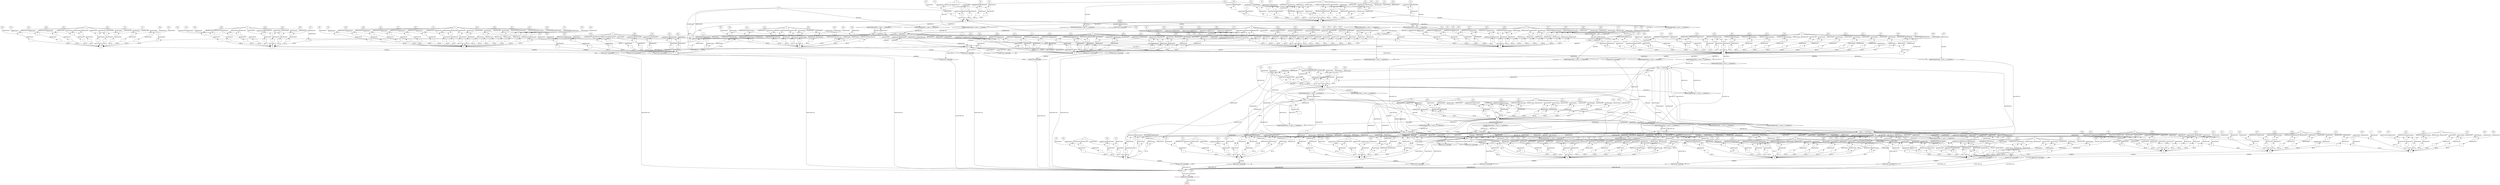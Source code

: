 digraph dag {
"main_1_1" [label="main_1_1" nodeName="main_1_1" class=cfn  shape="rect"];
"main_1_2" [label="main_1_2" nodeName="main_1_2" class=cfn  shape="rect"];
"main_1_3" [label="main_1_3" nodeName="main_1_3" class=cfn  shape="rect"];
FALSE [label="FALSE" nodeName=FALSE class=cfn  shape="rect"];
Initial [label="Initial" nodeName=Initial class=cfn  shape="rect"];
ControlFowHyperEdge_0 [label="Control flow hyperedge" nodeName=ControlFowHyperEdge_0 class=controlFlowHyperEdge shape="diamond"];
"Initial" -> ControlFowHyperEdge_0 [label="control flow in"]
ControlFowHyperEdge_0 -> "main_1_1" [label="control flow out"]
ControlFowHyperEdge_1 [label="Control flow hyperedge" nodeName=ControlFowHyperEdge_1 class=controlFlowHyperEdge shape="diamond"];
"main_1_1" -> ControlFowHyperEdge_1 [label="control flow in"]
ControlFowHyperEdge_1 -> "main_1_1" [label="control flow out"]
ControlFowHyperEdge_2 [label="Control flow hyperedge" nodeName=ControlFowHyperEdge_2 class=controlFlowHyperEdge shape="diamond"];
"main_1_1" -> ControlFowHyperEdge_2 [label="control flow in"]
ControlFowHyperEdge_2 -> "main_1_2" [label="control flow out"]
ControlFowHyperEdge_3 [label="Control flow hyperedge" nodeName=ControlFowHyperEdge_3 class=controlFlowHyperEdge shape="diamond"];
"main_1_1" -> ControlFowHyperEdge_3 [label="control flow in"]
ControlFowHyperEdge_3 -> "main_1_3" [label="control flow out"]
ControlFowHyperEdge_4 [label="Control flow hyperedge" nodeName=ControlFowHyperEdge_4 class=controlFlowHyperEdge shape="diamond"];
"main_1_1" -> ControlFowHyperEdge_4 [label="control flow in"]
ControlFowHyperEdge_4 -> "main_1_3" [label="control flow out"]
ControlFowHyperEdge_5 [label="Control flow hyperedge" nodeName=ControlFowHyperEdge_5 class=controlFlowHyperEdge shape="diamond"];
"main_1_1" -> ControlFowHyperEdge_5 [label="control flow in"]
ControlFowHyperEdge_5 -> "main_1_3" [label="control flow out"]
ControlFowHyperEdge_6 [label="Control flow hyperedge" nodeName=ControlFowHyperEdge_6 class=controlFlowHyperEdge shape="diamond"];
"main_1_1" -> ControlFowHyperEdge_6 [label="control flow in"]
ControlFowHyperEdge_6 -> "main_1_3" [label="control flow out"]
ControlFowHyperEdge_7 [label="Control flow hyperedge" nodeName=ControlFowHyperEdge_7 class=controlFlowHyperEdge shape="diamond"];
"main_1_1" -> ControlFowHyperEdge_7 [label="control flow in"]
ControlFowHyperEdge_7 -> "main_1_3" [label="control flow out"]
ControlFowHyperEdge_8 [label="Control flow hyperedge" nodeName=ControlFowHyperEdge_8 class=controlFlowHyperEdge shape="diamond"];
"main_1_1" -> ControlFowHyperEdge_8 [label="control flow in"]
ControlFowHyperEdge_8 -> "main_1_3" [label="control flow out"]
ControlFowHyperEdge_9 [label="Control flow hyperedge" nodeName=ControlFowHyperEdge_9 class=controlFlowHyperEdge shape="diamond"];
"main_1_1" -> ControlFowHyperEdge_9 [label="control flow in"]
ControlFowHyperEdge_9 -> "main_1_3" [label="control flow out"]
ControlFowHyperEdge_10 [label="Control flow hyperedge" nodeName=ControlFowHyperEdge_10 class=controlFlowHyperEdge shape="diamond"];
"main_1_1" -> ControlFowHyperEdge_10 [label="control flow in"]
ControlFowHyperEdge_10 -> "main_1_3" [label="control flow out"]
ControlFowHyperEdge_11 [label="Control flow hyperedge" nodeName=ControlFowHyperEdge_11 class=controlFlowHyperEdge shape="diamond"];
"main_1_2" -> ControlFowHyperEdge_11 [label="control flow in"]
ControlFowHyperEdge_11 -> "main_1_2" [label="control flow out"]
ControlFowHyperEdge_12 [label="Control flow hyperedge" nodeName=ControlFowHyperEdge_12 class=controlFlowHyperEdge shape="diamond"];
"main_1_2" -> ControlFowHyperEdge_12 [label="control flow in"]
ControlFowHyperEdge_12 -> "main_1_2" [label="control flow out"]
ControlFowHyperEdge_13 [label="Control flow hyperedge" nodeName=ControlFowHyperEdge_13 class=controlFlowHyperEdge shape="diamond"];
"main_1_2" -> ControlFowHyperEdge_13 [label="control flow in"]
ControlFowHyperEdge_13 -> "main_1_3" [label="control flow out"]
ControlFowHyperEdge_14 [label="Control flow hyperedge" nodeName=ControlFowHyperEdge_14 class=controlFlowHyperEdge shape="diamond"];
"main_1_2" -> ControlFowHyperEdge_14 [label="control flow in"]
ControlFowHyperEdge_14 -> "main_1_3" [label="control flow out"]
ControlFowHyperEdge_15 [label="Control flow hyperedge" nodeName=ControlFowHyperEdge_15 class=controlFlowHyperEdge shape="diamond"];
"main_1_2" -> ControlFowHyperEdge_15 [label="control flow in"]
ControlFowHyperEdge_15 -> "main_1_3" [label="control flow out"]
ControlFowHyperEdge_16 [label="Control flow hyperedge" nodeName=ControlFowHyperEdge_16 class=controlFlowHyperEdge shape="diamond"];
"main_1_2" -> ControlFowHyperEdge_16 [label="control flow in"]
ControlFowHyperEdge_16 -> "main_1_3" [label="control flow out"]
ControlFowHyperEdge_17 [label="Control flow hyperedge" nodeName=ControlFowHyperEdge_17 class=controlFlowHyperEdge shape="diamond"];
"main_1_2" -> ControlFowHyperEdge_17 [label="control flow in"]
ControlFowHyperEdge_17 -> "main_1_3" [label="control flow out"]
ControlFowHyperEdge_18 [label="Control flow hyperedge" nodeName=ControlFowHyperEdge_18 class=controlFlowHyperEdge shape="diamond"];
"main_1_2" -> ControlFowHyperEdge_18 [label="control flow in"]
ControlFowHyperEdge_18 -> "main_1_3" [label="control flow out"]
ControlFowHyperEdge_19 [label="Control flow hyperedge" nodeName=ControlFowHyperEdge_19 class=controlFlowHyperEdge shape="diamond"];
"main_1_2" -> ControlFowHyperEdge_19 [label="control flow in"]
ControlFowHyperEdge_19 -> "main_1_3" [label="control flow out"]
ControlFowHyperEdge_20 [label="Control flow hyperedge" nodeName=ControlFowHyperEdge_20 class=controlFlowHyperEdge shape="diamond"];
"main_1_2" -> ControlFowHyperEdge_20 [label="control flow in"]
ControlFowHyperEdge_20 -> "main_1_3" [label="control flow out"]
ControlFowHyperEdge_21 [label="Control flow hyperedge" nodeName=ControlFowHyperEdge_21 class=controlFlowHyperEdge shape="diamond"];
"main_1_2" -> ControlFowHyperEdge_21 [label="control flow in"]
ControlFowHyperEdge_21 -> "main_1_3" [label="control flow out"]
ControlFowHyperEdge_22 [label="Control flow hyperedge" nodeName=ControlFowHyperEdge_22 class=controlFlowHyperEdge shape="diamond"];
"main_1_3" -> ControlFowHyperEdge_22 [label="control flow in"]
ControlFowHyperEdge_22 -> "FALSE" [label="control flow out"]
"main_1_1_argument_0" [label="main_1_1_argument_0" nodeName=argument0 class=argument  head="main_1_1" shape="oval"];
"main_1_1_argument_0" -> "main_1_1"[label="argument" style="dashed"]
"main_1_1_argument_1" [label="main_1_1_argument_1" nodeName=argument1 class=argument  head="main_1_1" shape="oval"];
"main_1_1_argument_1" -> "main_1_1"[label="argument" style="dashed"]
"main_1_1_argument_2" [label="main_1_1_argument_2" nodeName=argument2 class=argument  head="main_1_1" shape="oval"];
"main_1_1_argument_2" -> "main_1_1"[label="argument" style="dashed"]
"main_1_1_argument_3" [label="main_1_1_argument_3" nodeName=argument3 class=argument  head="main_1_1" shape="oval"];
"main_1_1_argument_3" -> "main_1_1"[label="argument" style="dashed"]
"main_1_2_argument_0" [label="main_1_2_argument_0" nodeName=argument0 class=argument  head="main_1_2" shape="oval"];
"main_1_2_argument_0" -> "main_1_2"[label="argument" style="dashed"]
"main_1_2_argument_1" [label="main_1_2_argument_1" nodeName=argument1 class=argument  head="main_1_2" shape="oval"];
"main_1_2_argument_1" -> "main_1_2"[label="argument" style="dashed"]
"main_1_2_argument_2" [label="main_1_2_argument_2" nodeName=argument2 class=argument  head="main_1_2" shape="oval"];
"main_1_2_argument_2" -> "main_1_2"[label="argument" style="dashed"]
"main_1_2_argument_3" [label="main_1_2_argument_3" nodeName=argument3 class=argument  head="main_1_2" shape="oval"];
"main_1_2_argument_3" -> "main_1_2"[label="argument" style="dashed"]
"main_1_2_argument_4" [label="main_1_2_argument_4" nodeName=argument4 class=argument  head="main_1_2" shape="oval"];
"main_1_2_argument_4" -> "main_1_2"[label="argument" style="dashed"]
"main_1_2_argument_5" [label="main_1_2_argument_5" nodeName=argument5 class=argument  head="main_1_2" shape="oval"];
"main_1_2_argument_5" -> "main_1_2"[label="argument" style="dashed"]

"xxxmain_1_1___Initial_0xxx_and" [label="&" nodeName="xxxmain_1_1___Initial_0xxx_and" class=Operator shape="rect"];
"xxxmain_1_1___Initial_0xxxguard8_node_0" [label="!" nodeName="xxxmain_1_1___Initial_0xxxguard8_node_0" class=Operator shape="rect"];
"xxxmain_1_1___Initial_0xxxguard8_node_1" [label="=" nodeName="xxxmain_1_1___Initial_0xxxguard8_node_1" class=Operator  shape="rect"];
"xxxmain_1_1___Initial_0xxxguard8_node_2" [label="P1" nodeName="xxxmain_1_1___Initial_0xxxguard8_node_2" class=Constant ];
"xxxmain_1_1___Initial_0xxxguard8_node_1" -> "xxxmain_1_1___Initial_0xxxguard8_node_0"[label="dataFlowAST"]
"xxxmain_1_1___Initial_0xxxguard8_node_2" -> "xxxmain_1_1___Initial_0xxxguard8_node_1"[label="dataFlowAST"]
"xxxmain_1_1___Initial_0xxxguard1_node_3" -> "xxxmain_1_1___Initial_0xxxguard8_node_1"[label="dataFlowAST"]

"xxxmain_1_1___Initial_0xxxguard8_node_0" -> "xxxmain_1_1___Initial_0xxx_and" [label="AST &"];
"xxxmain_1_1___Initial_0xxxguard7_node_0" [label="!" nodeName="xxxmain_1_1___Initial_0xxxguard7_node_0" class=Operator shape="rect"];
"xxxmain_1_1___Initial_0xxxguard7_node_1" [label="=" nodeName="xxxmain_1_1___Initial_0xxxguard7_node_1" class=Operator  shape="rect"];
"xxxmain_1_1___Initial_0xxxguard7_node_2" [label="P15" nodeName="xxxmain_1_1___Initial_0xxxguard7_node_2" class=Constant ];
"xxxmain_1_1___Initial_0xxxguard7_node_1" -> "xxxmain_1_1___Initial_0xxxguard7_node_0"[label="dataFlowAST"]
"xxxmain_1_1___Initial_0xxxguard7_node_2" -> "xxxmain_1_1___Initial_0xxxguard7_node_1"[label="dataFlowAST"]
"xxxmain_1_1___Initial_0xxxguard1_node_3" -> "xxxmain_1_1___Initial_0xxxguard7_node_1"[label="dataFlowAST"]

"xxxmain_1_1___Initial_0xxxguard7_node_0" -> "xxxmain_1_1___Initial_0xxx_and" [label="AST &"];
"xxxmain_1_1___Initial_0xxxguard6_node_0" [label="=" nodeName="xxxmain_1_1___Initial_0xxxguard6_node_0" class=Operator  shape="rect"];
"xxxmain_1_1___Initial_0xxxguard6_node_1" [label="-" nodeName="xxxmain_1_1___Initial_0xxxguard6_node_1" class= Operator shape="rect"];
"xxxmain_1_1___Initial_0xxxguard6_node_4" [label="-1" nodeName="xxxmain_1_1___Initial_0xxxguard6_node_4" class=Literal ];
"xxxmain_1_1___Initial_0xxxguard6_node_1" -> "xxxmain_1_1___Initial_0xxxguard6_node_0"[label="dataFlowAST"]
"xxxmain_1_1___Initial_0xxxguard6_node_4" -> "xxxmain_1_1___Initial_0xxxguard6_node_0"[label="dataFlowAST"]
"xxxmain_1_1___Initial_0xxxdataFlow_0_node_0" -> "xxxmain_1_1___Initial_0xxxguard6_node_1"[label="dataFlowAST"]
"xxxmain_1_1___Initial_0xxxdataFlow1_node_0" -> "xxxmain_1_1___Initial_0xxxguard6_node_1"[label="dataFlowAST"]

"xxxmain_1_1___Initial_0xxxguard6_node_0" -> "xxxmain_1_1___Initial_0xxx_and" [label="AST &"];
"xxxmain_1_1___Initial_0xxxguard10_node_0" [label=">=" nodeName="xxxmain_1_1___Initial_0xxxguard10_node_0" class=Operator  shape="rect"];
"xxxmain_1_1___Initial_0xxxguard10_node_1" [label="-" nodeName="xxxmain_1_1___Initial_0xxxguard10_node_1" class= Operator shape="rect"];
"xxxmain_1_1___Initial_0xxxguard10_node_4" [label="2" nodeName="xxxmain_1_1___Initial_0xxxguard10_node_4" class=Literal ];
"xxxmain_1_1___Initial_0xxxguard10_node_1" -> "xxxmain_1_1___Initial_0xxxguard10_node_0"[label="dataFlowAST"]
"xxxmain_1_1___Initial_0xxxguard10_node_4" -> "xxxmain_1_1___Initial_0xxxguard10_node_0"[label="dataFlowAST"]
"xxxmain_1_1___Initial_0xxxdataFlow1_node_0" -> "xxxmain_1_1___Initial_0xxxguard10_node_1"[label="dataFlowAST"]
"xxxmain_1_1___Initial_0xxxdataFlow3_node_0" -> "xxxmain_1_1___Initial_0xxxguard10_node_1"[label="dataFlowAST"]

"xxxmain_1_1___Initial_0xxxguard10_node_0" -> "xxxmain_1_1___Initial_0xxx_and" [label="AST &"];
"xxxmain_1_1___Initial_0xxxguard9_node_0" [label="!" nodeName="xxxmain_1_1___Initial_0xxxguard9_node_0" class=Operator shape="rect"];
"xxxmain_1_1___Initial_0xxxguard9_node_1" [label="=" nodeName="xxxmain_1_1___Initial_0xxxguard9_node_1" class=Operator  shape="rect"];
"xxxmain_1_1___Initial_0xxxguard9_node_2" [label="P13" nodeName="xxxmain_1_1___Initial_0xxxguard9_node_2" class=Constant ];
"xxxmain_1_1___Initial_0xxxguard9_node_1" -> "xxxmain_1_1___Initial_0xxxguard9_node_0"[label="dataFlowAST"]
"xxxmain_1_1___Initial_0xxxguard9_node_2" -> "xxxmain_1_1___Initial_0xxxguard9_node_1"[label="dataFlowAST"]
"xxxmain_1_1___Initial_0xxxguard1_node_3" -> "xxxmain_1_1___Initial_0xxxguard9_node_1"[label="dataFlowAST"]

"xxxmain_1_1___Initial_0xxxguard9_node_0" -> "xxxmain_1_1___Initial_0xxx_and" [label="AST &"];
"xxxmain_1_1___Initial_0xxxguard4_node_0" [label="!" nodeName="xxxmain_1_1___Initial_0xxxguard4_node_0" class=Operator shape="rect"];
"xxxmain_1_1___Initial_0xxxguard4_node_1" [label="=" nodeName="xxxmain_1_1___Initial_0xxxguard4_node_1" class=Operator  shape="rect"];
"xxxmain_1_1___Initial_0xxxguard4_node_2" [label="P0" nodeName="xxxmain_1_1___Initial_0xxxguard4_node_2" class=Constant ];
"xxxmain_1_1___Initial_0xxxguard4_node_1" -> "xxxmain_1_1___Initial_0xxxguard4_node_0"[label="dataFlowAST"]
"xxxmain_1_1___Initial_0xxxguard4_node_2" -> "xxxmain_1_1___Initial_0xxxguard4_node_1"[label="dataFlowAST"]
"xxxmain_1_1___Initial_0xxxguard1_node_3" -> "xxxmain_1_1___Initial_0xxxguard4_node_1"[label="dataFlowAST"]

"xxxmain_1_1___Initial_0xxxguard4_node_0" -> "xxxmain_1_1___Initial_0xxx_and" [label="AST &"];
"xxxmain_1_1___Initial_0xxxguard_0_node_0" [label=">=" nodeName="xxxmain_1_1___Initial_0xxxguard_0_node_0" class=Operator  shape="rect"];
"xxxmain_1_1___Initial_0xxxguard_0_node_2" [label="1" nodeName="xxxmain_1_1___Initial_0xxxguard_0_node_2" class=Literal ];
"xxxmain_1_1___Initial_0xxxdataFlow2_node_0" -> "xxxmain_1_1___Initial_0xxxguard_0_node_0"[label="dataFlowAST"]
"xxxmain_1_1___Initial_0xxxguard_0_node_2" -> "xxxmain_1_1___Initial_0xxxguard_0_node_0"[label="dataFlowAST"]

"xxxmain_1_1___Initial_0xxxguard_0_node_0" -> "xxxmain_1_1___Initial_0xxx_and" [label="AST &"];
"xxxmain_1_1___Initial_0xxxguard5_node_0" [label="!" nodeName="xxxmain_1_1___Initial_0xxxguard5_node_0" class=Operator shape="rect"];
"xxxmain_1_1___Initial_0xxxguard5_node_1" [label="=" nodeName="xxxmain_1_1___Initial_0xxxguard5_node_1" class=Operator  shape="rect"];
"xxxmain_1_1___Initial_0xxxguard5_node_2" [label="P2" nodeName="xxxmain_1_1___Initial_0xxxguard5_node_2" class=Constant ];
"xxxmain_1_1___Initial_0xxxguard5_node_1" -> "xxxmain_1_1___Initial_0xxxguard5_node_0"[label="dataFlowAST"]
"xxxmain_1_1___Initial_0xxxguard5_node_2" -> "xxxmain_1_1___Initial_0xxxguard5_node_1"[label="dataFlowAST"]
"xxxmain_1_1___Initial_0xxxguard1_node_3" -> "xxxmain_1_1___Initial_0xxxguard5_node_1"[label="dataFlowAST"]

"xxxmain_1_1___Initial_0xxxguard5_node_0" -> "xxxmain_1_1___Initial_0xxx_and" [label="AST &"];
"xxxmain_1_1___Initial_0xxxguard3_node_0" [label=">=" nodeName="xxxmain_1_1___Initial_0xxxguard3_node_0" class=Operator  shape="rect"];
"xxxmain_1_1___Initial_0xxxdataFlow3_node_0" -> "xxxmain_1_1___Initial_0xxxguard3_node_0"[label="dataFlowAST"]
"xxxmain_1_1___Initial_0xxxguard_0_node_2" -> "xxxmain_1_1___Initial_0xxxguard3_node_0"[label="dataFlowAST"]

"xxxmain_1_1___Initial_0xxxguard3_node_0" -> "xxxmain_1_1___Initial_0xxx_and" [label="AST &"];
"xxxmain_1_1___Initial_0xxxguard1_node_0" [label="!" nodeName="xxxmain_1_1___Initial_0xxxguard1_node_0" class=Operator shape="rect"];
"xxxmain_1_1___Initial_0xxxguard1_node_1" [label="=" nodeName="xxxmain_1_1___Initial_0xxxguard1_node_1" class=Operator  shape="rect"];
"xxxmain_1_1___Initial_0xxxguard1_node_2" [label="P5" nodeName="xxxmain_1_1___Initial_0xxxguard1_node_2" class=Constant ];
"xxxmain_1_1___Initial_0xxxguard1_node_3" [label="0" nodeName="xxxmain_1_1___Initial_0xxxguard1_node_3" class=Literal ];
"xxxmain_1_1___Initial_0xxxguard1_node_1" -> "xxxmain_1_1___Initial_0xxxguard1_node_0"[label="dataFlowAST"]
"xxxmain_1_1___Initial_0xxxguard1_node_2" -> "xxxmain_1_1___Initial_0xxxguard1_node_1"[label="dataFlowAST"]
"xxxmain_1_1___Initial_0xxxguard1_node_3" -> "xxxmain_1_1___Initial_0xxxguard1_node_1"[label="dataFlowAST"]

"xxxmain_1_1___Initial_0xxxguard1_node_0" -> "xxxmain_1_1___Initial_0xxx_and" [label="AST &"];
"xxxmain_1_1___Initial_0xxxguard2_node_0" [label="!" nodeName="xxxmain_1_1___Initial_0xxxguard2_node_0" class=Operator shape="rect"];
"xxxmain_1_1___Initial_0xxxguard2_node_1" [label="=" nodeName="xxxmain_1_1___Initial_0xxxguard2_node_1" class=Operator  shape="rect"];
"xxxmain_1_1___Initial_0xxxguard2_node_2" [label="P4" nodeName="xxxmain_1_1___Initial_0xxxguard2_node_2" class=Constant ];
"xxxmain_1_1___Initial_0xxxguard2_node_1" -> "xxxmain_1_1___Initial_0xxxguard2_node_0"[label="dataFlowAST"]
"xxxmain_1_1___Initial_0xxxguard2_node_2" -> "xxxmain_1_1___Initial_0xxxguard2_node_1"[label="dataFlowAST"]
"xxxmain_1_1___Initial_0xxxguard1_node_3" -> "xxxmain_1_1___Initial_0xxxguard2_node_1"[label="dataFlowAST"]

"xxxmain_1_1___Initial_0xxxguard2_node_0" -> "xxxmain_1_1___Initial_0xxx_and" [label="AST &"];
"xxxmain_1_1___Initial_0xxxguard12_node_0" [label="!" nodeName="xxxmain_1_1___Initial_0xxxguard12_node_0" class=Operator shape="rect"];
"xxxmain_1_1___Initial_0xxxguard12_node_1" [label="=" nodeName="xxxmain_1_1___Initial_0xxxguard12_node_1" class=Operator  shape="rect"];
"xxxmain_1_1___Initial_0xxxguard12_node_2" [label="P16" nodeName="xxxmain_1_1___Initial_0xxxguard12_node_2" class=Constant ];
"xxxmain_1_1___Initial_0xxxguard12_node_1" -> "xxxmain_1_1___Initial_0xxxguard12_node_0"[label="dataFlowAST"]
"xxxmain_1_1___Initial_0xxxguard12_node_2" -> "xxxmain_1_1___Initial_0xxxguard12_node_1"[label="dataFlowAST"]
"xxxmain_1_1___Initial_0xxxguard1_node_3" -> "xxxmain_1_1___Initial_0xxxguard12_node_1"[label="dataFlowAST"]

"xxxmain_1_1___Initial_0xxxguard12_node_0" -> "xxxmain_1_1___Initial_0xxx_and" [label="AST &"];
"xxxmain_1_1___Initial_0xxxguard11_node_0" [label="!" nodeName="xxxmain_1_1___Initial_0xxxguard11_node_0" class=Operator shape="rect"];
"xxxmain_1_1___Initial_0xxxguard11_node_1" [label="=" nodeName="xxxmain_1_1___Initial_0xxxguard11_node_1" class=Operator  shape="rect"];
"xxxmain_1_1___Initial_0xxxguard11_node_2" [label="P3" nodeName="xxxmain_1_1___Initial_0xxxguard11_node_2" class=Constant ];
"xxxmain_1_1___Initial_0xxxguard11_node_1" -> "xxxmain_1_1___Initial_0xxxguard11_node_0"[label="dataFlowAST"]
"xxxmain_1_1___Initial_0xxxguard11_node_2" -> "xxxmain_1_1___Initial_0xxxguard11_node_1"[label="dataFlowAST"]
"xxxmain_1_1___Initial_0xxxguard1_node_3" -> "xxxmain_1_1___Initial_0xxxguard11_node_1"[label="dataFlowAST"]

"xxxmain_1_1___Initial_0xxxguard11_node_0" -> "xxxmain_1_1___Initial_0xxx_and" [label="AST &"];
"xxxmain_1_1___Initial_0xxx_and" -> "ControlFowHyperEdge_0" [label="condition"];
"xxxmain_1_1___Initial_0xxxdataFlow_0_node_0" [label="_P34" nodeName="xxxmain_1_1___Initial_0xxxdataFlow_0_node_0" class=Constant ];

"xxxmain_1_1___Initial_0xxxdataFlow_0_node_0" -> "DataFowHyperEdge_0_main_1_1_argument_0" [label="data flow"];
"xxxmain_1_1___Initial_0xxxdataFlow1_node_0" [label="_P25" nodeName="xxxmain_1_1___Initial_0xxxdataFlow1_node_0" class=Constant ];

"xxxmain_1_1___Initial_0xxxdataFlow1_node_0" -> "DataFowHyperEdge_0_main_1_1_argument_1" [label="data flow"];
"xxxmain_1_1___Initial_0xxxdataFlow2_node_0" [label="_P26" nodeName="xxxmain_1_1___Initial_0xxxdataFlow2_node_0" class=Constant ];

"xxxmain_1_1___Initial_0xxxdataFlow2_node_0" -> "DataFowHyperEdge_0_main_1_1_argument_2" [label="data flow"];
"xxxmain_1_1___Initial_0xxxdataFlow3_node_0" [label="_P40" nodeName="xxxmain_1_1___Initial_0xxxdataFlow3_node_0" class=Constant ];

"xxxmain_1_1___Initial_0xxxdataFlow3_node_0" -> "DataFowHyperEdge_0_main_1_1_argument_3" [label="data flow"];
"xxxmain_1_1___main_1_1_1xxx_and" [label="&" nodeName="xxxmain_1_1___main_1_1_1xxx_and" class=Operator shape="rect"];
"xxxmain_1_1___main_1_1_1xxxguard5_node_0" [label=">=" nodeName="xxxmain_1_1___main_1_1_1xxxguard5_node_0" class=Operator  shape="rect"];
"xxxmain_1_1___main_1_1_1xxxguard5_node_2" [label="1" nodeName="xxxmain_1_1___main_1_1_1xxxguard5_node_2" class=Literal ];
"xxxmain_1_1___main_1_1_1xxxdataFlow_0_node_0" -> "xxxmain_1_1___main_1_1_1xxxguard5_node_0"[label="dataFlowAST"]
"xxxmain_1_1___main_1_1_1xxxguard5_node_2" -> "xxxmain_1_1___main_1_1_1xxxguard5_node_0"[label="dataFlowAST"]

"xxxmain_1_1___main_1_1_1xxxguard5_node_0" -> "xxxmain_1_1___main_1_1_1xxx_and" [label="AST &"];
"xxxmain_1_1___main_1_1_1xxxguard2_node_0" [label="!" nodeName="xxxmain_1_1___main_1_1_1xxxguard2_node_0" class=Operator shape="rect"];
"xxxmain_1_1___main_1_1_1xxxguard2_node_1" [label="=" nodeName="xxxmain_1_1___main_1_1_1xxxguard2_node_1" class=Operator  shape="rect"];
"xxxmain_1_1___main_1_1_1xxxguard2_node_2" [label="P0" nodeName="xxxmain_1_1___main_1_1_1xxxguard2_node_2" class=Constant ];
"xxxmain_1_1___main_1_1_1xxxguard2_node_1" -> "xxxmain_1_1___main_1_1_1xxxguard2_node_0"[label="dataFlowAST"]
"xxxmain_1_1___main_1_1_1xxxguard2_node_2" -> "xxxmain_1_1___main_1_1_1xxxguard2_node_1"[label="dataFlowAST"]
"xxxmain_1_1___main_1_1_1xxxguard_0_node_3" -> "xxxmain_1_1___main_1_1_1xxxguard2_node_1"[label="dataFlowAST"]

"xxxmain_1_1___main_1_1_1xxxguard2_node_0" -> "xxxmain_1_1___main_1_1_1xxx_and" [label="AST &"];
"xxxmain_1_1___main_1_1_1xxxguard6_node_0" [label="!" nodeName="xxxmain_1_1___main_1_1_1xxxguard6_node_0" class=Operator shape="rect"];
"xxxmain_1_1___main_1_1_1xxxguard6_node_1" [label="=" nodeName="xxxmain_1_1___main_1_1_1xxxguard6_node_1" class=Operator  shape="rect"];
"xxxmain_1_1___main_1_1_1xxxguard6_node_2" [label="P2" nodeName="xxxmain_1_1___main_1_1_1xxxguard6_node_2" class=Constant ];
"xxxmain_1_1___main_1_1_1xxxguard6_node_1" -> "xxxmain_1_1___main_1_1_1xxxguard6_node_0"[label="dataFlowAST"]
"xxxmain_1_1___main_1_1_1xxxguard6_node_2" -> "xxxmain_1_1___main_1_1_1xxxguard6_node_1"[label="dataFlowAST"]
"xxxmain_1_1___main_1_1_1xxxguard_0_node_3" -> "xxxmain_1_1___main_1_1_1xxxguard6_node_1"[label="dataFlowAST"]

"xxxmain_1_1___main_1_1_1xxxguard6_node_0" -> "xxxmain_1_1___main_1_1_1xxx_and" [label="AST &"];
"xxxmain_1_1___main_1_1_1xxxguard1_node_0" [label=">=" nodeName="xxxmain_1_1___main_1_1_1xxxguard1_node_0" class=Operator  shape="rect"];
"main_1_1_argument_1" -> "xxxmain_1_1___main_1_1_1xxxguard1_node_0"[label="dataFlowAST"]
"xxxmain_1_1___main_1_1_1xxxdataFlow_0_node_0" -> "xxxmain_1_1___main_1_1_1xxxguard1_node_0"[label="dataFlowAST"]

"xxxmain_1_1___main_1_1_1xxxguard1_node_0" -> "xxxmain_1_1___main_1_1_1xxx_and" [label="AST &"];
"xxxmain_1_1___main_1_1_1xxxguard4_node_0" [label="!" nodeName="xxxmain_1_1___main_1_1_1xxxguard4_node_0" class=Operator shape="rect"];
"xxxmain_1_1___main_1_1_1xxxguard4_node_1" [label="=" nodeName="xxxmain_1_1___main_1_1_1xxxguard4_node_1" class=Operator  shape="rect"];
"xxxmain_1_1___main_1_1_1xxxguard4_node_2" [label="P4" nodeName="xxxmain_1_1___main_1_1_1xxxguard4_node_2" class=Constant ];
"xxxmain_1_1___main_1_1_1xxxguard4_node_1" -> "xxxmain_1_1___main_1_1_1xxxguard4_node_0"[label="dataFlowAST"]
"xxxmain_1_1___main_1_1_1xxxguard4_node_2" -> "xxxmain_1_1___main_1_1_1xxxguard4_node_1"[label="dataFlowAST"]
"xxxmain_1_1___main_1_1_1xxxguard_0_node_3" -> "xxxmain_1_1___main_1_1_1xxxguard4_node_1"[label="dataFlowAST"]

"xxxmain_1_1___main_1_1_1xxxguard4_node_0" -> "xxxmain_1_1___main_1_1_1xxx_and" [label="AST &"];
"xxxmain_1_1___main_1_1_1xxxguard3_node_0" [label="!" nodeName="xxxmain_1_1___main_1_1_1xxxguard3_node_0" class=Operator shape="rect"];
"xxxmain_1_1___main_1_1_1xxxguard3_node_1" [label="=" nodeName="xxxmain_1_1___main_1_1_1xxxguard3_node_1" class=Operator  shape="rect"];
"xxxmain_1_1___main_1_1_1xxxguard3_node_1" -> "xxxmain_1_1___main_1_1_1xxxguard3_node_0"[label="dataFlowAST"]
"main_1_1_argument_0" -> "xxxmain_1_1___main_1_1_1xxxguard3_node_1"[label="dataFlowAST"]
"xxxmain_1_1___main_1_1_1xxxdataFlow_0_node_0" -> "xxxmain_1_1___main_1_1_1xxxguard3_node_1"[label="dataFlowAST"]

"xxxmain_1_1___main_1_1_1xxxguard3_node_0" -> "xxxmain_1_1___main_1_1_1xxx_and" [label="AST &"];
"xxxmain_1_1___main_1_1_1xxxguard_0_node_0" [label="!" nodeName="xxxmain_1_1___main_1_1_1xxxguard_0_node_0" class=Operator shape="rect"];
"xxxmain_1_1___main_1_1_1xxxguard_0_node_1" [label="=" nodeName="xxxmain_1_1___main_1_1_1xxxguard_0_node_1" class=Operator  shape="rect"];
"xxxmain_1_1___main_1_1_1xxxguard_0_node_2" [label="P5" nodeName="xxxmain_1_1___main_1_1_1xxxguard_0_node_2" class=Constant ];
"xxxmain_1_1___main_1_1_1xxxguard_0_node_3" [label="0" nodeName="xxxmain_1_1___main_1_1_1xxxguard_0_node_3" class=Literal ];
"xxxmain_1_1___main_1_1_1xxxguard_0_node_1" -> "xxxmain_1_1___main_1_1_1xxxguard_0_node_0"[label="dataFlowAST"]
"xxxmain_1_1___main_1_1_1xxxguard_0_node_2" -> "xxxmain_1_1___main_1_1_1xxxguard_0_node_1"[label="dataFlowAST"]
"xxxmain_1_1___main_1_1_1xxxguard_0_node_3" -> "xxxmain_1_1___main_1_1_1xxxguard_0_node_1"[label="dataFlowAST"]

"xxxmain_1_1___main_1_1_1xxxguard_0_node_0" -> "xxxmain_1_1___main_1_1_1xxx_and" [label="AST &"];
"xxxmain_1_1___main_1_1_1xxx_and" -> "ControlFowHyperEdge_1" [label="condition"];
"xxxmain_1_1___main_1_1_1xxxdataFlow_0_node_0" [label="_P17" nodeName="xxxmain_1_1___main_1_1_1xxxdataFlow_0_node_0" class=Constant ];

"xxxmain_1_1___main_1_1_1xxxdataFlow_0_node_0" -> "DataFowHyperEdge_1_main_1_1_argument_3" [label="data flow"];
"xxxmain_1_2___main_1_1_2xxx_and" [label="&" nodeName="xxxmain_1_2___main_1_1_2xxx_and" class=Operator shape="rect"];
"xxxmain_1_2___main_1_1_2xxxguard15_node_0" [label="!" nodeName="xxxmain_1_2___main_1_1_2xxxguard15_node_0" class=Operator shape="rect"];
"xxxmain_1_2___main_1_1_2xxxguard15_node_1" [label="=" nodeName="xxxmain_1_2___main_1_1_2xxxguard15_node_1" class=Operator  shape="rect"];
"xxxmain_1_2___main_1_1_2xxxguard15_node_2" [label="P16" nodeName="xxxmain_1_2___main_1_1_2xxxguard15_node_2" class=Constant ];
"xxxmain_1_2___main_1_1_2xxxguard15_node_1" -> "xxxmain_1_2___main_1_1_2xxxguard15_node_0"[label="dataFlowAST"]
"xxxmain_1_2___main_1_1_2xxxguard15_node_2" -> "xxxmain_1_2___main_1_1_2xxxguard15_node_1"[label="dataFlowAST"]
"xxxmain_1_2___main_1_1_2xxxdataFlow2_node_0" -> "xxxmain_1_2___main_1_1_2xxxguard15_node_1"[label="dataFlowAST"]

"xxxmain_1_2___main_1_1_2xxxguard15_node_0" -> "xxxmain_1_2___main_1_1_2xxx_and" [label="AST &"];
"xxxmain_1_2___main_1_1_2xxxguard3_node_0" [label="!" nodeName="xxxmain_1_2___main_1_1_2xxxguard3_node_0" class=Operator shape="rect"];
"xxxmain_1_2___main_1_1_2xxxguard3_node_1" [label="=" nodeName="xxxmain_1_2___main_1_1_2xxxguard3_node_1" class=Operator  shape="rect"];
"xxxmain_1_2___main_1_1_2xxxguard3_node_2" [label="P0" nodeName="xxxmain_1_2___main_1_1_2xxxguard3_node_2" class=Constant ];
"xxxmain_1_2___main_1_1_2xxxguard3_node_1" -> "xxxmain_1_2___main_1_1_2xxxguard3_node_0"[label="dataFlowAST"]
"xxxmain_1_2___main_1_1_2xxxguard3_node_2" -> "xxxmain_1_2___main_1_1_2xxxguard3_node_1"[label="dataFlowAST"]
"xxxmain_1_2___main_1_1_2xxxdataFlow2_node_0" -> "xxxmain_1_2___main_1_1_2xxxguard3_node_1"[label="dataFlowAST"]

"xxxmain_1_2___main_1_1_2xxxguard3_node_0" -> "xxxmain_1_2___main_1_1_2xxx_and" [label="AST &"];
"xxxmain_1_2___main_1_1_2xxxguard21_node_0" [label="!" nodeName="xxxmain_1_2___main_1_1_2xxxguard21_node_0" class=Operator shape="rect"];
"xxxmain_1_2___main_1_1_2xxxguard21_node_1" [label="=" nodeName="xxxmain_1_2___main_1_1_2xxxguard21_node_1" class=Operator  shape="rect"];
"xxxmain_1_2___main_1_1_2xxxguard21_node_2" [label="P53" nodeName="xxxmain_1_2___main_1_1_2xxxguard21_node_2" class=Constant ];
"xxxmain_1_2___main_1_1_2xxxguard21_node_1" -> "xxxmain_1_2___main_1_1_2xxxguard21_node_0"[label="dataFlowAST"]
"xxxmain_1_2___main_1_1_2xxxguard21_node_2" -> "xxxmain_1_2___main_1_1_2xxxguard21_node_1"[label="dataFlowAST"]
"xxxmain_1_2___main_1_1_2xxxdataFlow2_node_0" -> "xxxmain_1_2___main_1_1_2xxxguard21_node_1"[label="dataFlowAST"]

"xxxmain_1_2___main_1_1_2xxxguard21_node_0" -> "xxxmain_1_2___main_1_1_2xxx_and" [label="AST &"];
"xxxmain_1_2___main_1_1_2xxxguard2_node_0" [label="!" nodeName="xxxmain_1_2___main_1_1_2xxxguard2_node_0" class=Operator shape="rect"];
"xxxmain_1_2___main_1_1_2xxxguard2_node_1" [label="=" nodeName="xxxmain_1_2___main_1_1_2xxxguard2_node_1" class=Operator  shape="rect"];
"xxxmain_1_2___main_1_1_2xxxguard2_node_2" [label="P37" nodeName="xxxmain_1_2___main_1_1_2xxxguard2_node_2" class=Constant ];
"xxxmain_1_2___main_1_1_2xxxguard2_node_1" -> "xxxmain_1_2___main_1_1_2xxxguard2_node_0"[label="dataFlowAST"]
"xxxmain_1_2___main_1_1_2xxxguard2_node_2" -> "xxxmain_1_2___main_1_1_2xxxguard2_node_1"[label="dataFlowAST"]
"xxxmain_1_2___main_1_1_2xxxdataFlow2_node_0" -> "xxxmain_1_2___main_1_1_2xxxguard2_node_1"[label="dataFlowAST"]

"xxxmain_1_2___main_1_1_2xxxguard2_node_0" -> "xxxmain_1_2___main_1_1_2xxx_and" [label="AST &"];
"xxxmain_1_2___main_1_1_2xxxguard4_node_0" [label="!" nodeName="xxxmain_1_2___main_1_1_2xxxguard4_node_0" class=Operator shape="rect"];
"xxxmain_1_2___main_1_1_2xxxguard4_node_1" [label="=" nodeName="xxxmain_1_2___main_1_1_2xxxguard4_node_1" class=Operator  shape="rect"];
"xxxmain_1_2___main_1_1_2xxxguard4_node_2" [label="P61" nodeName="xxxmain_1_2___main_1_1_2xxxguard4_node_2" class=Constant ];
"xxxmain_1_2___main_1_1_2xxxguard4_node_1" -> "xxxmain_1_2___main_1_1_2xxxguard4_node_0"[label="dataFlowAST"]
"xxxmain_1_2___main_1_1_2xxxguard4_node_2" -> "xxxmain_1_2___main_1_1_2xxxguard4_node_1"[label="dataFlowAST"]
"xxxmain_1_2___main_1_1_2xxxdataFlow2_node_0" -> "xxxmain_1_2___main_1_1_2xxxguard4_node_1"[label="dataFlowAST"]

"xxxmain_1_2___main_1_1_2xxxguard4_node_0" -> "xxxmain_1_2___main_1_1_2xxx_and" [label="AST &"];
"xxxmain_1_2___main_1_1_2xxxguard17_node_0" [label="!" nodeName="xxxmain_1_2___main_1_1_2xxxguard17_node_0" class=Operator shape="rect"];
"xxxmain_1_2___main_1_1_2xxxguard17_node_1" [label="=" nodeName="xxxmain_1_2___main_1_1_2xxxguard17_node_1" class=Operator  shape="rect"];
"xxxmain_1_2___main_1_1_2xxxguard17_node_2" [label="P26" nodeName="xxxmain_1_2___main_1_1_2xxxguard17_node_2" class=Constant ];
"xxxmain_1_2___main_1_1_2xxxguard17_node_1" -> "xxxmain_1_2___main_1_1_2xxxguard17_node_0"[label="dataFlowAST"]
"xxxmain_1_2___main_1_1_2xxxguard17_node_2" -> "xxxmain_1_2___main_1_1_2xxxguard17_node_1"[label="dataFlowAST"]
"xxxmain_1_2___main_1_1_2xxxdataFlow2_node_0" -> "xxxmain_1_2___main_1_1_2xxxguard17_node_1"[label="dataFlowAST"]

"xxxmain_1_2___main_1_1_2xxxguard17_node_0" -> "xxxmain_1_2___main_1_1_2xxx_and" [label="AST &"];
"xxxmain_1_2___main_1_1_2xxxguard19_node_0" [label="!" nodeName="xxxmain_1_2___main_1_1_2xxxguard19_node_0" class=Operator shape="rect"];
"xxxmain_1_2___main_1_1_2xxxguard19_node_1" [label="=" nodeName="xxxmain_1_2___main_1_1_2xxxguard19_node_1" class=Operator  shape="rect"];
"xxxmain_1_2___main_1_1_2xxxguard19_node_2" [label="P1" nodeName="xxxmain_1_2___main_1_1_2xxxguard19_node_2" class=Constant ];
"xxxmain_1_2___main_1_1_2xxxguard19_node_1" -> "xxxmain_1_2___main_1_1_2xxxguard19_node_0"[label="dataFlowAST"]
"xxxmain_1_2___main_1_1_2xxxguard19_node_2" -> "xxxmain_1_2___main_1_1_2xxxguard19_node_1"[label="dataFlowAST"]
"xxxmain_1_2___main_1_1_2xxxdataFlow2_node_0" -> "xxxmain_1_2___main_1_1_2xxxguard19_node_1"[label="dataFlowAST"]

"xxxmain_1_2___main_1_1_2xxxguard19_node_0" -> "xxxmain_1_2___main_1_1_2xxx_and" [label="AST &"];
"xxxmain_1_2___main_1_1_2xxxguard20_node_0" [label="!" nodeName="xxxmain_1_2___main_1_1_2xxxguard20_node_0" class=Operator shape="rect"];
"xxxmain_1_2___main_1_1_2xxxguard20_node_1" [label="=" nodeName="xxxmain_1_2___main_1_1_2xxxguard20_node_1" class=Operator  shape="rect"];
"xxxmain_1_2___main_1_1_2xxxguard20_node_2" [label="P14" nodeName="xxxmain_1_2___main_1_1_2xxxguard20_node_2" class=Constant ];
"xxxmain_1_2___main_1_1_2xxxguard20_node_1" -> "xxxmain_1_2___main_1_1_2xxxguard20_node_0"[label="dataFlowAST"]
"xxxmain_1_2___main_1_1_2xxxguard20_node_2" -> "xxxmain_1_2___main_1_1_2xxxguard20_node_1"[label="dataFlowAST"]
"xxxmain_1_2___main_1_1_2xxxdataFlow2_node_0" -> "xxxmain_1_2___main_1_1_2xxxguard20_node_1"[label="dataFlowAST"]

"xxxmain_1_2___main_1_1_2xxxguard20_node_0" -> "xxxmain_1_2___main_1_1_2xxx_and" [label="AST &"];
"xxxmain_1_2___main_1_1_2xxxguard1_node_0" [label="!" nodeName="xxxmain_1_2___main_1_1_2xxxguard1_node_0" class=Operator shape="rect"];
"xxxmain_1_2___main_1_1_2xxxguard1_node_1" [label="=" nodeName="xxxmain_1_2___main_1_1_2xxxguard1_node_1" class=Operator  shape="rect"];
"xxxmain_1_2___main_1_1_2xxxguard1_node_2" [label="P9" nodeName="xxxmain_1_2___main_1_1_2xxxguard1_node_2" class=Constant ];
"xxxmain_1_2___main_1_1_2xxxguard1_node_1" -> "xxxmain_1_2___main_1_1_2xxxguard1_node_0"[label="dataFlowAST"]
"xxxmain_1_2___main_1_1_2xxxguard1_node_2" -> "xxxmain_1_2___main_1_1_2xxxguard1_node_1"[label="dataFlowAST"]
"xxxmain_1_2___main_1_1_2xxxdataFlow2_node_0" -> "xxxmain_1_2___main_1_1_2xxxguard1_node_1"[label="dataFlowAST"]

"xxxmain_1_2___main_1_1_2xxxguard1_node_0" -> "xxxmain_1_2___main_1_1_2xxx_and" [label="AST &"];
"xxxmain_1_2___main_1_1_2xxxguard18_node_0" [label="!" nodeName="xxxmain_1_2___main_1_1_2xxxguard18_node_0" class=Operator shape="rect"];
"xxxmain_1_2___main_1_1_2xxxguard18_node_1" [label="=" nodeName="xxxmain_1_2___main_1_1_2xxxguard18_node_1" class=Operator  shape="rect"];
"xxxmain_1_2___main_1_1_2xxxguard18_node_2" [label="P25" nodeName="xxxmain_1_2___main_1_1_2xxxguard18_node_2" class=Constant ];
"xxxmain_1_2___main_1_1_2xxxguard18_node_1" -> "xxxmain_1_2___main_1_1_2xxxguard18_node_0"[label="dataFlowAST"]
"xxxmain_1_2___main_1_1_2xxxguard18_node_2" -> "xxxmain_1_2___main_1_1_2xxxguard18_node_1"[label="dataFlowAST"]
"xxxmain_1_2___main_1_1_2xxxdataFlow2_node_0" -> "xxxmain_1_2___main_1_1_2xxxguard18_node_1"[label="dataFlowAST"]

"xxxmain_1_2___main_1_1_2xxxguard18_node_0" -> "xxxmain_1_2___main_1_1_2xxx_and" [label="AST &"];
"xxxmain_1_2___main_1_1_2xxxguard14_node_0" [label="!" nodeName="xxxmain_1_2___main_1_1_2xxxguard14_node_0" class=Operator shape="rect"];
"xxxmain_1_2___main_1_1_2xxxguard14_node_1" [label="=" nodeName="xxxmain_1_2___main_1_1_2xxxguard14_node_1" class=Operator  shape="rect"];
"xxxmain_1_2___main_1_1_2xxxguard14_node_1" -> "xxxmain_1_2___main_1_1_2xxxguard14_node_0"[label="dataFlowAST"]
"main_1_1_argument_0" -> "xxxmain_1_2___main_1_1_2xxxguard14_node_1"[label="dataFlowAST"]
"xxxmain_1_2___main_1_1_2xxxdataFlow_0_node_0" -> "xxxmain_1_2___main_1_1_2xxxguard14_node_1"[label="dataFlowAST"]

"xxxmain_1_2___main_1_1_2xxxguard14_node_0" -> "xxxmain_1_2___main_1_1_2xxx_and" [label="AST &"];
"xxxmain_1_2___main_1_1_2xxxguard8_node_0" [label="!" nodeName="xxxmain_1_2___main_1_1_2xxxguard8_node_0" class=Operator shape="rect"];
"xxxmain_1_2___main_1_1_2xxxguard8_node_1" [label="=" nodeName="xxxmain_1_2___main_1_1_2xxxguard8_node_1" class=Operator  shape="rect"];
"xxxmain_1_2___main_1_1_2xxxguard8_node_2" [label="P51" nodeName="xxxmain_1_2___main_1_1_2xxxguard8_node_2" class=Constant ];
"xxxmain_1_2___main_1_1_2xxxguard8_node_1" -> "xxxmain_1_2___main_1_1_2xxxguard8_node_0"[label="dataFlowAST"]
"xxxmain_1_2___main_1_1_2xxxguard8_node_2" -> "xxxmain_1_2___main_1_1_2xxxguard8_node_1"[label="dataFlowAST"]
"xxxmain_1_2___main_1_1_2xxxdataFlow2_node_0" -> "xxxmain_1_2___main_1_1_2xxxguard8_node_1"[label="dataFlowAST"]

"xxxmain_1_2___main_1_1_2xxxguard8_node_0" -> "xxxmain_1_2___main_1_1_2xxx_and" [label="AST &"];
"xxxmain_1_2___main_1_1_2xxxguard6_node_0" [label="!" nodeName="xxxmain_1_2___main_1_1_2xxxguard6_node_0" class=Operator shape="rect"];
"xxxmain_1_2___main_1_1_2xxxguard6_node_1" [label="=" nodeName="xxxmain_1_2___main_1_1_2xxxguard6_node_1" class=Operator  shape="rect"];
"xxxmain_1_2___main_1_1_2xxxguard6_node_2" [label="P11" nodeName="xxxmain_1_2___main_1_1_2xxxguard6_node_2" class=Constant ];
"xxxmain_1_2___main_1_1_2xxxguard6_node_1" -> "xxxmain_1_2___main_1_1_2xxxguard6_node_0"[label="dataFlowAST"]
"xxxmain_1_2___main_1_1_2xxxguard6_node_2" -> "xxxmain_1_2___main_1_1_2xxxguard6_node_1"[label="dataFlowAST"]
"xxxmain_1_2___main_1_1_2xxxdataFlow2_node_0" -> "xxxmain_1_2___main_1_1_2xxxguard6_node_1"[label="dataFlowAST"]

"xxxmain_1_2___main_1_1_2xxxguard6_node_0" -> "xxxmain_1_2___main_1_1_2xxx_and" [label="AST &"];
"xxxmain_1_2___main_1_1_2xxxguard9_node_0" [label="!" nodeName="xxxmain_1_2___main_1_1_2xxxguard9_node_0" class=Operator shape="rect"];
"xxxmain_1_2___main_1_1_2xxxguard9_node_1" [label="=" nodeName="xxxmain_1_2___main_1_1_2xxxguard9_node_1" class=Operator  shape="rect"];
"xxxmain_1_2___main_1_1_2xxxguard9_node_2" [label="P17" nodeName="xxxmain_1_2___main_1_1_2xxxguard9_node_2" class=Constant ];
"xxxmain_1_2___main_1_1_2xxxguard9_node_1" -> "xxxmain_1_2___main_1_1_2xxxguard9_node_0"[label="dataFlowAST"]
"xxxmain_1_2___main_1_1_2xxxguard9_node_2" -> "xxxmain_1_2___main_1_1_2xxxguard9_node_1"[label="dataFlowAST"]
"xxxmain_1_2___main_1_1_2xxxdataFlow2_node_0" -> "xxxmain_1_2___main_1_1_2xxxguard9_node_1"[label="dataFlowAST"]

"xxxmain_1_2___main_1_1_2xxxguard9_node_0" -> "xxxmain_1_2___main_1_1_2xxx_and" [label="AST &"];
"xxxmain_1_2___main_1_1_2xxxguard16_node_0" [label="!" nodeName="xxxmain_1_2___main_1_1_2xxxguard16_node_0" class=Operator shape="rect"];
"xxxmain_1_2___main_1_1_2xxxguard16_node_1" [label="=" nodeName="xxxmain_1_2___main_1_1_2xxxguard16_node_1" class=Operator  shape="rect"];
"xxxmain_1_2___main_1_1_2xxxguard16_node_2" [label="P39" nodeName="xxxmain_1_2___main_1_1_2xxxguard16_node_2" class=Constant ];
"xxxmain_1_2___main_1_1_2xxxguard16_node_1" -> "xxxmain_1_2___main_1_1_2xxxguard16_node_0"[label="dataFlowAST"]
"xxxmain_1_2___main_1_1_2xxxguard16_node_2" -> "xxxmain_1_2___main_1_1_2xxxguard16_node_1"[label="dataFlowAST"]
"xxxmain_1_2___main_1_1_2xxxdataFlow2_node_0" -> "xxxmain_1_2___main_1_1_2xxxguard16_node_1"[label="dataFlowAST"]

"xxxmain_1_2___main_1_1_2xxxguard16_node_0" -> "xxxmain_1_2___main_1_1_2xxx_and" [label="AST &"];
"xxxmain_1_2___main_1_1_2xxxguard5_node_0" [label=">=" nodeName="xxxmain_1_2___main_1_1_2xxxguard5_node_0" class=Operator  shape="rect"];
"xxxmain_1_2___main_1_1_2xxxguard5_node_2" [label="1" nodeName="xxxmain_1_2___main_1_1_2xxxguard5_node_2" class=Literal ];
"xxxmain_1_2___main_1_1_2xxxdataFlow_0_node_0" -> "xxxmain_1_2___main_1_1_2xxxguard5_node_0"[label="dataFlowAST"]
"xxxmain_1_2___main_1_1_2xxxguard5_node_2" -> "xxxmain_1_2___main_1_1_2xxxguard5_node_0"[label="dataFlowAST"]

"xxxmain_1_2___main_1_1_2xxxguard5_node_0" -> "xxxmain_1_2___main_1_1_2xxx_and" [label="AST &"];
"xxxmain_1_2___main_1_1_2xxxguard7_node_0" [label=">=" nodeName="xxxmain_1_2___main_1_1_2xxxguard7_node_0" class=Operator  shape="rect"];
"xxxmain_1_2___main_1_1_2xxxguard7_node_1" [label="-" nodeName="xxxmain_1_2___main_1_1_2xxxguard7_node_1" class= Operator shape="rect"];
"xxxmain_1_2___main_1_1_2xxxguard7_node_1" -> "xxxmain_1_2___main_1_1_2xxxguard7_node_0"[label="dataFlowAST"]
"xxxmain_1_2___main_1_1_2xxxguard5_node_2" -> "xxxmain_1_2___main_1_1_2xxxguard7_node_0"[label="dataFlowAST"]
"main_1_1_argument_1" -> "xxxmain_1_2___main_1_1_2xxxguard7_node_1"[label="dataFlowAST"]
"xxxmain_1_2___main_1_1_2xxxdataFlow_0_node_0" -> "xxxmain_1_2___main_1_1_2xxxguard7_node_1"[label="dataFlowAST"]

"xxxmain_1_2___main_1_1_2xxxguard7_node_0" -> "xxxmain_1_2___main_1_1_2xxx_and" [label="AST &"];
"xxxmain_1_2___main_1_1_2xxxguard10_node_0" [label="!" nodeName="xxxmain_1_2___main_1_1_2xxxguard10_node_0" class=Operator shape="rect"];
"xxxmain_1_2___main_1_1_2xxxguard10_node_1" [label="=" nodeName="xxxmain_1_2___main_1_1_2xxxguard10_node_1" class=Operator  shape="rect"];
"xxxmain_1_2___main_1_1_2xxxguard10_node_2" [label="P24" nodeName="xxxmain_1_2___main_1_1_2xxxguard10_node_2" class=Constant ];
"xxxmain_1_2___main_1_1_2xxxguard10_node_1" -> "xxxmain_1_2___main_1_1_2xxxguard10_node_0"[label="dataFlowAST"]
"xxxmain_1_2___main_1_1_2xxxguard10_node_2" -> "xxxmain_1_2___main_1_1_2xxxguard10_node_1"[label="dataFlowAST"]
"xxxmain_1_2___main_1_1_2xxxdataFlow2_node_0" -> "xxxmain_1_2___main_1_1_2xxxguard10_node_1"[label="dataFlowAST"]

"xxxmain_1_2___main_1_1_2xxxguard10_node_0" -> "xxxmain_1_2___main_1_1_2xxx_and" [label="AST &"];
"xxxmain_1_2___main_1_1_2xxxguard11_node_0" [label="!" nodeName="xxxmain_1_2___main_1_1_2xxxguard11_node_0" class=Operator shape="rect"];
"xxxmain_1_2___main_1_1_2xxxguard11_node_1" [label="=" nodeName="xxxmain_1_2___main_1_1_2xxxguard11_node_1" class=Operator  shape="rect"];
"xxxmain_1_2___main_1_1_2xxxguard11_node_2" [label="P12" nodeName="xxxmain_1_2___main_1_1_2xxxguard11_node_2" class=Constant ];
"xxxmain_1_2___main_1_1_2xxxguard11_node_1" -> "xxxmain_1_2___main_1_1_2xxxguard11_node_0"[label="dataFlowAST"]
"xxxmain_1_2___main_1_1_2xxxguard11_node_2" -> "xxxmain_1_2___main_1_1_2xxxguard11_node_1"[label="dataFlowAST"]
"xxxmain_1_2___main_1_1_2xxxdataFlow2_node_0" -> "xxxmain_1_2___main_1_1_2xxxguard11_node_1"[label="dataFlowAST"]

"xxxmain_1_2___main_1_1_2xxxguard11_node_0" -> "xxxmain_1_2___main_1_1_2xxx_and" [label="AST &"];
"xxxmain_1_2___main_1_1_2xxxguard12_node_0" [label="!" nodeName="xxxmain_1_2___main_1_1_2xxxguard12_node_0" class=Operator shape="rect"];
"xxxmain_1_2___main_1_1_2xxxguard12_node_1" [label="=" nodeName="xxxmain_1_2___main_1_1_2xxxguard12_node_1" class=Operator  shape="rect"];
"xxxmain_1_2___main_1_1_2xxxguard12_node_2" [label="P2" nodeName="xxxmain_1_2___main_1_1_2xxxguard12_node_2" class=Constant ];
"xxxmain_1_2___main_1_1_2xxxguard12_node_1" -> "xxxmain_1_2___main_1_1_2xxxguard12_node_0"[label="dataFlowAST"]
"xxxmain_1_2___main_1_1_2xxxguard12_node_2" -> "xxxmain_1_2___main_1_1_2xxxguard12_node_1"[label="dataFlowAST"]
"xxxmain_1_2___main_1_1_2xxxdataFlow2_node_0" -> "xxxmain_1_2___main_1_1_2xxxguard12_node_1"[label="dataFlowAST"]

"xxxmain_1_2___main_1_1_2xxxguard12_node_0" -> "xxxmain_1_2___main_1_1_2xxx_and" [label="AST &"];
"xxxmain_1_2___main_1_1_2xxxguard13_node_0" [label=">=" nodeName="xxxmain_1_2___main_1_1_2xxxguard13_node_0" class=Operator  shape="rect"];
"xxxmain_1_2___main_1_1_2xxxguard13_node_2" [label="2" nodeName="xxxmain_1_2___main_1_1_2xxxguard13_node_2" class=Literal ];
"main_1_1_argument_2" -> "xxxmain_1_2___main_1_1_2xxxguard13_node_0"[label="dataFlowAST"]
"xxxmain_1_2___main_1_1_2xxxguard13_node_2" -> "xxxmain_1_2___main_1_1_2xxxguard13_node_0"[label="dataFlowAST"]

"xxxmain_1_2___main_1_1_2xxxguard13_node_0" -> "xxxmain_1_2___main_1_1_2xxx_and" [label="AST &"];
"xxxmain_1_2___main_1_1_2xxxguard_0_node_0" [label="!" nodeName="xxxmain_1_2___main_1_1_2xxxguard_0_node_0" class=Operator shape="rect"];
"xxxmain_1_2___main_1_1_2xxxguard_0_node_1" [label="=" nodeName="xxxmain_1_2___main_1_1_2xxxguard_0_node_1" class=Operator  shape="rect"];
"xxxmain_1_2___main_1_1_2xxxguard_0_node_2" [label="P52" nodeName="xxxmain_1_2___main_1_1_2xxxguard_0_node_2" class=Constant ];
"xxxmain_1_2___main_1_1_2xxxguard_0_node_1" -> "xxxmain_1_2___main_1_1_2xxxguard_0_node_0"[label="dataFlowAST"]
"xxxmain_1_2___main_1_1_2xxxguard_0_node_2" -> "xxxmain_1_2___main_1_1_2xxxguard_0_node_1"[label="dataFlowAST"]
"xxxmain_1_2___main_1_1_2xxxdataFlow2_node_0" -> "xxxmain_1_2___main_1_1_2xxxguard_0_node_1"[label="dataFlowAST"]

"xxxmain_1_2___main_1_1_2xxxguard_0_node_0" -> "xxxmain_1_2___main_1_1_2xxx_and" [label="AST &"];
"xxxmain_1_2___main_1_1_2xxx_and" -> "ControlFowHyperEdge_2" [label="condition"];
"xxxmain_1_2___main_1_1_2xxxdataFlow_0_node_0" [label="_P7" nodeName="xxxmain_1_2___main_1_1_2xxxdataFlow_0_node_0" class=Constant ];

"xxxmain_1_2___main_1_1_2xxxdataFlow_0_node_0" -> "DataFowHyperEdge_2_main_1_2_argument_0" [label="data flow"];
"xxxmain_1_2___main_1_1_2xxxdataFlow1_node_0" [label="-" nodeName="xxxmain_1_2___main_1_1_2xxxdataFlow1_node_0" class= Operator shape="rect"];
"xxxmain_1_2___main_1_1_2xxxdataFlow1_node_1" [label="-1" nodeName="xxxmain_1_2___main_1_1_2xxxdataFlow1_node_1" class=Literal ];
"xxxmain_1_2___main_1_1_2xxxdataFlow1_node_2" [label="*" nodeName="xxxmain_1_2___main_1_1_2xxxdataFlow1_node_2" class=Operator  shape="rect"];
"xxxmain_1_2___main_1_1_2xxxdataFlow1_node_1" [label="-1" nodeName="xxxmain_1_2___main_1_1_2xxxdataFlow1_node_1" class=Coeff ];
"xxxmain_1_2___main_1_1_2xxxdataFlow1_node_1" -> "xxxmain_1_2___main_1_1_2xxxdataFlow1_node_0"[label="dataFlowAST"]
"xxxmain_1_2___main_1_1_2xxxdataFlow1_node_2" -> "xxxmain_1_2___main_1_1_2xxxdataFlow1_node_0"[label="dataFlowAST"]
"main_1_1_argument_2" -> "xxxmain_1_2___main_1_1_2xxxdataFlow1_node_2"[label="dataFlowAST"]
"xxxmain_1_2___main_1_1_2xxxdataFlow1_node_1" -> "xxxmain_1_2___main_1_1_2xxxdataFlow1_node_2"[label="dataFlowAST"]

"xxxmain_1_2___main_1_1_2xxxdataFlow1_node_0" -> "DataFowHyperEdge_2_main_1_2_argument_2" [label="data flow"];
"xxxmain_1_2___main_1_1_2xxxdataFlow2_node_0" [label="0" nodeName="xxxmain_1_2___main_1_1_2xxxdataFlow2_node_0" class=Literal ];

"xxxmain_1_2___main_1_1_2xxxdataFlow2_node_0" -> "DataFowHyperEdge_2_main_1_2_argument_4" [label="data flow"];
"xxxmain_1_3___main_1_1_3xxx_and" [label="&" nodeName="xxxmain_1_3___main_1_1_3xxx_and" class=Operator shape="rect"];
"xxxmain_1_3___main_1_1_3xxxguard10_node_0" [label="!" nodeName="xxxmain_1_3___main_1_1_3xxxguard10_node_0" class=Operator shape="rect"];
"xxxmain_1_3___main_1_1_3xxxguard10_node_1" [label="=" nodeName="xxxmain_1_3___main_1_1_3xxxguard10_node_1" class=Operator  shape="rect"];
"xxxmain_1_3___main_1_1_3xxxguard10_node_2" [label="P39" nodeName="xxxmain_1_3___main_1_1_3xxxguard10_node_2" class=Constant ];
"xxxmain_1_3___main_1_1_3xxxguard10_node_1" -> "xxxmain_1_3___main_1_1_3xxxguard10_node_0"[label="dataFlowAST"]
"xxxmain_1_3___main_1_1_3xxxguard10_node_2" -> "xxxmain_1_3___main_1_1_3xxxguard10_node_1"[label="dataFlowAST"]
"xxxmain_1_3___main_1_1_3xxxguard_0_node_3" -> "xxxmain_1_3___main_1_1_3xxxguard10_node_1"[label="dataFlowAST"]

"xxxmain_1_3___main_1_1_3xxxguard10_node_0" -> "xxxmain_1_3___main_1_1_3xxx_and" [label="AST &"];
"xxxmain_1_3___main_1_1_3xxxguard7_node_0" [label="!" nodeName="xxxmain_1_3___main_1_1_3xxxguard7_node_0" class=Operator shape="rect"];
"xxxmain_1_3___main_1_1_3xxxguard7_node_1" [label="=" nodeName="xxxmain_1_3___main_1_1_3xxxguard7_node_1" class=Operator  shape="rect"];
"xxxmain_1_3___main_1_1_3xxxguard7_node_2" [label="P41" nodeName="xxxmain_1_3___main_1_1_3xxxguard7_node_2" class=Constant ];
"xxxmain_1_3___main_1_1_3xxxguard7_node_1" -> "xxxmain_1_3___main_1_1_3xxxguard7_node_0"[label="dataFlowAST"]
"xxxmain_1_3___main_1_1_3xxxguard7_node_2" -> "xxxmain_1_3___main_1_1_3xxxguard7_node_1"[label="dataFlowAST"]
"xxxmain_1_3___main_1_1_3xxxguard_0_node_3" -> "xxxmain_1_3___main_1_1_3xxxguard7_node_1"[label="dataFlowAST"]

"xxxmain_1_3___main_1_1_3xxxguard7_node_0" -> "xxxmain_1_3___main_1_1_3xxx_and" [label="AST &"];
"xxxmain_1_3___main_1_1_3xxxguard12_node_0" [label=">=" nodeName="xxxmain_1_3___main_1_1_3xxxguard12_node_0" class=Operator  shape="rect"];
"xxxmain_1_3___main_1_1_3xxxguard12_node_2" [label="1" nodeName="xxxmain_1_3___main_1_1_3xxxguard12_node_2" class=Literal ];
"main_1_1_argument_1" -> "xxxmain_1_3___main_1_1_3xxxguard12_node_0"[label="dataFlowAST"]
"xxxmain_1_3___main_1_1_3xxxguard12_node_2" -> "xxxmain_1_3___main_1_1_3xxxguard12_node_0"[label="dataFlowAST"]

"xxxmain_1_3___main_1_1_3xxxguard12_node_0" -> "xxxmain_1_3___main_1_1_3xxx_and" [label="AST &"];
"xxxmain_1_3___main_1_1_3xxxguard6_node_0" [label="!" nodeName="xxxmain_1_3___main_1_1_3xxxguard6_node_0" class=Operator shape="rect"];
"xxxmain_1_3___main_1_1_3xxxguard6_node_1" [label="=" nodeName="xxxmain_1_3___main_1_1_3xxxguard6_node_1" class=Operator  shape="rect"];
"xxxmain_1_3___main_1_1_3xxxguard6_node_2" [label="P9" nodeName="xxxmain_1_3___main_1_1_3xxxguard6_node_2" class=Constant ];
"xxxmain_1_3___main_1_1_3xxxguard6_node_1" -> "xxxmain_1_3___main_1_1_3xxxguard6_node_0"[label="dataFlowAST"]
"xxxmain_1_3___main_1_1_3xxxguard6_node_2" -> "xxxmain_1_3___main_1_1_3xxxguard6_node_1"[label="dataFlowAST"]
"xxxmain_1_3___main_1_1_3xxxguard_0_node_3" -> "xxxmain_1_3___main_1_1_3xxxguard6_node_1"[label="dataFlowAST"]

"xxxmain_1_3___main_1_1_3xxxguard6_node_0" -> "xxxmain_1_3___main_1_1_3xxx_and" [label="AST &"];
"xxxmain_1_3___main_1_1_3xxxguard14_node_0" [label="!" nodeName="xxxmain_1_3___main_1_1_3xxxguard14_node_0" class=Operator shape="rect"];
"xxxmain_1_3___main_1_1_3xxxguard14_node_1" [label="=" nodeName="xxxmain_1_3___main_1_1_3xxxguard14_node_1" class=Operator  shape="rect"];
"xxxmain_1_3___main_1_1_3xxxguard14_node_2" [label="P31" nodeName="xxxmain_1_3___main_1_1_3xxxguard14_node_2" class=Constant ];
"xxxmain_1_3___main_1_1_3xxxguard14_node_1" -> "xxxmain_1_3___main_1_1_3xxxguard14_node_0"[label="dataFlowAST"]
"xxxmain_1_3___main_1_1_3xxxguard14_node_2" -> "xxxmain_1_3___main_1_1_3xxxguard14_node_1"[label="dataFlowAST"]
"xxxmain_1_3___main_1_1_3xxxguard_0_node_3" -> "xxxmain_1_3___main_1_1_3xxxguard14_node_1"[label="dataFlowAST"]

"xxxmain_1_3___main_1_1_3xxxguard14_node_0" -> "xxxmain_1_3___main_1_1_3xxx_and" [label="AST &"];
"xxxmain_1_3___main_1_1_3xxxguard2_node_0" [label="!" nodeName="xxxmain_1_3___main_1_1_3xxxguard2_node_0" class=Operator shape="rect"];
"xxxmain_1_3___main_1_1_3xxxguard2_node_1" [label="=" nodeName="xxxmain_1_3___main_1_1_3xxxguard2_node_1" class=Operator  shape="rect"];
"xxxmain_1_3___main_1_1_3xxxguard2_node_2" [label="P38" nodeName="xxxmain_1_3___main_1_1_3xxxguard2_node_2" class=Constant ];
"xxxmain_1_3___main_1_1_3xxxguard2_node_1" -> "xxxmain_1_3___main_1_1_3xxxguard2_node_0"[label="dataFlowAST"]
"xxxmain_1_3___main_1_1_3xxxguard2_node_2" -> "xxxmain_1_3___main_1_1_3xxxguard2_node_1"[label="dataFlowAST"]
"xxxmain_1_3___main_1_1_3xxxguard_0_node_3" -> "xxxmain_1_3___main_1_1_3xxxguard2_node_1"[label="dataFlowAST"]

"xxxmain_1_3___main_1_1_3xxxguard2_node_0" -> "xxxmain_1_3___main_1_1_3xxx_and" [label="AST &"];
"xxxmain_1_3___main_1_1_3xxxguard3_node_0" [label="!" nodeName="xxxmain_1_3___main_1_1_3xxxguard3_node_0" class=Operator shape="rect"];
"xxxmain_1_3___main_1_1_3xxxguard3_node_1" [label="=" nodeName="xxxmain_1_3___main_1_1_3xxxguard3_node_1" class=Operator  shape="rect"];
"xxxmain_1_3___main_1_1_3xxxguard3_node_2" [label="P40" nodeName="xxxmain_1_3___main_1_1_3xxxguard3_node_2" class=Constant ];
"xxxmain_1_3___main_1_1_3xxxguard3_node_1" -> "xxxmain_1_3___main_1_1_3xxxguard3_node_0"[label="dataFlowAST"]
"xxxmain_1_3___main_1_1_3xxxguard3_node_2" -> "xxxmain_1_3___main_1_1_3xxxguard3_node_1"[label="dataFlowAST"]
"xxxmain_1_3___main_1_1_3xxxguard_0_node_3" -> "xxxmain_1_3___main_1_1_3xxxguard3_node_1"[label="dataFlowAST"]

"xxxmain_1_3___main_1_1_3xxxguard3_node_0" -> "xxxmain_1_3___main_1_1_3xxx_and" [label="AST &"];
"xxxmain_1_3___main_1_1_3xxxguard5_node_0" [label="!" nodeName="xxxmain_1_3___main_1_1_3xxxguard5_node_0" class=Operator shape="rect"];
"xxxmain_1_3___main_1_1_3xxxguard5_node_1" [label="=" nodeName="xxxmain_1_3___main_1_1_3xxxguard5_node_1" class=Operator  shape="rect"];
"xxxmain_1_3___main_1_1_3xxxguard5_node_2" [label="P0" nodeName="xxxmain_1_3___main_1_1_3xxxguard5_node_2" class=Constant ];
"xxxmain_1_3___main_1_1_3xxxguard5_node_1" -> "xxxmain_1_3___main_1_1_3xxxguard5_node_0"[label="dataFlowAST"]
"xxxmain_1_3___main_1_1_3xxxguard5_node_2" -> "xxxmain_1_3___main_1_1_3xxxguard5_node_1"[label="dataFlowAST"]
"xxxmain_1_3___main_1_1_3xxxguard_0_node_3" -> "xxxmain_1_3___main_1_1_3xxxguard5_node_1"[label="dataFlowAST"]

"xxxmain_1_3___main_1_1_3xxxguard5_node_0" -> "xxxmain_1_3___main_1_1_3xxx_and" [label="AST &"];
"xxxmain_1_3___main_1_1_3xxxguard11_node_0" [label="!" nodeName="xxxmain_1_3___main_1_1_3xxxguard11_node_0" class=Operator shape="rect"];
"xxxmain_1_3___main_1_1_3xxxguard11_node_1" [label="=" nodeName="xxxmain_1_3___main_1_1_3xxxguard11_node_1" class=Operator  shape="rect"];
"xxxmain_1_3___main_1_1_3xxxguard11_node_2" [label="P8" nodeName="xxxmain_1_3___main_1_1_3xxxguard11_node_2" class=Constant ];
"xxxmain_1_3___main_1_1_3xxxguard11_node_1" -> "xxxmain_1_3___main_1_1_3xxxguard11_node_0"[label="dataFlowAST"]
"xxxmain_1_3___main_1_1_3xxxguard11_node_2" -> "xxxmain_1_3___main_1_1_3xxxguard11_node_1"[label="dataFlowAST"]
"xxxmain_1_3___main_1_1_3xxxguard_0_node_3" -> "xxxmain_1_3___main_1_1_3xxxguard11_node_1"[label="dataFlowAST"]

"xxxmain_1_3___main_1_1_3xxxguard11_node_0" -> "xxxmain_1_3___main_1_1_3xxx_and" [label="AST &"];
"xxxmain_1_3___main_1_1_3xxxguard16_node_0" [label="!" nodeName="xxxmain_1_3___main_1_1_3xxxguard16_node_0" class=Operator shape="rect"];
"xxxmain_1_3___main_1_1_3xxxguard16_node_1" [label="=" nodeName="xxxmain_1_3___main_1_1_3xxxguard16_node_1" class=Operator  shape="rect"];
"xxxmain_1_3___main_1_1_3xxxguard16_node_2" [label="P6" nodeName="xxxmain_1_3___main_1_1_3xxxguard16_node_2" class=Constant ];
"xxxmain_1_3___main_1_1_3xxxguard16_node_1" -> "xxxmain_1_3___main_1_1_3xxxguard16_node_0"[label="dataFlowAST"]
"xxxmain_1_3___main_1_1_3xxxguard16_node_2" -> "xxxmain_1_3___main_1_1_3xxxguard16_node_1"[label="dataFlowAST"]
"xxxmain_1_3___main_1_1_3xxxguard_0_node_3" -> "xxxmain_1_3___main_1_1_3xxxguard16_node_1"[label="dataFlowAST"]

"xxxmain_1_3___main_1_1_3xxxguard16_node_0" -> "xxxmain_1_3___main_1_1_3xxx_and" [label="AST &"];
"xxxmain_1_3___main_1_1_3xxxguard_0_node_0" [label="!" nodeName="xxxmain_1_3___main_1_1_3xxxguard_0_node_0" class=Operator shape="rect"];
"xxxmain_1_3___main_1_1_3xxxguard_0_node_1" [label="=" nodeName="xxxmain_1_3___main_1_1_3xxxguard_0_node_1" class=Operator  shape="rect"];
"xxxmain_1_3___main_1_1_3xxxguard_0_node_2" [label="P29" nodeName="xxxmain_1_3___main_1_1_3xxxguard_0_node_2" class=Constant ];
"xxxmain_1_3___main_1_1_3xxxguard_0_node_3" [label="0" nodeName="xxxmain_1_3___main_1_1_3xxxguard_0_node_3" class=Literal ];
"xxxmain_1_3___main_1_1_3xxxguard_0_node_1" -> "xxxmain_1_3___main_1_1_3xxxguard_0_node_0"[label="dataFlowAST"]
"xxxmain_1_3___main_1_1_3xxxguard_0_node_2" -> "xxxmain_1_3___main_1_1_3xxxguard_0_node_1"[label="dataFlowAST"]
"xxxmain_1_3___main_1_1_3xxxguard_0_node_3" -> "xxxmain_1_3___main_1_1_3xxxguard_0_node_1"[label="dataFlowAST"]

"xxxmain_1_3___main_1_1_3xxxguard_0_node_0" -> "xxxmain_1_3___main_1_1_3xxx_and" [label="AST &"];
"xxxmain_1_3___main_1_1_3xxxguard1_node_0" [label="!" nodeName="xxxmain_1_3___main_1_1_3xxxguard1_node_0" class=Operator shape="rect"];
"xxxmain_1_3___main_1_1_3xxxguard1_node_1" [label="=" nodeName="xxxmain_1_3___main_1_1_3xxxguard1_node_1" class=Operator  shape="rect"];
"xxxmain_1_3___main_1_1_3xxxguard1_node_2" [label="P3" nodeName="xxxmain_1_3___main_1_1_3xxxguard1_node_2" class=Constant ];
"xxxmain_1_3___main_1_1_3xxxguard1_node_1" -> "xxxmain_1_3___main_1_1_3xxxguard1_node_0"[label="dataFlowAST"]
"xxxmain_1_3___main_1_1_3xxxguard1_node_2" -> "xxxmain_1_3___main_1_1_3xxxguard1_node_1"[label="dataFlowAST"]
"xxxmain_1_3___main_1_1_3xxxguard_0_node_3" -> "xxxmain_1_3___main_1_1_3xxxguard1_node_1"[label="dataFlowAST"]

"xxxmain_1_3___main_1_1_3xxxguard1_node_0" -> "xxxmain_1_3___main_1_1_3xxx_and" [label="AST &"];
"xxxmain_1_3___main_1_1_3xxxguard13_node_0" [label="!" nodeName="xxxmain_1_3___main_1_1_3xxxguard13_node_0" class=Operator shape="rect"];
"xxxmain_1_3___main_1_1_3xxxguard13_node_1" [label="=" nodeName="xxxmain_1_3___main_1_1_3xxxguard13_node_1" class=Operator  shape="rect"];
"xxxmain_1_3___main_1_1_3xxxguard13_node_2" [label="P52" nodeName="xxxmain_1_3___main_1_1_3xxxguard13_node_2" class=Constant ];
"xxxmain_1_3___main_1_1_3xxxguard13_node_1" -> "xxxmain_1_3___main_1_1_3xxxguard13_node_0"[label="dataFlowAST"]
"xxxmain_1_3___main_1_1_3xxxguard13_node_2" -> "xxxmain_1_3___main_1_1_3xxxguard13_node_1"[label="dataFlowAST"]
"xxxmain_1_3___main_1_1_3xxxguard_0_node_3" -> "xxxmain_1_3___main_1_1_3xxxguard13_node_1"[label="dataFlowAST"]

"xxxmain_1_3___main_1_1_3xxxguard13_node_0" -> "xxxmain_1_3___main_1_1_3xxx_and" [label="AST &"];
"xxxmain_1_3___main_1_1_3xxxguard8_node_0" [label="!" nodeName="xxxmain_1_3___main_1_1_3xxxguard8_node_0" class=Operator shape="rect"];
"xxxmain_1_3___main_1_1_3xxxguard8_node_1" [label="=" nodeName="xxxmain_1_3___main_1_1_3xxxguard8_node_1" class=Operator  shape="rect"];
"xxxmain_1_3___main_1_1_3xxxguard8_node_2" [label="P16" nodeName="xxxmain_1_3___main_1_1_3xxxguard8_node_2" class=Constant ];
"xxxmain_1_3___main_1_1_3xxxguard8_node_1" -> "xxxmain_1_3___main_1_1_3xxxguard8_node_0"[label="dataFlowAST"]
"xxxmain_1_3___main_1_1_3xxxguard8_node_2" -> "xxxmain_1_3___main_1_1_3xxxguard8_node_1"[label="dataFlowAST"]
"xxxmain_1_3___main_1_1_3xxxguard_0_node_3" -> "xxxmain_1_3___main_1_1_3xxxguard8_node_1"[label="dataFlowAST"]

"xxxmain_1_3___main_1_1_3xxxguard8_node_0" -> "xxxmain_1_3___main_1_1_3xxx_and" [label="AST &"];
"xxxmain_1_3___main_1_1_3xxxguard4_node_0" [label="!" nodeName="xxxmain_1_3___main_1_1_3xxxguard4_node_0" class=Operator shape="rect"];
"xxxmain_1_3___main_1_1_3xxxguard4_node_1" [label="=" nodeName="xxxmain_1_3___main_1_1_3xxxguard4_node_1" class=Operator  shape="rect"];
"xxxmain_1_3___main_1_1_3xxxguard4_node_2" [label="P18" nodeName="xxxmain_1_3___main_1_1_3xxxguard4_node_2" class=Constant ];
"xxxmain_1_3___main_1_1_3xxxguard4_node_1" -> "xxxmain_1_3___main_1_1_3xxxguard4_node_0"[label="dataFlowAST"]
"xxxmain_1_3___main_1_1_3xxxguard4_node_2" -> "xxxmain_1_3___main_1_1_3xxxguard4_node_1"[label="dataFlowAST"]
"xxxmain_1_3___main_1_1_3xxxguard_0_node_3" -> "xxxmain_1_3___main_1_1_3xxxguard4_node_1"[label="dataFlowAST"]

"xxxmain_1_3___main_1_1_3xxxguard4_node_0" -> "xxxmain_1_3___main_1_1_3xxx_and" [label="AST &"];
"xxxmain_1_3___main_1_1_3xxxguard9_node_0" [label="!" nodeName="xxxmain_1_3___main_1_1_3xxxguard9_node_0" class=Operator shape="rect"];
"xxxmain_1_3___main_1_1_3xxxguard9_node_1" [label="=" nodeName="xxxmain_1_3___main_1_1_3xxxguard9_node_1" class=Operator  shape="rect"];
"xxxmain_1_3___main_1_1_3xxxguard9_node_2" [label="P49" nodeName="xxxmain_1_3___main_1_1_3xxxguard9_node_2" class=Constant ];
"xxxmain_1_3___main_1_1_3xxxguard9_node_1" -> "xxxmain_1_3___main_1_1_3xxxguard9_node_0"[label="dataFlowAST"]
"xxxmain_1_3___main_1_1_3xxxguard9_node_2" -> "xxxmain_1_3___main_1_1_3xxxguard9_node_1"[label="dataFlowAST"]
"xxxmain_1_3___main_1_1_3xxxguard_0_node_3" -> "xxxmain_1_3___main_1_1_3xxxguard9_node_1"[label="dataFlowAST"]

"xxxmain_1_3___main_1_1_3xxxguard9_node_0" -> "xxxmain_1_3___main_1_1_3xxx_and" [label="AST &"];
"xxxmain_1_3___main_1_1_3xxxguard15_node_0" [label="!" nodeName="xxxmain_1_3___main_1_1_3xxxguard15_node_0" class=Operator shape="rect"];
"xxxmain_1_3___main_1_1_3xxxguard15_node_1" [label="=" nodeName="xxxmain_1_3___main_1_1_3xxxguard15_node_1" class=Operator  shape="rect"];
"xxxmain_1_3___main_1_1_3xxxguard15_node_2" [label="P17" nodeName="xxxmain_1_3___main_1_1_3xxxguard15_node_2" class=Constant ];
"xxxmain_1_3___main_1_1_3xxxguard15_node_1" -> "xxxmain_1_3___main_1_1_3xxxguard15_node_0"[label="dataFlowAST"]
"xxxmain_1_3___main_1_1_3xxxguard15_node_2" -> "xxxmain_1_3___main_1_1_3xxxguard15_node_1"[label="dataFlowAST"]
"xxxmain_1_3___main_1_1_3xxxguard_0_node_3" -> "xxxmain_1_3___main_1_1_3xxxguard15_node_1"[label="dataFlowAST"]

"xxxmain_1_3___main_1_1_3xxxguard15_node_0" -> "xxxmain_1_3___main_1_1_3xxx_and" [label="AST &"];
"xxxmain_1_3___main_1_1_3xxx_and" -> "ControlFowHyperEdge_3" [label="condition"];
"xxxmain_1_3___main_1_1_4xxx_and" [label="&" nodeName="xxxmain_1_3___main_1_1_4xxx_and" class=Operator shape="rect"];
"xxxmain_1_3___main_1_1_4xxxguard2_node_0" [label="!" nodeName="xxxmain_1_3___main_1_1_4xxxguard2_node_0" class=Operator shape="rect"];
"xxxmain_1_3___main_1_1_4xxxguard2_node_1" [label="=" nodeName="xxxmain_1_3___main_1_1_4xxxguard2_node_1" class=Operator  shape="rect"];
"xxxmain_1_3___main_1_1_4xxxguard2_node_2" [label="P46" nodeName="xxxmain_1_3___main_1_1_4xxxguard2_node_2" class=Constant ];
"xxxmain_1_3___main_1_1_4xxxguard2_node_1" -> "xxxmain_1_3___main_1_1_4xxxguard2_node_0"[label="dataFlowAST"]
"xxxmain_1_3___main_1_1_4xxxguard2_node_2" -> "xxxmain_1_3___main_1_1_4xxxguard2_node_1"[label="dataFlowAST"]
"xxxmain_1_3___main_1_1_4xxxguard_0_node_3" -> "xxxmain_1_3___main_1_1_4xxxguard2_node_1"[label="dataFlowAST"]

"xxxmain_1_3___main_1_1_4xxxguard2_node_0" -> "xxxmain_1_3___main_1_1_4xxx_and" [label="AST &"];
"xxxmain_1_3___main_1_1_4xxxguard3_node_0" [label="!" nodeName="xxxmain_1_3___main_1_1_4xxxguard3_node_0" class=Operator shape="rect"];
"xxxmain_1_3___main_1_1_4xxxguard3_node_1" [label="=" nodeName="xxxmain_1_3___main_1_1_4xxxguard3_node_1" class=Operator  shape="rect"];
"xxxmain_1_3___main_1_1_4xxxguard3_node_2" [label="P14" nodeName="xxxmain_1_3___main_1_1_4xxxguard3_node_2" class=Constant ];
"xxxmain_1_3___main_1_1_4xxxguard3_node_1" -> "xxxmain_1_3___main_1_1_4xxxguard3_node_0"[label="dataFlowAST"]
"xxxmain_1_3___main_1_1_4xxxguard3_node_2" -> "xxxmain_1_3___main_1_1_4xxxguard3_node_1"[label="dataFlowAST"]
"xxxmain_1_3___main_1_1_4xxxguard_0_node_3" -> "xxxmain_1_3___main_1_1_4xxxguard3_node_1"[label="dataFlowAST"]

"xxxmain_1_3___main_1_1_4xxxguard3_node_0" -> "xxxmain_1_3___main_1_1_4xxx_and" [label="AST &"];
"xxxmain_1_3___main_1_1_4xxxguard8_node_0" [label=">=" nodeName="xxxmain_1_3___main_1_1_4xxxguard8_node_0" class=Operator  shape="rect"];
"xxxmain_1_3___main_1_1_4xxxguard8_node_2" [label="1" nodeName="xxxmain_1_3___main_1_1_4xxxguard8_node_2" class=Literal ];
"main_1_1_argument_1" -> "xxxmain_1_3___main_1_1_4xxxguard8_node_0"[label="dataFlowAST"]
"xxxmain_1_3___main_1_1_4xxxguard8_node_2" -> "xxxmain_1_3___main_1_1_4xxxguard8_node_0"[label="dataFlowAST"]

"xxxmain_1_3___main_1_1_4xxxguard8_node_0" -> "xxxmain_1_3___main_1_1_4xxx_and" [label="AST &"];
"xxxmain_1_3___main_1_1_4xxxguard1_node_0" [label="!" nodeName="xxxmain_1_3___main_1_1_4xxxguard1_node_0" class=Operator shape="rect"];
"xxxmain_1_3___main_1_1_4xxxguard1_node_1" [label="=" nodeName="xxxmain_1_3___main_1_1_4xxxguard1_node_1" class=Operator  shape="rect"];
"xxxmain_1_3___main_1_1_4xxxguard1_node_2" [label="P34" nodeName="xxxmain_1_3___main_1_1_4xxxguard1_node_2" class=Constant ];
"xxxmain_1_3___main_1_1_4xxxguard1_node_1" -> "xxxmain_1_3___main_1_1_4xxxguard1_node_0"[label="dataFlowAST"]
"xxxmain_1_3___main_1_1_4xxxguard1_node_2" -> "xxxmain_1_3___main_1_1_4xxxguard1_node_1"[label="dataFlowAST"]
"xxxmain_1_3___main_1_1_4xxxguard_0_node_3" -> "xxxmain_1_3___main_1_1_4xxxguard1_node_1"[label="dataFlowAST"]

"xxxmain_1_3___main_1_1_4xxxguard1_node_0" -> "xxxmain_1_3___main_1_1_4xxx_and" [label="AST &"];
"xxxmain_1_3___main_1_1_4xxxguard7_node_0" [label="!" nodeName="xxxmain_1_3___main_1_1_4xxxguard7_node_0" class=Operator shape="rect"];
"xxxmain_1_3___main_1_1_4xxxguard7_node_1" [label="=" nodeName="xxxmain_1_3___main_1_1_4xxxguard7_node_1" class=Operator  shape="rect"];
"xxxmain_1_3___main_1_1_4xxxguard7_node_2" [label="P5" nodeName="xxxmain_1_3___main_1_1_4xxxguard7_node_2" class=Constant ];
"xxxmain_1_3___main_1_1_4xxxguard7_node_1" -> "xxxmain_1_3___main_1_1_4xxxguard7_node_0"[label="dataFlowAST"]
"xxxmain_1_3___main_1_1_4xxxguard7_node_2" -> "xxxmain_1_3___main_1_1_4xxxguard7_node_1"[label="dataFlowAST"]
"xxxmain_1_3___main_1_1_4xxxguard_0_node_3" -> "xxxmain_1_3___main_1_1_4xxxguard7_node_1"[label="dataFlowAST"]

"xxxmain_1_3___main_1_1_4xxxguard7_node_0" -> "xxxmain_1_3___main_1_1_4xxx_and" [label="AST &"];
"xxxmain_1_3___main_1_1_4xxxguard9_node_0" [label="!" nodeName="xxxmain_1_3___main_1_1_4xxxguard9_node_0" class=Operator shape="rect"];
"xxxmain_1_3___main_1_1_4xxxguard9_node_1" [label="=" nodeName="xxxmain_1_3___main_1_1_4xxxguard9_node_1" class=Operator  shape="rect"];
"xxxmain_1_3___main_1_1_4xxxguard9_node_2" [label="P53" nodeName="xxxmain_1_3___main_1_1_4xxxguard9_node_2" class=Constant ];
"xxxmain_1_3___main_1_1_4xxxguard9_node_1" -> "xxxmain_1_3___main_1_1_4xxxguard9_node_0"[label="dataFlowAST"]
"xxxmain_1_3___main_1_1_4xxxguard9_node_2" -> "xxxmain_1_3___main_1_1_4xxxguard9_node_1"[label="dataFlowAST"]
"xxxmain_1_3___main_1_1_4xxxguard_0_node_3" -> "xxxmain_1_3___main_1_1_4xxxguard9_node_1"[label="dataFlowAST"]

"xxxmain_1_3___main_1_1_4xxxguard9_node_0" -> "xxxmain_1_3___main_1_1_4xxx_and" [label="AST &"];
"xxxmain_1_3___main_1_1_4xxxguard10_node_0" [label="!" nodeName="xxxmain_1_3___main_1_1_4xxxguard10_node_0" class=Operator shape="rect"];
"xxxmain_1_3___main_1_1_4xxxguard10_node_1" [label="=" nodeName="xxxmain_1_3___main_1_1_4xxxguard10_node_1" class=Operator  shape="rect"];
"xxxmain_1_3___main_1_1_4xxxguard10_node_2" [label="P12" nodeName="xxxmain_1_3___main_1_1_4xxxguard10_node_2" class=Constant ];
"xxxmain_1_3___main_1_1_4xxxguard10_node_1" -> "xxxmain_1_3___main_1_1_4xxxguard10_node_0"[label="dataFlowAST"]
"xxxmain_1_3___main_1_1_4xxxguard10_node_2" -> "xxxmain_1_3___main_1_1_4xxxguard10_node_1"[label="dataFlowAST"]
"xxxmain_1_3___main_1_1_4xxxguard_0_node_3" -> "xxxmain_1_3___main_1_1_4xxxguard10_node_1"[label="dataFlowAST"]

"xxxmain_1_3___main_1_1_4xxxguard10_node_0" -> "xxxmain_1_3___main_1_1_4xxx_and" [label="AST &"];
"xxxmain_1_3___main_1_1_4xxxguard6_node_0" [label="!" nodeName="xxxmain_1_3___main_1_1_4xxxguard6_node_0" class=Operator shape="rect"];
"xxxmain_1_3___main_1_1_4xxxguard6_node_1" [label="=" nodeName="xxxmain_1_3___main_1_1_4xxxguard6_node_1" class=Operator  shape="rect"];
"xxxmain_1_3___main_1_1_4xxxguard6_node_2" [label="P15" nodeName="xxxmain_1_3___main_1_1_4xxxguard6_node_2" class=Constant ];
"xxxmain_1_3___main_1_1_4xxxguard6_node_1" -> "xxxmain_1_3___main_1_1_4xxxguard6_node_0"[label="dataFlowAST"]
"xxxmain_1_3___main_1_1_4xxxguard6_node_2" -> "xxxmain_1_3___main_1_1_4xxxguard6_node_1"[label="dataFlowAST"]
"xxxmain_1_3___main_1_1_4xxxguard_0_node_3" -> "xxxmain_1_3___main_1_1_4xxxguard6_node_1"[label="dataFlowAST"]

"xxxmain_1_3___main_1_1_4xxxguard6_node_0" -> "xxxmain_1_3___main_1_1_4xxx_and" [label="AST &"];
"xxxmain_1_3___main_1_1_4xxxguard_0_node_0" [label="!" nodeName="xxxmain_1_3___main_1_1_4xxxguard_0_node_0" class=Operator shape="rect"];
"xxxmain_1_3___main_1_1_4xxxguard_0_node_1" [label="=" nodeName="xxxmain_1_3___main_1_1_4xxxguard_0_node_1" class=Operator  shape="rect"];
"xxxmain_1_3___main_1_1_4xxxguard_0_node_2" [label="P52" nodeName="xxxmain_1_3___main_1_1_4xxxguard_0_node_2" class=Constant ];
"xxxmain_1_3___main_1_1_4xxxguard_0_node_3" [label="0" nodeName="xxxmain_1_3___main_1_1_4xxxguard_0_node_3" class=Literal ];
"xxxmain_1_3___main_1_1_4xxxguard_0_node_1" -> "xxxmain_1_3___main_1_1_4xxxguard_0_node_0"[label="dataFlowAST"]
"xxxmain_1_3___main_1_1_4xxxguard_0_node_2" -> "xxxmain_1_3___main_1_1_4xxxguard_0_node_1"[label="dataFlowAST"]
"xxxmain_1_3___main_1_1_4xxxguard_0_node_3" -> "xxxmain_1_3___main_1_1_4xxxguard_0_node_1"[label="dataFlowAST"]

"xxxmain_1_3___main_1_1_4xxxguard_0_node_0" -> "xxxmain_1_3___main_1_1_4xxx_and" [label="AST &"];
"xxxmain_1_3___main_1_1_4xxxguard4_node_0" [label="!" nodeName="xxxmain_1_3___main_1_1_4xxxguard4_node_0" class=Operator shape="rect"];
"xxxmain_1_3___main_1_1_4xxxguard4_node_1" [label="=" nodeName="xxxmain_1_3___main_1_1_4xxxguard4_node_1" class=Operator  shape="rect"];
"xxxmain_1_3___main_1_1_4xxxguard4_node_2" [label="P33" nodeName="xxxmain_1_3___main_1_1_4xxxguard4_node_2" class=Constant ];
"xxxmain_1_3___main_1_1_4xxxguard4_node_1" -> "xxxmain_1_3___main_1_1_4xxxguard4_node_0"[label="dataFlowAST"]
"xxxmain_1_3___main_1_1_4xxxguard4_node_2" -> "xxxmain_1_3___main_1_1_4xxxguard4_node_1"[label="dataFlowAST"]
"xxxmain_1_3___main_1_1_4xxxguard_0_node_3" -> "xxxmain_1_3___main_1_1_4xxxguard4_node_1"[label="dataFlowAST"]

"xxxmain_1_3___main_1_1_4xxxguard4_node_0" -> "xxxmain_1_3___main_1_1_4xxx_and" [label="AST &"];
"xxxmain_1_3___main_1_1_4xxxguard5_node_0" [label="!" nodeName="xxxmain_1_3___main_1_1_4xxxguard5_node_0" class=Operator shape="rect"];
"xxxmain_1_3___main_1_1_4xxxguard5_node_1" [label="=" nodeName="xxxmain_1_3___main_1_1_4xxxguard5_node_1" class=Operator  shape="rect"];
"xxxmain_1_3___main_1_1_4xxxguard5_node_2" [label="P8" nodeName="xxxmain_1_3___main_1_1_4xxxguard5_node_2" class=Constant ];
"xxxmain_1_3___main_1_1_4xxxguard5_node_1" -> "xxxmain_1_3___main_1_1_4xxxguard5_node_0"[label="dataFlowAST"]
"xxxmain_1_3___main_1_1_4xxxguard5_node_2" -> "xxxmain_1_3___main_1_1_4xxxguard5_node_1"[label="dataFlowAST"]
"xxxmain_1_3___main_1_1_4xxxguard_0_node_3" -> "xxxmain_1_3___main_1_1_4xxxguard5_node_1"[label="dataFlowAST"]

"xxxmain_1_3___main_1_1_4xxxguard5_node_0" -> "xxxmain_1_3___main_1_1_4xxx_and" [label="AST &"];
"xxxmain_1_3___main_1_1_4xxx_and" -> "ControlFowHyperEdge_4" [label="condition"];
"xxxmain_1_3___main_1_1_5xxx_and" [label="&" nodeName="xxxmain_1_3___main_1_1_5xxx_and" class=Operator shape="rect"];
"xxxmain_1_3___main_1_1_5xxxguard3_node_0" [label="!" nodeName="xxxmain_1_3___main_1_1_5xxxguard3_node_0" class=Operator shape="rect"];
"xxxmain_1_3___main_1_1_5xxxguard3_node_1" [label="=" nodeName="xxxmain_1_3___main_1_1_5xxxguard3_node_1" class=Operator  shape="rect"];
"xxxmain_1_3___main_1_1_5xxxguard3_node_2" [label="P46" nodeName="xxxmain_1_3___main_1_1_5xxxguard3_node_2" class=Constant ];
"xxxmain_1_3___main_1_1_5xxxguard3_node_1" -> "xxxmain_1_3___main_1_1_5xxxguard3_node_0"[label="dataFlowAST"]
"xxxmain_1_3___main_1_1_5xxxguard3_node_2" -> "xxxmain_1_3___main_1_1_5xxxguard3_node_1"[label="dataFlowAST"]
"xxxmain_1_3___main_1_1_5xxxguard_0_node_2" -> "xxxmain_1_3___main_1_1_5xxxguard3_node_1"[label="dataFlowAST"]

"xxxmain_1_3___main_1_1_5xxxguard3_node_0" -> "xxxmain_1_3___main_1_1_5xxx_and" [label="AST &"];
"xxxmain_1_3___main_1_1_5xxxguard9_node_0" [label="!" nodeName="xxxmain_1_3___main_1_1_5xxxguard9_node_0" class=Operator shape="rect"];
"xxxmain_1_3___main_1_1_5xxxguard9_node_1" [label="=" nodeName="xxxmain_1_3___main_1_1_5xxxguard9_node_1" class=Operator  shape="rect"];
"xxxmain_1_3___main_1_1_5xxxguard9_node_2" [label="P42" nodeName="xxxmain_1_3___main_1_1_5xxxguard9_node_2" class=Constant ];
"xxxmain_1_3___main_1_1_5xxxguard9_node_1" -> "xxxmain_1_3___main_1_1_5xxxguard9_node_0"[label="dataFlowAST"]
"xxxmain_1_3___main_1_1_5xxxguard9_node_2" -> "xxxmain_1_3___main_1_1_5xxxguard9_node_1"[label="dataFlowAST"]
"xxxmain_1_3___main_1_1_5xxxguard_0_node_2" -> "xxxmain_1_3___main_1_1_5xxxguard9_node_1"[label="dataFlowAST"]

"xxxmain_1_3___main_1_1_5xxxguard9_node_0" -> "xxxmain_1_3___main_1_1_5xxx_and" [label="AST &"];
"xxxmain_1_3___main_1_1_5xxxguard5_node_0" [label="!" nodeName="xxxmain_1_3___main_1_1_5xxxguard5_node_0" class=Operator shape="rect"];
"xxxmain_1_3___main_1_1_5xxxguard5_node_1" [label="=" nodeName="xxxmain_1_3___main_1_1_5xxxguard5_node_1" class=Operator  shape="rect"];
"xxxmain_1_3___main_1_1_5xxxguard5_node_2" [label="P11" nodeName="xxxmain_1_3___main_1_1_5xxxguard5_node_2" class=Constant ];
"xxxmain_1_3___main_1_1_5xxxguard5_node_1" -> "xxxmain_1_3___main_1_1_5xxxguard5_node_0"[label="dataFlowAST"]
"xxxmain_1_3___main_1_1_5xxxguard5_node_2" -> "xxxmain_1_3___main_1_1_5xxxguard5_node_1"[label="dataFlowAST"]
"xxxmain_1_3___main_1_1_5xxxguard_0_node_2" -> "xxxmain_1_3___main_1_1_5xxxguard5_node_1"[label="dataFlowAST"]

"xxxmain_1_3___main_1_1_5xxxguard5_node_0" -> "xxxmain_1_3___main_1_1_5xxx_and" [label="AST &"];
"xxxmain_1_3___main_1_1_5xxxguard6_node_0" [label="!" nodeName="xxxmain_1_3___main_1_1_5xxxguard6_node_0" class=Operator shape="rect"];
"xxxmain_1_3___main_1_1_5xxxguard6_node_1" [label="=" nodeName="xxxmain_1_3___main_1_1_5xxxguard6_node_1" class=Operator  shape="rect"];
"xxxmain_1_3___main_1_1_5xxxguard6_node_2" [label="P28" nodeName="xxxmain_1_3___main_1_1_5xxxguard6_node_2" class=Constant ];
"xxxmain_1_3___main_1_1_5xxxguard6_node_1" -> "xxxmain_1_3___main_1_1_5xxxguard6_node_0"[label="dataFlowAST"]
"xxxmain_1_3___main_1_1_5xxxguard6_node_2" -> "xxxmain_1_3___main_1_1_5xxxguard6_node_1"[label="dataFlowAST"]
"xxxmain_1_3___main_1_1_5xxxguard_0_node_2" -> "xxxmain_1_3___main_1_1_5xxxguard6_node_1"[label="dataFlowAST"]

"xxxmain_1_3___main_1_1_5xxxguard6_node_0" -> "xxxmain_1_3___main_1_1_5xxx_and" [label="AST &"];
"xxxmain_1_3___main_1_1_5xxxguard7_node_0" [label="!" nodeName="xxxmain_1_3___main_1_1_5xxxguard7_node_0" class=Operator shape="rect"];
"xxxmain_1_3___main_1_1_5xxxguard7_node_1" [label="=" nodeName="xxxmain_1_3___main_1_1_5xxxguard7_node_1" class=Operator  shape="rect"];
"xxxmain_1_3___main_1_1_5xxxguard7_node_2" [label="P14" nodeName="xxxmain_1_3___main_1_1_5xxxguard7_node_2" class=Constant ];
"xxxmain_1_3___main_1_1_5xxxguard7_node_1" -> "xxxmain_1_3___main_1_1_5xxxguard7_node_0"[label="dataFlowAST"]
"xxxmain_1_3___main_1_1_5xxxguard7_node_2" -> "xxxmain_1_3___main_1_1_5xxxguard7_node_1"[label="dataFlowAST"]
"xxxmain_1_3___main_1_1_5xxxguard_0_node_2" -> "xxxmain_1_3___main_1_1_5xxxguard7_node_1"[label="dataFlowAST"]

"xxxmain_1_3___main_1_1_5xxxguard7_node_0" -> "xxxmain_1_3___main_1_1_5xxx_and" [label="AST &"];
"xxxmain_1_3___main_1_1_5xxxguard2_node_0" [label="!" nodeName="xxxmain_1_3___main_1_1_5xxxguard2_node_0" class=Operator shape="rect"];
"xxxmain_1_3___main_1_1_5xxxguard2_node_1" [label="=" nodeName="xxxmain_1_3___main_1_1_5xxxguard2_node_1" class=Operator  shape="rect"];
"xxxmain_1_3___main_1_1_5xxxguard2_node_2" [label="P41" nodeName="xxxmain_1_3___main_1_1_5xxxguard2_node_2" class=Constant ];
"xxxmain_1_3___main_1_1_5xxxguard2_node_1" -> "xxxmain_1_3___main_1_1_5xxxguard2_node_0"[label="dataFlowAST"]
"xxxmain_1_3___main_1_1_5xxxguard2_node_2" -> "xxxmain_1_3___main_1_1_5xxxguard2_node_1"[label="dataFlowAST"]
"xxxmain_1_3___main_1_1_5xxxguard_0_node_2" -> "xxxmain_1_3___main_1_1_5xxxguard2_node_1"[label="dataFlowAST"]

"xxxmain_1_3___main_1_1_5xxxguard2_node_0" -> "xxxmain_1_3___main_1_1_5xxx_and" [label="AST &"];
"xxxmain_1_3___main_1_1_5xxxguard8_node_0" [label="!" nodeName="xxxmain_1_3___main_1_1_5xxxguard8_node_0" class=Operator shape="rect"];
"xxxmain_1_3___main_1_1_5xxxguard8_node_1" [label="=" nodeName="xxxmain_1_3___main_1_1_5xxxguard8_node_1" class=Operator  shape="rect"];
"xxxmain_1_3___main_1_1_5xxxguard8_node_2" [label="P33" nodeName="xxxmain_1_3___main_1_1_5xxxguard8_node_2" class=Constant ];
"xxxmain_1_3___main_1_1_5xxxguard8_node_1" -> "xxxmain_1_3___main_1_1_5xxxguard8_node_0"[label="dataFlowAST"]
"xxxmain_1_3___main_1_1_5xxxguard8_node_2" -> "xxxmain_1_3___main_1_1_5xxxguard8_node_1"[label="dataFlowAST"]
"xxxmain_1_3___main_1_1_5xxxguard_0_node_2" -> "xxxmain_1_3___main_1_1_5xxxguard8_node_1"[label="dataFlowAST"]

"xxxmain_1_3___main_1_1_5xxxguard8_node_0" -> "xxxmain_1_3___main_1_1_5xxx_and" [label="AST &"];
"xxxmain_1_3___main_1_1_5xxxguard_0_node_0" [label=">=" nodeName="xxxmain_1_3___main_1_1_5xxxguard_0_node_0" class=Operator  shape="rect"];
"xxxmain_1_3___main_1_1_5xxxguard_0_node_2" [label="0" nodeName="xxxmain_1_3___main_1_1_5xxxguard_0_node_2" class=Literal ];
"main_1_1_argument_3" -> "xxxmain_1_3___main_1_1_5xxxguard_0_node_0"[label="dataFlowAST"]
"xxxmain_1_3___main_1_1_5xxxguard_0_node_2" -> "xxxmain_1_3___main_1_1_5xxxguard_0_node_0"[label="dataFlowAST"]

"xxxmain_1_3___main_1_1_5xxxguard_0_node_0" -> "xxxmain_1_3___main_1_1_5xxx_and" [label="AST &"];
"xxxmain_1_3___main_1_1_5xxxguard1_node_0" [label="!" nodeName="xxxmain_1_3___main_1_1_5xxxguard1_node_0" class=Operator shape="rect"];
"xxxmain_1_3___main_1_1_5xxxguard1_node_1" [label="=" nodeName="xxxmain_1_3___main_1_1_5xxxguard1_node_1" class=Operator  shape="rect"];
"xxxmain_1_3___main_1_1_5xxxguard1_node_2" [label="P44" nodeName="xxxmain_1_3___main_1_1_5xxxguard1_node_2" class=Constant ];
"xxxmain_1_3___main_1_1_5xxxguard1_node_1" -> "xxxmain_1_3___main_1_1_5xxxguard1_node_0"[label="dataFlowAST"]
"xxxmain_1_3___main_1_1_5xxxguard1_node_2" -> "xxxmain_1_3___main_1_1_5xxxguard1_node_1"[label="dataFlowAST"]
"xxxmain_1_3___main_1_1_5xxxguard_0_node_2" -> "xxxmain_1_3___main_1_1_5xxxguard1_node_1"[label="dataFlowAST"]

"xxxmain_1_3___main_1_1_5xxxguard1_node_0" -> "xxxmain_1_3___main_1_1_5xxx_and" [label="AST &"];
"xxxmain_1_3___main_1_1_5xxxguard4_node_0" [label=">=" nodeName="xxxmain_1_3___main_1_1_5xxxguard4_node_0" class=Operator  shape="rect"];
"main_1_1_argument_3" -> "xxxmain_1_3___main_1_1_5xxxguard4_node_0"[label="dataFlowAST"]
"main_1_1_argument_1" -> "xxxmain_1_3___main_1_1_5xxxguard4_node_0"[label="dataFlowAST"]

"xxxmain_1_3___main_1_1_5xxxguard4_node_0" -> "xxxmain_1_3___main_1_1_5xxx_and" [label="AST &"];
"xxxmain_1_3___main_1_1_5xxx_and" -> "ControlFowHyperEdge_5" [label="condition"];
"xxxmain_1_3___main_1_1_6xxx_and" [label="&" nodeName="xxxmain_1_3___main_1_1_6xxx_and" class=Operator shape="rect"];
"xxxmain_1_3___main_1_1_6xxxguard1_node_0" [label="!" nodeName="xxxmain_1_3___main_1_1_6xxxguard1_node_0" class=Operator shape="rect"];
"xxxmain_1_3___main_1_1_6xxxguard1_node_1" [label="=" nodeName="xxxmain_1_3___main_1_1_6xxxguard1_node_1" class=Operator  shape="rect"];
"xxxmain_1_3___main_1_1_6xxxguard1_node_2" [label="P44" nodeName="xxxmain_1_3___main_1_1_6xxxguard1_node_2" class=Constant ];
"xxxmain_1_3___main_1_1_6xxxguard1_node_3" [label="0" nodeName="xxxmain_1_3___main_1_1_6xxxguard1_node_3" class=Literal ];
"xxxmain_1_3___main_1_1_6xxxguard1_node_1" -> "xxxmain_1_3___main_1_1_6xxxguard1_node_0"[label="dataFlowAST"]
"xxxmain_1_3___main_1_1_6xxxguard1_node_2" -> "xxxmain_1_3___main_1_1_6xxxguard1_node_1"[label="dataFlowAST"]
"xxxmain_1_3___main_1_1_6xxxguard1_node_3" -> "xxxmain_1_3___main_1_1_6xxxguard1_node_1"[label="dataFlowAST"]

"xxxmain_1_3___main_1_1_6xxxguard1_node_0" -> "xxxmain_1_3___main_1_1_6xxx_and" [label="AST &"];
"xxxmain_1_3___main_1_1_6xxxguard5_node_0" [label="!" nodeName="xxxmain_1_3___main_1_1_6xxxguard5_node_0" class=Operator shape="rect"];
"xxxmain_1_3___main_1_1_6xxxguard5_node_1" [label="=" nodeName="xxxmain_1_3___main_1_1_6xxxguard5_node_1" class=Operator  shape="rect"];
"xxxmain_1_3___main_1_1_6xxxguard5_node_2" [label="P13" nodeName="xxxmain_1_3___main_1_1_6xxxguard5_node_2" class=Constant ];
"xxxmain_1_3___main_1_1_6xxxguard5_node_1" -> "xxxmain_1_3___main_1_1_6xxxguard5_node_0"[label="dataFlowAST"]
"xxxmain_1_3___main_1_1_6xxxguard5_node_2" -> "xxxmain_1_3___main_1_1_6xxxguard5_node_1"[label="dataFlowAST"]
"xxxmain_1_3___main_1_1_6xxxguard1_node_3" -> "xxxmain_1_3___main_1_1_6xxxguard5_node_1"[label="dataFlowAST"]

"xxxmain_1_3___main_1_1_6xxxguard5_node_0" -> "xxxmain_1_3___main_1_1_6xxx_and" [label="AST &"];
"xxxmain_1_3___main_1_1_6xxxguard2_node_0" [label="!" nodeName="xxxmain_1_3___main_1_1_6xxxguard2_node_0" class=Operator shape="rect"];
"xxxmain_1_3___main_1_1_6xxxguard2_node_1" [label="=" nodeName="xxxmain_1_3___main_1_1_6xxxguard2_node_1" class=Operator  shape="rect"];
"xxxmain_1_3___main_1_1_6xxxguard2_node_2" [label="P41" nodeName="xxxmain_1_3___main_1_1_6xxxguard2_node_2" class=Constant ];
"xxxmain_1_3___main_1_1_6xxxguard2_node_1" -> "xxxmain_1_3___main_1_1_6xxxguard2_node_0"[label="dataFlowAST"]
"xxxmain_1_3___main_1_1_6xxxguard2_node_2" -> "xxxmain_1_3___main_1_1_6xxxguard2_node_1"[label="dataFlowAST"]
"xxxmain_1_3___main_1_1_6xxxguard1_node_3" -> "xxxmain_1_3___main_1_1_6xxxguard2_node_1"[label="dataFlowAST"]

"xxxmain_1_3___main_1_1_6xxxguard2_node_0" -> "xxxmain_1_3___main_1_1_6xxx_and" [label="AST &"];
"xxxmain_1_3___main_1_1_6xxxguard7_node_0" [label="!" nodeName="xxxmain_1_3___main_1_1_6xxxguard7_node_0" class=Operator shape="rect"];
"xxxmain_1_3___main_1_1_6xxxguard7_node_1" [label="=" nodeName="xxxmain_1_3___main_1_1_6xxxguard7_node_1" class=Operator  shape="rect"];
"xxxmain_1_3___main_1_1_6xxxguard7_node_2" [label="P12" nodeName="xxxmain_1_3___main_1_1_6xxxguard7_node_2" class=Constant ];
"xxxmain_1_3___main_1_1_6xxxguard7_node_1" -> "xxxmain_1_3___main_1_1_6xxxguard7_node_0"[label="dataFlowAST"]
"xxxmain_1_3___main_1_1_6xxxguard7_node_2" -> "xxxmain_1_3___main_1_1_6xxxguard7_node_1"[label="dataFlowAST"]
"xxxmain_1_3___main_1_1_6xxxguard1_node_3" -> "xxxmain_1_3___main_1_1_6xxxguard7_node_1"[label="dataFlowAST"]

"xxxmain_1_3___main_1_1_6xxxguard7_node_0" -> "xxxmain_1_3___main_1_1_6xxx_and" [label="AST &"];
"xxxmain_1_3___main_1_1_6xxxguard8_node_0" [label="!" nodeName="xxxmain_1_3___main_1_1_6xxxguard8_node_0" class=Operator shape="rect"];
"xxxmain_1_3___main_1_1_6xxxguard8_node_1" [label="=" nodeName="xxxmain_1_3___main_1_1_6xxxguard8_node_1" class=Operator  shape="rect"];
"xxxmain_1_3___main_1_1_6xxxguard8_node_2" [label="P33" nodeName="xxxmain_1_3___main_1_1_6xxxguard8_node_2" class=Constant ];
"xxxmain_1_3___main_1_1_6xxxguard8_node_1" -> "xxxmain_1_3___main_1_1_6xxxguard8_node_0"[label="dataFlowAST"]
"xxxmain_1_3___main_1_1_6xxxguard8_node_2" -> "xxxmain_1_3___main_1_1_6xxxguard8_node_1"[label="dataFlowAST"]
"xxxmain_1_3___main_1_1_6xxxguard1_node_3" -> "xxxmain_1_3___main_1_1_6xxxguard8_node_1"[label="dataFlowAST"]

"xxxmain_1_3___main_1_1_6xxxguard8_node_0" -> "xxxmain_1_3___main_1_1_6xxx_and" [label="AST &"];
"xxxmain_1_3___main_1_1_6xxxguard4_node_0" [label=">=" nodeName="xxxmain_1_3___main_1_1_6xxxguard4_node_0" class=Operator  shape="rect"];
"xxxmain_1_3___main_1_1_6xxxguard4_node_1" [label="-" nodeName="xxxmain_1_3___main_1_1_6xxxguard4_node_1" class= Operator shape="rect"];
"xxxmain_1_3___main_1_1_6xxxguard4_node_4" [label="1" nodeName="xxxmain_1_3___main_1_1_6xxxguard4_node_4" class=Literal ];
"xxxmain_1_3___main_1_1_6xxxguard4_node_1" -> "xxxmain_1_3___main_1_1_6xxxguard4_node_0"[label="dataFlowAST"]
"xxxmain_1_3___main_1_1_6xxxguard4_node_4" -> "xxxmain_1_3___main_1_1_6xxxguard4_node_0"[label="dataFlowAST"]
"main_1_1_argument_1" -> "xxxmain_1_3___main_1_1_6xxxguard4_node_1"[label="dataFlowAST"]
"main_1_1_argument_3" -> "xxxmain_1_3___main_1_1_6xxxguard4_node_1"[label="dataFlowAST"]

"xxxmain_1_3___main_1_1_6xxxguard4_node_0" -> "xxxmain_1_3___main_1_1_6xxx_and" [label="AST &"];
"xxxmain_1_3___main_1_1_6xxxguard6_node_0" [label="!" nodeName="xxxmain_1_3___main_1_1_6xxxguard6_node_0" class=Operator shape="rect"];
"xxxmain_1_3___main_1_1_6xxxguard6_node_1" [label="=" nodeName="xxxmain_1_3___main_1_1_6xxxguard6_node_1" class=Operator  shape="rect"];
"xxxmain_1_3___main_1_1_6xxxguard6_node_2" [label="P28" nodeName="xxxmain_1_3___main_1_1_6xxxguard6_node_2" class=Constant ];
"xxxmain_1_3___main_1_1_6xxxguard6_node_1" -> "xxxmain_1_3___main_1_1_6xxxguard6_node_0"[label="dataFlowAST"]
"xxxmain_1_3___main_1_1_6xxxguard6_node_2" -> "xxxmain_1_3___main_1_1_6xxxguard6_node_1"[label="dataFlowAST"]
"xxxmain_1_3___main_1_1_6xxxguard1_node_3" -> "xxxmain_1_3___main_1_1_6xxxguard6_node_1"[label="dataFlowAST"]

"xxxmain_1_3___main_1_1_6xxxguard6_node_0" -> "xxxmain_1_3___main_1_1_6xxx_and" [label="AST &"];
"xxxmain_1_3___main_1_1_6xxxguard_0_node_0" [label=">=" nodeName="xxxmain_1_3___main_1_1_6xxxguard_0_node_0" class=Operator  shape="rect"];
"xxxmain_1_3___main_1_1_6xxxguard_0_node_1" [label="-1" nodeName="xxxmain_1_3___main_1_1_6xxxguard_0_node_1" class=Literal ];
"xxxmain_1_3___main_1_1_6xxxguard_0_node_1" -> "xxxmain_1_3___main_1_1_6xxxguard_0_node_0"[label="dataFlowAST"]
"main_1_1_argument_3" -> "xxxmain_1_3___main_1_1_6xxxguard_0_node_0"[label="dataFlowAST"]

"xxxmain_1_3___main_1_1_6xxxguard_0_node_0" -> "xxxmain_1_3___main_1_1_6xxx_and" [label="AST &"];
"xxxmain_1_3___main_1_1_6xxxguard3_node_0" [label="!" nodeName="xxxmain_1_3___main_1_1_6xxxguard3_node_0" class=Operator shape="rect"];
"xxxmain_1_3___main_1_1_6xxxguard3_node_1" [label="=" nodeName="xxxmain_1_3___main_1_1_6xxxguard3_node_1" class=Operator  shape="rect"];
"xxxmain_1_3___main_1_1_6xxxguard3_node_2" [label="P46" nodeName="xxxmain_1_3___main_1_1_6xxxguard3_node_2" class=Constant ];
"xxxmain_1_3___main_1_1_6xxxguard3_node_1" -> "xxxmain_1_3___main_1_1_6xxxguard3_node_0"[label="dataFlowAST"]
"xxxmain_1_3___main_1_1_6xxxguard3_node_2" -> "xxxmain_1_3___main_1_1_6xxxguard3_node_1"[label="dataFlowAST"]
"xxxmain_1_3___main_1_1_6xxxguard1_node_3" -> "xxxmain_1_3___main_1_1_6xxxguard3_node_1"[label="dataFlowAST"]

"xxxmain_1_3___main_1_1_6xxxguard3_node_0" -> "xxxmain_1_3___main_1_1_6xxx_and" [label="AST &"];
"xxxmain_1_3___main_1_1_6xxxguard9_node_0" [label="!" nodeName="xxxmain_1_3___main_1_1_6xxxguard9_node_0" class=Operator shape="rect"];
"xxxmain_1_3___main_1_1_6xxxguard9_node_1" [label="=" nodeName="xxxmain_1_3___main_1_1_6xxxguard9_node_1" class=Operator  shape="rect"];
"xxxmain_1_3___main_1_1_6xxxguard9_node_2" [label="P42" nodeName="xxxmain_1_3___main_1_1_6xxxguard9_node_2" class=Constant ];
"xxxmain_1_3___main_1_1_6xxxguard9_node_1" -> "xxxmain_1_3___main_1_1_6xxxguard9_node_0"[label="dataFlowAST"]
"xxxmain_1_3___main_1_1_6xxxguard9_node_2" -> "xxxmain_1_3___main_1_1_6xxxguard9_node_1"[label="dataFlowAST"]
"xxxmain_1_3___main_1_1_6xxxguard1_node_3" -> "xxxmain_1_3___main_1_1_6xxxguard9_node_1"[label="dataFlowAST"]

"xxxmain_1_3___main_1_1_6xxxguard9_node_0" -> "xxxmain_1_3___main_1_1_6xxx_and" [label="AST &"];
"xxxmain_1_3___main_1_1_6xxx_and" -> "ControlFowHyperEdge_6" [label="condition"];
"xxxmain_1_3___main_1_1_7xxx_and" [label="&" nodeName="xxxmain_1_3___main_1_1_7xxx_and" class=Operator shape="rect"];
"xxxmain_1_3___main_1_1_7xxxguard1_node_0" [label="!" nodeName="xxxmain_1_3___main_1_1_7xxxguard1_node_0" class=Operator shape="rect"];
"xxxmain_1_3___main_1_1_7xxxguard1_node_1" [label="=" nodeName="xxxmain_1_3___main_1_1_7xxxguard1_node_1" class=Operator  shape="rect"];
"xxxmain_1_3___main_1_1_7xxxguard1_node_2" [label="P44" nodeName="xxxmain_1_3___main_1_1_7xxxguard1_node_2" class=Constant ];
"xxxmain_1_3___main_1_1_7xxxguard1_node_3" [label="0" nodeName="xxxmain_1_3___main_1_1_7xxxguard1_node_3" class=Literal ];
"xxxmain_1_3___main_1_1_7xxxguard1_node_1" -> "xxxmain_1_3___main_1_1_7xxxguard1_node_0"[label="dataFlowAST"]
"xxxmain_1_3___main_1_1_7xxxguard1_node_2" -> "xxxmain_1_3___main_1_1_7xxxguard1_node_1"[label="dataFlowAST"]
"xxxmain_1_3___main_1_1_7xxxguard1_node_3" -> "xxxmain_1_3___main_1_1_7xxxguard1_node_1"[label="dataFlowAST"]

"xxxmain_1_3___main_1_1_7xxxguard1_node_0" -> "xxxmain_1_3___main_1_1_7xxx_and" [label="AST &"];
"xxxmain_1_3___main_1_1_7xxxguard6_node_0" [label="!" nodeName="xxxmain_1_3___main_1_1_7xxxguard6_node_0" class=Operator shape="rect"];
"xxxmain_1_3___main_1_1_7xxxguard6_node_1" [label="=" nodeName="xxxmain_1_3___main_1_1_7xxxguard6_node_1" class=Operator  shape="rect"];
"xxxmain_1_3___main_1_1_7xxxguard6_node_2" [label="P28" nodeName="xxxmain_1_3___main_1_1_7xxxguard6_node_2" class=Constant ];
"xxxmain_1_3___main_1_1_7xxxguard6_node_1" -> "xxxmain_1_3___main_1_1_7xxxguard6_node_0"[label="dataFlowAST"]
"xxxmain_1_3___main_1_1_7xxxguard6_node_2" -> "xxxmain_1_3___main_1_1_7xxxguard6_node_1"[label="dataFlowAST"]
"xxxmain_1_3___main_1_1_7xxxguard1_node_3" -> "xxxmain_1_3___main_1_1_7xxxguard6_node_1"[label="dataFlowAST"]

"xxxmain_1_3___main_1_1_7xxxguard6_node_0" -> "xxxmain_1_3___main_1_1_7xxx_and" [label="AST &"];
"xxxmain_1_3___main_1_1_7xxxguard7_node_0" [label="!" nodeName="xxxmain_1_3___main_1_1_7xxxguard7_node_0" class=Operator shape="rect"];
"xxxmain_1_3___main_1_1_7xxxguard7_node_1" [label="=" nodeName="xxxmain_1_3___main_1_1_7xxxguard7_node_1" class=Operator  shape="rect"];
"xxxmain_1_3___main_1_1_7xxxguard7_node_2" [label="P13" nodeName="xxxmain_1_3___main_1_1_7xxxguard7_node_2" class=Constant ];
"xxxmain_1_3___main_1_1_7xxxguard7_node_1" -> "xxxmain_1_3___main_1_1_7xxxguard7_node_0"[label="dataFlowAST"]
"xxxmain_1_3___main_1_1_7xxxguard7_node_2" -> "xxxmain_1_3___main_1_1_7xxxguard7_node_1"[label="dataFlowAST"]
"xxxmain_1_3___main_1_1_7xxxguard1_node_3" -> "xxxmain_1_3___main_1_1_7xxxguard7_node_1"[label="dataFlowAST"]

"xxxmain_1_3___main_1_1_7xxxguard7_node_0" -> "xxxmain_1_3___main_1_1_7xxx_and" [label="AST &"];
"xxxmain_1_3___main_1_1_7xxxguard8_node_0" [label="!" nodeName="xxxmain_1_3___main_1_1_7xxxguard8_node_0" class=Operator shape="rect"];
"xxxmain_1_3___main_1_1_7xxxguard8_node_1" [label="=" nodeName="xxxmain_1_3___main_1_1_7xxxguard8_node_1" class=Operator  shape="rect"];
"xxxmain_1_3___main_1_1_7xxxguard8_node_2" [label="P33" nodeName="xxxmain_1_3___main_1_1_7xxxguard8_node_2" class=Constant ];
"xxxmain_1_3___main_1_1_7xxxguard8_node_1" -> "xxxmain_1_3___main_1_1_7xxxguard8_node_0"[label="dataFlowAST"]
"xxxmain_1_3___main_1_1_7xxxguard8_node_2" -> "xxxmain_1_3___main_1_1_7xxxguard8_node_1"[label="dataFlowAST"]
"xxxmain_1_3___main_1_1_7xxxguard1_node_3" -> "xxxmain_1_3___main_1_1_7xxxguard8_node_1"[label="dataFlowAST"]

"xxxmain_1_3___main_1_1_7xxxguard8_node_0" -> "xxxmain_1_3___main_1_1_7xxx_and" [label="AST &"];
"xxxmain_1_3___main_1_1_7xxxguard_0_node_0" [label=">=" nodeName="xxxmain_1_3___main_1_1_7xxxguard_0_node_0" class=Operator  shape="rect"];
"xxxmain_1_3___main_1_1_7xxxguard_0_node_1" [label="-1" nodeName="xxxmain_1_3___main_1_1_7xxxguard_0_node_1" class=Literal ];
"xxxmain_1_3___main_1_1_7xxxguard_0_node_1" -> "xxxmain_1_3___main_1_1_7xxxguard_0_node_0"[label="dataFlowAST"]
"main_1_1_argument_3" -> "xxxmain_1_3___main_1_1_7xxxguard_0_node_0"[label="dataFlowAST"]

"xxxmain_1_3___main_1_1_7xxxguard_0_node_0" -> "xxxmain_1_3___main_1_1_7xxx_and" [label="AST &"];
"xxxmain_1_3___main_1_1_7xxxguard3_node_0" [label="!" nodeName="xxxmain_1_3___main_1_1_7xxxguard3_node_0" class=Operator shape="rect"];
"xxxmain_1_3___main_1_1_7xxxguard3_node_1" [label="=" nodeName="xxxmain_1_3___main_1_1_7xxxguard3_node_1" class=Operator  shape="rect"];
"xxxmain_1_3___main_1_1_7xxxguard3_node_2" [label="P46" nodeName="xxxmain_1_3___main_1_1_7xxxguard3_node_2" class=Constant ];
"xxxmain_1_3___main_1_1_7xxxguard3_node_1" -> "xxxmain_1_3___main_1_1_7xxxguard3_node_0"[label="dataFlowAST"]
"xxxmain_1_3___main_1_1_7xxxguard3_node_2" -> "xxxmain_1_3___main_1_1_7xxxguard3_node_1"[label="dataFlowAST"]
"xxxmain_1_3___main_1_1_7xxxguard1_node_3" -> "xxxmain_1_3___main_1_1_7xxxguard3_node_1"[label="dataFlowAST"]

"xxxmain_1_3___main_1_1_7xxxguard3_node_0" -> "xxxmain_1_3___main_1_1_7xxx_and" [label="AST &"];
"xxxmain_1_3___main_1_1_7xxxguard4_node_0" [label=">=" nodeName="xxxmain_1_3___main_1_1_7xxxguard4_node_0" class=Operator  shape="rect"];
"main_1_1_argument_3" -> "xxxmain_1_3___main_1_1_7xxxguard4_node_0"[label="dataFlowAST"]
"main_1_1_argument_1" -> "xxxmain_1_3___main_1_1_7xxxguard4_node_0"[label="dataFlowAST"]

"xxxmain_1_3___main_1_1_7xxxguard4_node_0" -> "xxxmain_1_3___main_1_1_7xxx_and" [label="AST &"];
"xxxmain_1_3___main_1_1_7xxxguard5_node_0" [label="!" nodeName="xxxmain_1_3___main_1_1_7xxxguard5_node_0" class=Operator shape="rect"];
"xxxmain_1_3___main_1_1_7xxxguard5_node_1" [label="=" nodeName="xxxmain_1_3___main_1_1_7xxxguard5_node_1" class=Operator  shape="rect"];
"xxxmain_1_3___main_1_1_7xxxguard5_node_2" [label="P11" nodeName="xxxmain_1_3___main_1_1_7xxxguard5_node_2" class=Constant ];
"xxxmain_1_3___main_1_1_7xxxguard5_node_1" -> "xxxmain_1_3___main_1_1_7xxxguard5_node_0"[label="dataFlowAST"]
"xxxmain_1_3___main_1_1_7xxxguard5_node_2" -> "xxxmain_1_3___main_1_1_7xxxguard5_node_1"[label="dataFlowAST"]
"xxxmain_1_3___main_1_1_7xxxguard1_node_3" -> "xxxmain_1_3___main_1_1_7xxxguard5_node_1"[label="dataFlowAST"]

"xxxmain_1_3___main_1_1_7xxxguard5_node_0" -> "xxxmain_1_3___main_1_1_7xxx_and" [label="AST &"];
"xxxmain_1_3___main_1_1_7xxxguard2_node_0" [label="!" nodeName="xxxmain_1_3___main_1_1_7xxxguard2_node_0" class=Operator shape="rect"];
"xxxmain_1_3___main_1_1_7xxxguard2_node_1" [label="=" nodeName="xxxmain_1_3___main_1_1_7xxxguard2_node_1" class=Operator  shape="rect"];
"xxxmain_1_3___main_1_1_7xxxguard2_node_2" [label="P41" nodeName="xxxmain_1_3___main_1_1_7xxxguard2_node_2" class=Constant ];
"xxxmain_1_3___main_1_1_7xxxguard2_node_1" -> "xxxmain_1_3___main_1_1_7xxxguard2_node_0"[label="dataFlowAST"]
"xxxmain_1_3___main_1_1_7xxxguard2_node_2" -> "xxxmain_1_3___main_1_1_7xxxguard2_node_1"[label="dataFlowAST"]
"xxxmain_1_3___main_1_1_7xxxguard1_node_3" -> "xxxmain_1_3___main_1_1_7xxxguard2_node_1"[label="dataFlowAST"]

"xxxmain_1_3___main_1_1_7xxxguard2_node_0" -> "xxxmain_1_3___main_1_1_7xxx_and" [label="AST &"];
"xxxmain_1_3___main_1_1_7xxxguard9_node_0" [label="!" nodeName="xxxmain_1_3___main_1_1_7xxxguard9_node_0" class=Operator shape="rect"];
"xxxmain_1_3___main_1_1_7xxxguard9_node_1" [label="=" nodeName="xxxmain_1_3___main_1_1_7xxxguard9_node_1" class=Operator  shape="rect"];
"xxxmain_1_3___main_1_1_7xxxguard9_node_2" [label="P42" nodeName="xxxmain_1_3___main_1_1_7xxxguard9_node_2" class=Constant ];
"xxxmain_1_3___main_1_1_7xxxguard9_node_1" -> "xxxmain_1_3___main_1_1_7xxxguard9_node_0"[label="dataFlowAST"]
"xxxmain_1_3___main_1_1_7xxxguard9_node_2" -> "xxxmain_1_3___main_1_1_7xxxguard9_node_1"[label="dataFlowAST"]
"xxxmain_1_3___main_1_1_7xxxguard1_node_3" -> "xxxmain_1_3___main_1_1_7xxxguard9_node_1"[label="dataFlowAST"]

"xxxmain_1_3___main_1_1_7xxxguard9_node_0" -> "xxxmain_1_3___main_1_1_7xxx_and" [label="AST &"];
"xxxmain_1_3___main_1_1_7xxx_and" -> "ControlFowHyperEdge_7" [label="condition"];
"xxxmain_1_3___main_1_1_8xxx_and" [label="&" nodeName="xxxmain_1_3___main_1_1_8xxx_and" class=Operator shape="rect"];
"xxxmain_1_3___main_1_1_8xxxguard13_node_0" [label="!" nodeName="xxxmain_1_3___main_1_1_8xxxguard13_node_0" class=Operator shape="rect"];
"xxxmain_1_3___main_1_1_8xxxguard13_node_1" [label="=" nodeName="xxxmain_1_3___main_1_1_8xxxguard13_node_1" class=Operator  shape="rect"];
"xxxmain_1_3___main_1_1_8xxxguard13_node_2" [label="P41" nodeName="xxxmain_1_3___main_1_1_8xxxguard13_node_2" class=Constant ];
"xxxmain_1_3___main_1_1_8xxxguard13_node_1" -> "xxxmain_1_3___main_1_1_8xxxguard13_node_0"[label="dataFlowAST"]
"xxxmain_1_3___main_1_1_8xxxguard13_node_2" -> "xxxmain_1_3___main_1_1_8xxxguard13_node_1"[label="dataFlowAST"]
"xxxmain_1_3___main_1_1_8xxxguard_0_node_3" -> "xxxmain_1_3___main_1_1_8xxxguard13_node_1"[label="dataFlowAST"]

"xxxmain_1_3___main_1_1_8xxxguard13_node_0" -> "xxxmain_1_3___main_1_1_8xxx_and" [label="AST &"];
"xxxmain_1_3___main_1_1_8xxxguard10_node_0" [label="!" nodeName="xxxmain_1_3___main_1_1_8xxxguard10_node_0" class=Operator shape="rect"];
"xxxmain_1_3___main_1_1_8xxxguard10_node_1" [label="=" nodeName="xxxmain_1_3___main_1_1_8xxxguard10_node_1" class=Operator  shape="rect"];
"xxxmain_1_3___main_1_1_8xxxguard10_node_2" [label="P52" nodeName="xxxmain_1_3___main_1_1_8xxxguard10_node_2" class=Constant ];
"xxxmain_1_3___main_1_1_8xxxguard10_node_1" -> "xxxmain_1_3___main_1_1_8xxxguard10_node_0"[label="dataFlowAST"]
"xxxmain_1_3___main_1_1_8xxxguard10_node_2" -> "xxxmain_1_3___main_1_1_8xxxguard10_node_1"[label="dataFlowAST"]
"xxxmain_1_3___main_1_1_8xxxguard_0_node_3" -> "xxxmain_1_3___main_1_1_8xxxguard10_node_1"[label="dataFlowAST"]

"xxxmain_1_3___main_1_1_8xxxguard10_node_0" -> "xxxmain_1_3___main_1_1_8xxx_and" [label="AST &"];
"xxxmain_1_3___main_1_1_8xxxguard2_node_0" [label=">=" nodeName="xxxmain_1_3___main_1_1_8xxxguard2_node_0" class=Operator  shape="rect"];
"main_1_1_argument_3" -> "xxxmain_1_3___main_1_1_8xxxguard2_node_0"[label="dataFlowAST"]
"xxxmain_1_3___main_1_1_8xxxguard_0_node_3" -> "xxxmain_1_3___main_1_1_8xxxguard2_node_0"[label="dataFlowAST"]

"xxxmain_1_3___main_1_1_8xxxguard2_node_0" -> "xxxmain_1_3___main_1_1_8xxx_and" [label="AST &"];
"xxxmain_1_3___main_1_1_8xxxguard9_node_0" [label="!" nodeName="xxxmain_1_3___main_1_1_8xxxguard9_node_0" class=Operator shape="rect"];
"xxxmain_1_3___main_1_1_8xxxguard9_node_1" [label="=" nodeName="xxxmain_1_3___main_1_1_8xxxguard9_node_1" class=Operator  shape="rect"];
"xxxmain_1_3___main_1_1_8xxxguard9_node_2" [label="P29" nodeName="xxxmain_1_3___main_1_1_8xxxguard9_node_2" class=Constant ];
"xxxmain_1_3___main_1_1_8xxxguard9_node_1" -> "xxxmain_1_3___main_1_1_8xxxguard9_node_0"[label="dataFlowAST"]
"xxxmain_1_3___main_1_1_8xxxguard9_node_2" -> "xxxmain_1_3___main_1_1_8xxxguard9_node_1"[label="dataFlowAST"]
"xxxmain_1_3___main_1_1_8xxxguard_0_node_3" -> "xxxmain_1_3___main_1_1_8xxxguard9_node_1"[label="dataFlowAST"]

"xxxmain_1_3___main_1_1_8xxxguard9_node_0" -> "xxxmain_1_3___main_1_1_8xxx_and" [label="AST &"];
"xxxmain_1_3___main_1_1_8xxxguard15_node_0" [label="!" nodeName="xxxmain_1_3___main_1_1_8xxxguard15_node_0" class=Operator shape="rect"];
"xxxmain_1_3___main_1_1_8xxxguard15_node_1" [label="=" nodeName="xxxmain_1_3___main_1_1_8xxxguard15_node_1" class=Operator  shape="rect"];
"xxxmain_1_3___main_1_1_8xxxguard15_node_2" [label="P5" nodeName="xxxmain_1_3___main_1_1_8xxxguard15_node_2" class=Constant ];
"xxxmain_1_3___main_1_1_8xxxguard15_node_1" -> "xxxmain_1_3___main_1_1_8xxxguard15_node_0"[label="dataFlowAST"]
"xxxmain_1_3___main_1_1_8xxxguard15_node_2" -> "xxxmain_1_3___main_1_1_8xxxguard15_node_1"[label="dataFlowAST"]
"xxxmain_1_3___main_1_1_8xxxguard_0_node_3" -> "xxxmain_1_3___main_1_1_8xxxguard15_node_1"[label="dataFlowAST"]

"xxxmain_1_3___main_1_1_8xxxguard15_node_0" -> "xxxmain_1_3___main_1_1_8xxx_and" [label="AST &"];
"xxxmain_1_3___main_1_1_8xxxguard12_node_0" [label=">=" nodeName="xxxmain_1_3___main_1_1_8xxxguard12_node_0" class=Operator  shape="rect"];
"main_1_1_argument_3" -> "xxxmain_1_3___main_1_1_8xxxguard12_node_0"[label="dataFlowAST"]
"main_1_1_argument_1" -> "xxxmain_1_3___main_1_1_8xxxguard12_node_0"[label="dataFlowAST"]

"xxxmain_1_3___main_1_1_8xxxguard12_node_0" -> "xxxmain_1_3___main_1_1_8xxx_and" [label="AST &"];
"xxxmain_1_3___main_1_1_8xxxguard14_node_0" [label="!" nodeName="xxxmain_1_3___main_1_1_8xxxguard14_node_0" class=Operator shape="rect"];
"xxxmain_1_3___main_1_1_8xxxguard14_node_1" [label="=" nodeName="xxxmain_1_3___main_1_1_8xxxguard14_node_1" class=Operator  shape="rect"];
"xxxmain_1_3___main_1_1_8xxxguard14_node_2" [label="P34" nodeName="xxxmain_1_3___main_1_1_8xxxguard14_node_2" class=Constant ];
"xxxmain_1_3___main_1_1_8xxxguard14_node_1" -> "xxxmain_1_3___main_1_1_8xxxguard14_node_0"[label="dataFlowAST"]
"xxxmain_1_3___main_1_1_8xxxguard14_node_2" -> "xxxmain_1_3___main_1_1_8xxxguard14_node_1"[label="dataFlowAST"]
"xxxmain_1_3___main_1_1_8xxxguard_0_node_3" -> "xxxmain_1_3___main_1_1_8xxxguard14_node_1"[label="dataFlowAST"]

"xxxmain_1_3___main_1_1_8xxxguard14_node_0" -> "xxxmain_1_3___main_1_1_8xxx_and" [label="AST &"];
"xxxmain_1_3___main_1_1_8xxxguard3_node_0" [label="!" nodeName="xxxmain_1_3___main_1_1_8xxxguard3_node_0" class=Operator shape="rect"];
"xxxmain_1_3___main_1_1_8xxxguard3_node_1" [label="=" nodeName="xxxmain_1_3___main_1_1_8xxxguard3_node_1" class=Operator  shape="rect"];
"xxxmain_1_3___main_1_1_8xxxguard3_node_2" [label="P49" nodeName="xxxmain_1_3___main_1_1_8xxxguard3_node_2" class=Constant ];
"xxxmain_1_3___main_1_1_8xxxguard3_node_1" -> "xxxmain_1_3___main_1_1_8xxxguard3_node_0"[label="dataFlowAST"]
"xxxmain_1_3___main_1_1_8xxxguard3_node_2" -> "xxxmain_1_3___main_1_1_8xxxguard3_node_1"[label="dataFlowAST"]
"xxxmain_1_3___main_1_1_8xxxguard_0_node_3" -> "xxxmain_1_3___main_1_1_8xxxguard3_node_1"[label="dataFlowAST"]

"xxxmain_1_3___main_1_1_8xxxguard3_node_0" -> "xxxmain_1_3___main_1_1_8xxx_and" [label="AST &"];
"xxxmain_1_3___main_1_1_8xxxguard7_node_0" [label="!" nodeName="xxxmain_1_3___main_1_1_8xxxguard7_node_0" class=Operator shape="rect"];
"xxxmain_1_3___main_1_1_8xxxguard7_node_1" [label="=" nodeName="xxxmain_1_3___main_1_1_8xxxguard7_node_1" class=Operator  shape="rect"];
"xxxmain_1_3___main_1_1_8xxxguard7_node_2" [label="P33" nodeName="xxxmain_1_3___main_1_1_8xxxguard7_node_2" class=Constant ];
"xxxmain_1_3___main_1_1_8xxxguard7_node_1" -> "xxxmain_1_3___main_1_1_8xxxguard7_node_0"[label="dataFlowAST"]
"xxxmain_1_3___main_1_1_8xxxguard7_node_2" -> "xxxmain_1_3___main_1_1_8xxxguard7_node_1"[label="dataFlowAST"]
"xxxmain_1_3___main_1_1_8xxxguard_0_node_3" -> "xxxmain_1_3___main_1_1_8xxxguard7_node_1"[label="dataFlowAST"]

"xxxmain_1_3___main_1_1_8xxxguard7_node_0" -> "xxxmain_1_3___main_1_1_8xxx_and" [label="AST &"];
"xxxmain_1_3___main_1_1_8xxxguard4_node_0" [label="!" nodeName="xxxmain_1_3___main_1_1_8xxxguard4_node_0" class=Operator shape="rect"];
"xxxmain_1_3___main_1_1_8xxxguard4_node_1" [label="=" nodeName="xxxmain_1_3___main_1_1_8xxxguard4_node_1" class=Operator  shape="rect"];
"xxxmain_1_3___main_1_1_8xxxguard4_node_2" [label="P39" nodeName="xxxmain_1_3___main_1_1_8xxxguard4_node_2" class=Constant ];
"xxxmain_1_3___main_1_1_8xxxguard4_node_1" -> "xxxmain_1_3___main_1_1_8xxxguard4_node_0"[label="dataFlowAST"]
"xxxmain_1_3___main_1_1_8xxxguard4_node_2" -> "xxxmain_1_3___main_1_1_8xxxguard4_node_1"[label="dataFlowAST"]
"xxxmain_1_3___main_1_1_8xxxguard_0_node_3" -> "xxxmain_1_3___main_1_1_8xxxguard4_node_1"[label="dataFlowAST"]

"xxxmain_1_3___main_1_1_8xxxguard4_node_0" -> "xxxmain_1_3___main_1_1_8xxx_and" [label="AST &"];
"xxxmain_1_3___main_1_1_8xxxguard1_node_0" [label="!" nodeName="xxxmain_1_3___main_1_1_8xxxguard1_node_0" class=Operator shape="rect"];
"xxxmain_1_3___main_1_1_8xxxguard1_node_1" [label="=" nodeName="xxxmain_1_3___main_1_1_8xxxguard1_node_1" class=Operator  shape="rect"];
"xxxmain_1_3___main_1_1_8xxxguard1_node_2" [label="P17" nodeName="xxxmain_1_3___main_1_1_8xxxguard1_node_2" class=Constant ];
"xxxmain_1_3___main_1_1_8xxxguard1_node_1" -> "xxxmain_1_3___main_1_1_8xxxguard1_node_0"[label="dataFlowAST"]
"xxxmain_1_3___main_1_1_8xxxguard1_node_2" -> "xxxmain_1_3___main_1_1_8xxxguard1_node_1"[label="dataFlowAST"]
"xxxmain_1_3___main_1_1_8xxxguard_0_node_3" -> "xxxmain_1_3___main_1_1_8xxxguard1_node_1"[label="dataFlowAST"]

"xxxmain_1_3___main_1_1_8xxxguard1_node_0" -> "xxxmain_1_3___main_1_1_8xxx_and" [label="AST &"];
"xxxmain_1_3___main_1_1_8xxxguard_0_node_0" [label="!" nodeName="xxxmain_1_3___main_1_1_8xxxguard_0_node_0" class=Operator shape="rect"];
"xxxmain_1_3___main_1_1_8xxxguard_0_node_1" [label="=" nodeName="xxxmain_1_3___main_1_1_8xxxguard_0_node_1" class=Operator  shape="rect"];
"xxxmain_1_3___main_1_1_8xxxguard_0_node_2" [label="P18" nodeName="xxxmain_1_3___main_1_1_8xxxguard_0_node_2" class=Constant ];
"xxxmain_1_3___main_1_1_8xxxguard_0_node_3" [label="0" nodeName="xxxmain_1_3___main_1_1_8xxxguard_0_node_3" class=Literal ];
"xxxmain_1_3___main_1_1_8xxxguard_0_node_1" -> "xxxmain_1_3___main_1_1_8xxxguard_0_node_0"[label="dataFlowAST"]
"xxxmain_1_3___main_1_1_8xxxguard_0_node_2" -> "xxxmain_1_3___main_1_1_8xxxguard_0_node_1"[label="dataFlowAST"]
"xxxmain_1_3___main_1_1_8xxxguard_0_node_3" -> "xxxmain_1_3___main_1_1_8xxxguard_0_node_1"[label="dataFlowAST"]

"xxxmain_1_3___main_1_1_8xxxguard_0_node_0" -> "xxxmain_1_3___main_1_1_8xxx_and" [label="AST &"];
"xxxmain_1_3___main_1_1_8xxxguard6_node_0" [label="!" nodeName="xxxmain_1_3___main_1_1_8xxxguard6_node_0" class=Operator shape="rect"];
"xxxmain_1_3___main_1_1_8xxxguard6_node_1" [label="=" nodeName="xxxmain_1_3___main_1_1_8xxxguard6_node_1" class=Operator  shape="rect"];
"xxxmain_1_3___main_1_1_8xxxguard6_node_2" [label="P31" nodeName="xxxmain_1_3___main_1_1_8xxxguard6_node_2" class=Constant ];
"xxxmain_1_3___main_1_1_8xxxguard6_node_1" -> "xxxmain_1_3___main_1_1_8xxxguard6_node_0"[label="dataFlowAST"]
"xxxmain_1_3___main_1_1_8xxxguard6_node_2" -> "xxxmain_1_3___main_1_1_8xxxguard6_node_1"[label="dataFlowAST"]
"xxxmain_1_3___main_1_1_8xxxguard_0_node_3" -> "xxxmain_1_3___main_1_1_8xxxguard6_node_1"[label="dataFlowAST"]

"xxxmain_1_3___main_1_1_8xxxguard6_node_0" -> "xxxmain_1_3___main_1_1_8xxx_and" [label="AST &"];
"xxxmain_1_3___main_1_1_8xxxguard5_node_0" [label="!" nodeName="xxxmain_1_3___main_1_1_8xxxguard5_node_0" class=Operator shape="rect"];
"xxxmain_1_3___main_1_1_8xxxguard5_node_1" [label="=" nodeName="xxxmain_1_3___main_1_1_8xxxguard5_node_1" class=Operator  shape="rect"];
"xxxmain_1_3___main_1_1_8xxxguard5_node_2" [label="P40" nodeName="xxxmain_1_3___main_1_1_8xxxguard5_node_2" class=Constant ];
"xxxmain_1_3___main_1_1_8xxxguard5_node_1" -> "xxxmain_1_3___main_1_1_8xxxguard5_node_0"[label="dataFlowAST"]
"xxxmain_1_3___main_1_1_8xxxguard5_node_2" -> "xxxmain_1_3___main_1_1_8xxxguard5_node_1"[label="dataFlowAST"]
"xxxmain_1_3___main_1_1_8xxxguard_0_node_3" -> "xxxmain_1_3___main_1_1_8xxxguard5_node_1"[label="dataFlowAST"]

"xxxmain_1_3___main_1_1_8xxxguard5_node_0" -> "xxxmain_1_3___main_1_1_8xxx_and" [label="AST &"];
"xxxmain_1_3___main_1_1_8xxxguard11_node_0" [label="!" nodeName="xxxmain_1_3___main_1_1_8xxxguard11_node_0" class=Operator shape="rect"];
"xxxmain_1_3___main_1_1_8xxxguard11_node_1" [label="=" nodeName="xxxmain_1_3___main_1_1_8xxxguard11_node_1" class=Operator  shape="rect"];
"xxxmain_1_3___main_1_1_8xxxguard11_node_2" [label="P8" nodeName="xxxmain_1_3___main_1_1_8xxxguard11_node_2" class=Constant ];
"xxxmain_1_3___main_1_1_8xxxguard11_node_1" -> "xxxmain_1_3___main_1_1_8xxxguard11_node_0"[label="dataFlowAST"]
"xxxmain_1_3___main_1_1_8xxxguard11_node_2" -> "xxxmain_1_3___main_1_1_8xxxguard11_node_1"[label="dataFlowAST"]
"xxxmain_1_3___main_1_1_8xxxguard_0_node_3" -> "xxxmain_1_3___main_1_1_8xxxguard11_node_1"[label="dataFlowAST"]

"xxxmain_1_3___main_1_1_8xxxguard11_node_0" -> "xxxmain_1_3___main_1_1_8xxx_and" [label="AST &"];
"xxxmain_1_3___main_1_1_8xxxguard8_node_0" [label="!" nodeName="xxxmain_1_3___main_1_1_8xxxguard8_node_0" class=Operator shape="rect"];
"xxxmain_1_3___main_1_1_8xxxguard8_node_1" [label="=" nodeName="xxxmain_1_3___main_1_1_8xxxguard8_node_1" class=Operator  shape="rect"];
"xxxmain_1_3___main_1_1_8xxxguard8_node_2" [label="P16" nodeName="xxxmain_1_3___main_1_1_8xxxguard8_node_2" class=Constant ];
"xxxmain_1_3___main_1_1_8xxxguard8_node_1" -> "xxxmain_1_3___main_1_1_8xxxguard8_node_0"[label="dataFlowAST"]
"xxxmain_1_3___main_1_1_8xxxguard8_node_2" -> "xxxmain_1_3___main_1_1_8xxxguard8_node_1"[label="dataFlowAST"]
"xxxmain_1_3___main_1_1_8xxxguard_0_node_3" -> "xxxmain_1_3___main_1_1_8xxxguard8_node_1"[label="dataFlowAST"]

"xxxmain_1_3___main_1_1_8xxxguard8_node_0" -> "xxxmain_1_3___main_1_1_8xxx_and" [label="AST &"];
"xxxmain_1_3___main_1_1_8xxx_and" -> "ControlFowHyperEdge_8" [label="condition"];
"xxxmain_1_3___main_1_1_9xxx_and" [label="&" nodeName="xxxmain_1_3___main_1_1_9xxx_and" class=Operator shape="rect"];
"xxxmain_1_3___main_1_1_9xxxguard13_node_0" [label="!" nodeName="xxxmain_1_3___main_1_1_9xxxguard13_node_0" class=Operator shape="rect"];
"xxxmain_1_3___main_1_1_9xxxguard13_node_1" [label="=" nodeName="xxxmain_1_3___main_1_1_9xxxguard13_node_1" class=Operator  shape="rect"];
"xxxmain_1_3___main_1_1_9xxxguard13_node_2" [label="P41" nodeName="xxxmain_1_3___main_1_1_9xxxguard13_node_2" class=Constant ];
"xxxmain_1_3___main_1_1_9xxxguard13_node_1" -> "xxxmain_1_3___main_1_1_9xxxguard13_node_0"[label="dataFlowAST"]
"xxxmain_1_3___main_1_1_9xxxguard13_node_2" -> "xxxmain_1_3___main_1_1_9xxxguard13_node_1"[label="dataFlowAST"]
"xxxmain_1_3___main_1_1_9xxxguard_0_node_3" -> "xxxmain_1_3___main_1_1_9xxxguard13_node_1"[label="dataFlowAST"]

"xxxmain_1_3___main_1_1_9xxxguard13_node_0" -> "xxxmain_1_3___main_1_1_9xxx_and" [label="AST &"];
"xxxmain_1_3___main_1_1_9xxxguard_0_node_0" [label="!" nodeName="xxxmain_1_3___main_1_1_9xxxguard_0_node_0" class=Operator shape="rect"];
"xxxmain_1_3___main_1_1_9xxxguard_0_node_1" [label="=" nodeName="xxxmain_1_3___main_1_1_9xxxguard_0_node_1" class=Operator  shape="rect"];
"xxxmain_1_3___main_1_1_9xxxguard_0_node_2" [label="P18" nodeName="xxxmain_1_3___main_1_1_9xxxguard_0_node_2" class=Constant ];
"xxxmain_1_3___main_1_1_9xxxguard_0_node_3" [label="0" nodeName="xxxmain_1_3___main_1_1_9xxxguard_0_node_3" class=Literal ];
"xxxmain_1_3___main_1_1_9xxxguard_0_node_1" -> "xxxmain_1_3___main_1_1_9xxxguard_0_node_0"[label="dataFlowAST"]
"xxxmain_1_3___main_1_1_9xxxguard_0_node_2" -> "xxxmain_1_3___main_1_1_9xxxguard_0_node_1"[label="dataFlowAST"]
"xxxmain_1_3___main_1_1_9xxxguard_0_node_3" -> "xxxmain_1_3___main_1_1_9xxxguard_0_node_1"[label="dataFlowAST"]

"xxxmain_1_3___main_1_1_9xxxguard_0_node_0" -> "xxxmain_1_3___main_1_1_9xxx_and" [label="AST &"];
"xxxmain_1_3___main_1_1_9xxxguard5_node_0" [label="!" nodeName="xxxmain_1_3___main_1_1_9xxxguard5_node_0" class=Operator shape="rect"];
"xxxmain_1_3___main_1_1_9xxxguard5_node_1" [label="=" nodeName="xxxmain_1_3___main_1_1_9xxxguard5_node_1" class=Operator  shape="rect"];
"xxxmain_1_3___main_1_1_9xxxguard5_node_2" [label="P40" nodeName="xxxmain_1_3___main_1_1_9xxxguard5_node_2" class=Constant ];
"xxxmain_1_3___main_1_1_9xxxguard5_node_1" -> "xxxmain_1_3___main_1_1_9xxxguard5_node_0"[label="dataFlowAST"]
"xxxmain_1_3___main_1_1_9xxxguard5_node_2" -> "xxxmain_1_3___main_1_1_9xxxguard5_node_1"[label="dataFlowAST"]
"xxxmain_1_3___main_1_1_9xxxguard_0_node_3" -> "xxxmain_1_3___main_1_1_9xxxguard5_node_1"[label="dataFlowAST"]

"xxxmain_1_3___main_1_1_9xxxguard5_node_0" -> "xxxmain_1_3___main_1_1_9xxx_and" [label="AST &"];
"xxxmain_1_3___main_1_1_9xxxguard10_node_0" [label="!" nodeName="xxxmain_1_3___main_1_1_9xxxguard10_node_0" class=Operator shape="rect"];
"xxxmain_1_3___main_1_1_9xxxguard10_node_1" [label="=" nodeName="xxxmain_1_3___main_1_1_9xxxguard10_node_1" class=Operator  shape="rect"];
"xxxmain_1_3___main_1_1_9xxxguard10_node_2" [label="P52" nodeName="xxxmain_1_3___main_1_1_9xxxguard10_node_2" class=Constant ];
"xxxmain_1_3___main_1_1_9xxxguard10_node_1" -> "xxxmain_1_3___main_1_1_9xxxguard10_node_0"[label="dataFlowAST"]
"xxxmain_1_3___main_1_1_9xxxguard10_node_2" -> "xxxmain_1_3___main_1_1_9xxxguard10_node_1"[label="dataFlowAST"]
"xxxmain_1_3___main_1_1_9xxxguard_0_node_3" -> "xxxmain_1_3___main_1_1_9xxxguard10_node_1"[label="dataFlowAST"]

"xxxmain_1_3___main_1_1_9xxxguard10_node_0" -> "xxxmain_1_3___main_1_1_9xxx_and" [label="AST &"];
"xxxmain_1_3___main_1_1_9xxxguard4_node_0" [label="!" nodeName="xxxmain_1_3___main_1_1_9xxxguard4_node_0" class=Operator shape="rect"];
"xxxmain_1_3___main_1_1_9xxxguard4_node_1" [label="=" nodeName="xxxmain_1_3___main_1_1_9xxxguard4_node_1" class=Operator  shape="rect"];
"xxxmain_1_3___main_1_1_9xxxguard4_node_2" [label="P39" nodeName="xxxmain_1_3___main_1_1_9xxxguard4_node_2" class=Constant ];
"xxxmain_1_3___main_1_1_9xxxguard4_node_1" -> "xxxmain_1_3___main_1_1_9xxxguard4_node_0"[label="dataFlowAST"]
"xxxmain_1_3___main_1_1_9xxxguard4_node_2" -> "xxxmain_1_3___main_1_1_9xxxguard4_node_1"[label="dataFlowAST"]
"xxxmain_1_3___main_1_1_9xxxguard_0_node_3" -> "xxxmain_1_3___main_1_1_9xxxguard4_node_1"[label="dataFlowAST"]

"xxxmain_1_3___main_1_1_9xxxguard4_node_0" -> "xxxmain_1_3___main_1_1_9xxx_and" [label="AST &"];
"xxxmain_1_3___main_1_1_9xxxguard12_node_0" [label=">=" nodeName="xxxmain_1_3___main_1_1_9xxxguard12_node_0" class=Operator  shape="rect"];
"main_1_1_argument_3" -> "xxxmain_1_3___main_1_1_9xxxguard12_node_0"[label="dataFlowAST"]
"main_1_1_argument_1" -> "xxxmain_1_3___main_1_1_9xxxguard12_node_0"[label="dataFlowAST"]

"xxxmain_1_3___main_1_1_9xxxguard12_node_0" -> "xxxmain_1_3___main_1_1_9xxx_and" [label="AST &"];
"xxxmain_1_3___main_1_1_9xxxguard14_node_0" [label="!" nodeName="xxxmain_1_3___main_1_1_9xxxguard14_node_0" class=Operator shape="rect"];
"xxxmain_1_3___main_1_1_9xxxguard14_node_1" [label="=" nodeName="xxxmain_1_3___main_1_1_9xxxguard14_node_1" class=Operator  shape="rect"];
"xxxmain_1_3___main_1_1_9xxxguard14_node_2" [label="P34" nodeName="xxxmain_1_3___main_1_1_9xxxguard14_node_2" class=Constant ];
"xxxmain_1_3___main_1_1_9xxxguard14_node_1" -> "xxxmain_1_3___main_1_1_9xxxguard14_node_0"[label="dataFlowAST"]
"xxxmain_1_3___main_1_1_9xxxguard14_node_2" -> "xxxmain_1_3___main_1_1_9xxxguard14_node_1"[label="dataFlowAST"]
"xxxmain_1_3___main_1_1_9xxxguard_0_node_3" -> "xxxmain_1_3___main_1_1_9xxxguard14_node_1"[label="dataFlowAST"]

"xxxmain_1_3___main_1_1_9xxxguard14_node_0" -> "xxxmain_1_3___main_1_1_9xxx_and" [label="AST &"];
"xxxmain_1_3___main_1_1_9xxxguard2_node_0" [label=">=" nodeName="xxxmain_1_3___main_1_1_9xxxguard2_node_0" class=Operator  shape="rect"];
"xxxmain_1_3___main_1_1_9xxxguard2_node_1" [label="-1" nodeName="xxxmain_1_3___main_1_1_9xxxguard2_node_1" class=Literal ];
"xxxmain_1_3___main_1_1_9xxxguard2_node_1" -> "xxxmain_1_3___main_1_1_9xxxguard2_node_0"[label="dataFlowAST"]
"main_1_1_argument_3" -> "xxxmain_1_3___main_1_1_9xxxguard2_node_0"[label="dataFlowAST"]

"xxxmain_1_3___main_1_1_9xxxguard2_node_0" -> "xxxmain_1_3___main_1_1_9xxx_and" [label="AST &"];
"xxxmain_1_3___main_1_1_9xxxguard6_node_0" [label="!" nodeName="xxxmain_1_3___main_1_1_9xxxguard6_node_0" class=Operator shape="rect"];
"xxxmain_1_3___main_1_1_9xxxguard6_node_1" [label="=" nodeName="xxxmain_1_3___main_1_1_9xxxguard6_node_1" class=Operator  shape="rect"];
"xxxmain_1_3___main_1_1_9xxxguard6_node_2" [label="P31" nodeName="xxxmain_1_3___main_1_1_9xxxguard6_node_2" class=Constant ];
"xxxmain_1_3___main_1_1_9xxxguard6_node_1" -> "xxxmain_1_3___main_1_1_9xxxguard6_node_0"[label="dataFlowAST"]
"xxxmain_1_3___main_1_1_9xxxguard6_node_2" -> "xxxmain_1_3___main_1_1_9xxxguard6_node_1"[label="dataFlowAST"]
"xxxmain_1_3___main_1_1_9xxxguard_0_node_3" -> "xxxmain_1_3___main_1_1_9xxxguard6_node_1"[label="dataFlowAST"]

"xxxmain_1_3___main_1_1_9xxxguard6_node_0" -> "xxxmain_1_3___main_1_1_9xxx_and" [label="AST &"];
"xxxmain_1_3___main_1_1_9xxxguard7_node_0" [label="!" nodeName="xxxmain_1_3___main_1_1_9xxxguard7_node_0" class=Operator shape="rect"];
"xxxmain_1_3___main_1_1_9xxxguard7_node_1" [label="=" nodeName="xxxmain_1_3___main_1_1_9xxxguard7_node_1" class=Operator  shape="rect"];
"xxxmain_1_3___main_1_1_9xxxguard7_node_2" [label="P33" nodeName="xxxmain_1_3___main_1_1_9xxxguard7_node_2" class=Constant ];
"xxxmain_1_3___main_1_1_9xxxguard7_node_1" -> "xxxmain_1_3___main_1_1_9xxxguard7_node_0"[label="dataFlowAST"]
"xxxmain_1_3___main_1_1_9xxxguard7_node_2" -> "xxxmain_1_3___main_1_1_9xxxguard7_node_1"[label="dataFlowAST"]
"xxxmain_1_3___main_1_1_9xxxguard_0_node_3" -> "xxxmain_1_3___main_1_1_9xxxguard7_node_1"[label="dataFlowAST"]

"xxxmain_1_3___main_1_1_9xxxguard7_node_0" -> "xxxmain_1_3___main_1_1_9xxx_and" [label="AST &"];
"xxxmain_1_3___main_1_1_9xxxguard15_node_0" [label="!" nodeName="xxxmain_1_3___main_1_1_9xxxguard15_node_0" class=Operator shape="rect"];
"xxxmain_1_3___main_1_1_9xxxguard15_node_1" [label="=" nodeName="xxxmain_1_3___main_1_1_9xxxguard15_node_1" class=Operator  shape="rect"];
"xxxmain_1_3___main_1_1_9xxxguard15_node_2" [label="P5" nodeName="xxxmain_1_3___main_1_1_9xxxguard15_node_2" class=Constant ];
"xxxmain_1_3___main_1_1_9xxxguard15_node_1" -> "xxxmain_1_3___main_1_1_9xxxguard15_node_0"[label="dataFlowAST"]
"xxxmain_1_3___main_1_1_9xxxguard15_node_2" -> "xxxmain_1_3___main_1_1_9xxxguard15_node_1"[label="dataFlowAST"]
"xxxmain_1_3___main_1_1_9xxxguard_0_node_3" -> "xxxmain_1_3___main_1_1_9xxxguard15_node_1"[label="dataFlowAST"]

"xxxmain_1_3___main_1_1_9xxxguard15_node_0" -> "xxxmain_1_3___main_1_1_9xxx_and" [label="AST &"];
"xxxmain_1_3___main_1_1_9xxxguard3_node_0" [label="!" nodeName="xxxmain_1_3___main_1_1_9xxxguard3_node_0" class=Operator shape="rect"];
"xxxmain_1_3___main_1_1_9xxxguard3_node_1" [label="=" nodeName="xxxmain_1_3___main_1_1_9xxxguard3_node_1" class=Operator  shape="rect"];
"xxxmain_1_3___main_1_1_9xxxguard3_node_2" [label="P49" nodeName="xxxmain_1_3___main_1_1_9xxxguard3_node_2" class=Constant ];
"xxxmain_1_3___main_1_1_9xxxguard3_node_1" -> "xxxmain_1_3___main_1_1_9xxxguard3_node_0"[label="dataFlowAST"]
"xxxmain_1_3___main_1_1_9xxxguard3_node_2" -> "xxxmain_1_3___main_1_1_9xxxguard3_node_1"[label="dataFlowAST"]
"xxxmain_1_3___main_1_1_9xxxguard_0_node_3" -> "xxxmain_1_3___main_1_1_9xxxguard3_node_1"[label="dataFlowAST"]

"xxxmain_1_3___main_1_1_9xxxguard3_node_0" -> "xxxmain_1_3___main_1_1_9xxx_and" [label="AST &"];
"xxxmain_1_3___main_1_1_9xxxguard11_node_0" [label="!" nodeName="xxxmain_1_3___main_1_1_9xxxguard11_node_0" class=Operator shape="rect"];
"xxxmain_1_3___main_1_1_9xxxguard11_node_1" [label="=" nodeName="xxxmain_1_3___main_1_1_9xxxguard11_node_1" class=Operator  shape="rect"];
"xxxmain_1_3___main_1_1_9xxxguard11_node_2" [label="P7" nodeName="xxxmain_1_3___main_1_1_9xxxguard11_node_2" class=Constant ];
"xxxmain_1_3___main_1_1_9xxxguard11_node_1" -> "xxxmain_1_3___main_1_1_9xxxguard11_node_0"[label="dataFlowAST"]
"xxxmain_1_3___main_1_1_9xxxguard11_node_2" -> "xxxmain_1_3___main_1_1_9xxxguard11_node_1"[label="dataFlowAST"]
"xxxmain_1_3___main_1_1_9xxxguard_0_node_3" -> "xxxmain_1_3___main_1_1_9xxxguard11_node_1"[label="dataFlowAST"]

"xxxmain_1_3___main_1_1_9xxxguard11_node_0" -> "xxxmain_1_3___main_1_1_9xxx_and" [label="AST &"];
"xxxmain_1_3___main_1_1_9xxxguard9_node_0" [label="!" nodeName="xxxmain_1_3___main_1_1_9xxxguard9_node_0" class=Operator shape="rect"];
"xxxmain_1_3___main_1_1_9xxxguard9_node_1" [label="=" nodeName="xxxmain_1_3___main_1_1_9xxxguard9_node_1" class=Operator  shape="rect"];
"xxxmain_1_3___main_1_1_9xxxguard9_node_2" [label="P29" nodeName="xxxmain_1_3___main_1_1_9xxxguard9_node_2" class=Constant ];
"xxxmain_1_3___main_1_1_9xxxguard9_node_1" -> "xxxmain_1_3___main_1_1_9xxxguard9_node_0"[label="dataFlowAST"]
"xxxmain_1_3___main_1_1_9xxxguard9_node_2" -> "xxxmain_1_3___main_1_1_9xxxguard9_node_1"[label="dataFlowAST"]
"xxxmain_1_3___main_1_1_9xxxguard_0_node_3" -> "xxxmain_1_3___main_1_1_9xxxguard9_node_1"[label="dataFlowAST"]

"xxxmain_1_3___main_1_1_9xxxguard9_node_0" -> "xxxmain_1_3___main_1_1_9xxx_and" [label="AST &"];
"xxxmain_1_3___main_1_1_9xxxguard1_node_0" [label="!" nodeName="xxxmain_1_3___main_1_1_9xxxguard1_node_0" class=Operator shape="rect"];
"xxxmain_1_3___main_1_1_9xxxguard1_node_1" [label="=" nodeName="xxxmain_1_3___main_1_1_9xxxguard1_node_1" class=Operator  shape="rect"];
"xxxmain_1_3___main_1_1_9xxxguard1_node_2" [label="P17" nodeName="xxxmain_1_3___main_1_1_9xxxguard1_node_2" class=Constant ];
"xxxmain_1_3___main_1_1_9xxxguard1_node_1" -> "xxxmain_1_3___main_1_1_9xxxguard1_node_0"[label="dataFlowAST"]
"xxxmain_1_3___main_1_1_9xxxguard1_node_2" -> "xxxmain_1_3___main_1_1_9xxxguard1_node_1"[label="dataFlowAST"]
"xxxmain_1_3___main_1_1_9xxxguard_0_node_3" -> "xxxmain_1_3___main_1_1_9xxxguard1_node_1"[label="dataFlowAST"]

"xxxmain_1_3___main_1_1_9xxxguard1_node_0" -> "xxxmain_1_3___main_1_1_9xxx_and" [label="AST &"];
"xxxmain_1_3___main_1_1_9xxxguard8_node_0" [label="!" nodeName="xxxmain_1_3___main_1_1_9xxxguard8_node_0" class=Operator shape="rect"];
"xxxmain_1_3___main_1_1_9xxxguard8_node_1" [label="=" nodeName="xxxmain_1_3___main_1_1_9xxxguard8_node_1" class=Operator  shape="rect"];
"xxxmain_1_3___main_1_1_9xxxguard8_node_2" [label="P16" nodeName="xxxmain_1_3___main_1_1_9xxxguard8_node_2" class=Constant ];
"xxxmain_1_3___main_1_1_9xxxguard8_node_1" -> "xxxmain_1_3___main_1_1_9xxxguard8_node_0"[label="dataFlowAST"]
"xxxmain_1_3___main_1_1_9xxxguard8_node_2" -> "xxxmain_1_3___main_1_1_9xxxguard8_node_1"[label="dataFlowAST"]
"xxxmain_1_3___main_1_1_9xxxguard_0_node_3" -> "xxxmain_1_3___main_1_1_9xxxguard8_node_1"[label="dataFlowAST"]

"xxxmain_1_3___main_1_1_9xxxguard8_node_0" -> "xxxmain_1_3___main_1_1_9xxx_and" [label="AST &"];
"xxxmain_1_3___main_1_1_9xxx_and" -> "ControlFowHyperEdge_9" [label="condition"];
"xxxmain_1_3___main_1_1_10xxx_and" [label="&" nodeName="xxxmain_1_3___main_1_1_10xxx_and" class=Operator shape="rect"];
"xxxmain_1_3___main_1_1_10xxxguard4_node_0" [label="!" nodeName="xxxmain_1_3___main_1_1_10xxxguard4_node_0" class=Operator shape="rect"];
"xxxmain_1_3___main_1_1_10xxxguard4_node_1" [label="=" nodeName="xxxmain_1_3___main_1_1_10xxxguard4_node_1" class=Operator  shape="rect"];
"xxxmain_1_3___main_1_1_10xxxguard4_node_2" [label="P39" nodeName="xxxmain_1_3___main_1_1_10xxxguard4_node_2" class=Constant ];
"xxxmain_1_3___main_1_1_10xxxguard4_node_1" -> "xxxmain_1_3___main_1_1_10xxxguard4_node_0"[label="dataFlowAST"]
"xxxmain_1_3___main_1_1_10xxxguard4_node_2" -> "xxxmain_1_3___main_1_1_10xxxguard4_node_1"[label="dataFlowAST"]
"xxxmain_1_3___main_1_1_10xxxguard_0_node_3" -> "xxxmain_1_3___main_1_1_10xxxguard4_node_1"[label="dataFlowAST"]

"xxxmain_1_3___main_1_1_10xxxguard4_node_0" -> "xxxmain_1_3___main_1_1_10xxx_and" [label="AST &"];
"xxxmain_1_3___main_1_1_10xxxguard10_node_0" [label="!" nodeName="xxxmain_1_3___main_1_1_10xxxguard10_node_0" class=Operator shape="rect"];
"xxxmain_1_3___main_1_1_10xxxguard10_node_1" [label="=" nodeName="xxxmain_1_3___main_1_1_10xxxguard10_node_1" class=Operator  shape="rect"];
"xxxmain_1_3___main_1_1_10xxxguard10_node_2" [label="P52" nodeName="xxxmain_1_3___main_1_1_10xxxguard10_node_2" class=Constant ];
"xxxmain_1_3___main_1_1_10xxxguard10_node_1" -> "xxxmain_1_3___main_1_1_10xxxguard10_node_0"[label="dataFlowAST"]
"xxxmain_1_3___main_1_1_10xxxguard10_node_2" -> "xxxmain_1_3___main_1_1_10xxxguard10_node_1"[label="dataFlowAST"]
"xxxmain_1_3___main_1_1_10xxxguard_0_node_3" -> "xxxmain_1_3___main_1_1_10xxxguard10_node_1"[label="dataFlowAST"]

"xxxmain_1_3___main_1_1_10xxxguard10_node_0" -> "xxxmain_1_3___main_1_1_10xxx_and" [label="AST &"];
"xxxmain_1_3___main_1_1_10xxxguard3_node_0" [label="!" nodeName="xxxmain_1_3___main_1_1_10xxxguard3_node_0" class=Operator shape="rect"];
"xxxmain_1_3___main_1_1_10xxxguard3_node_1" [label="=" nodeName="xxxmain_1_3___main_1_1_10xxxguard3_node_1" class=Operator  shape="rect"];
"xxxmain_1_3___main_1_1_10xxxguard3_node_2" [label="P49" nodeName="xxxmain_1_3___main_1_1_10xxxguard3_node_2" class=Constant ];
"xxxmain_1_3___main_1_1_10xxxguard3_node_1" -> "xxxmain_1_3___main_1_1_10xxxguard3_node_0"[label="dataFlowAST"]
"xxxmain_1_3___main_1_1_10xxxguard3_node_2" -> "xxxmain_1_3___main_1_1_10xxxguard3_node_1"[label="dataFlowAST"]
"xxxmain_1_3___main_1_1_10xxxguard_0_node_3" -> "xxxmain_1_3___main_1_1_10xxxguard3_node_1"[label="dataFlowAST"]

"xxxmain_1_3___main_1_1_10xxxguard3_node_0" -> "xxxmain_1_3___main_1_1_10xxx_and" [label="AST &"];
"xxxmain_1_3___main_1_1_10xxxguard12_node_0" [label=">=" nodeName="xxxmain_1_3___main_1_1_10xxxguard12_node_0" class=Operator  shape="rect"];
"xxxmain_1_3___main_1_1_10xxxguard12_node_1" [label="-" nodeName="xxxmain_1_3___main_1_1_10xxxguard12_node_1" class= Operator shape="rect"];
"xxxmain_1_3___main_1_1_10xxxguard12_node_4" [label="1" nodeName="xxxmain_1_3___main_1_1_10xxxguard12_node_4" class=Literal ];
"xxxmain_1_3___main_1_1_10xxxguard12_node_1" -> "xxxmain_1_3___main_1_1_10xxxguard12_node_0"[label="dataFlowAST"]
"xxxmain_1_3___main_1_1_10xxxguard12_node_4" -> "xxxmain_1_3___main_1_1_10xxxguard12_node_0"[label="dataFlowAST"]
"main_1_1_argument_1" -> "xxxmain_1_3___main_1_1_10xxxguard12_node_1"[label="dataFlowAST"]
"main_1_1_argument_3" -> "xxxmain_1_3___main_1_1_10xxxguard12_node_1"[label="dataFlowAST"]

"xxxmain_1_3___main_1_1_10xxxguard12_node_0" -> "xxxmain_1_3___main_1_1_10xxx_and" [label="AST &"];
"xxxmain_1_3___main_1_1_10xxxguard11_node_0" [label="!" nodeName="xxxmain_1_3___main_1_1_10xxxguard11_node_0" class=Operator shape="rect"];
"xxxmain_1_3___main_1_1_10xxxguard11_node_1" [label="=" nodeName="xxxmain_1_3___main_1_1_10xxxguard11_node_1" class=Operator  shape="rect"];
"xxxmain_1_3___main_1_1_10xxxguard11_node_2" [label="P7" nodeName="xxxmain_1_3___main_1_1_10xxxguard11_node_2" class=Constant ];
"xxxmain_1_3___main_1_1_10xxxguard11_node_1" -> "xxxmain_1_3___main_1_1_10xxxguard11_node_0"[label="dataFlowAST"]
"xxxmain_1_3___main_1_1_10xxxguard11_node_2" -> "xxxmain_1_3___main_1_1_10xxxguard11_node_1"[label="dataFlowAST"]
"xxxmain_1_3___main_1_1_10xxxguard_0_node_3" -> "xxxmain_1_3___main_1_1_10xxxguard11_node_1"[label="dataFlowAST"]

"xxxmain_1_3___main_1_1_10xxxguard11_node_0" -> "xxxmain_1_3___main_1_1_10xxx_and" [label="AST &"];
"xxxmain_1_3___main_1_1_10xxxguard2_node_0" [label=">=" nodeName="xxxmain_1_3___main_1_1_10xxxguard2_node_0" class=Operator  shape="rect"];
"xxxmain_1_3___main_1_1_10xxxguard2_node_1" [label="-1" nodeName="xxxmain_1_3___main_1_1_10xxxguard2_node_1" class=Literal ];
"xxxmain_1_3___main_1_1_10xxxguard2_node_1" -> "xxxmain_1_3___main_1_1_10xxxguard2_node_0"[label="dataFlowAST"]
"main_1_1_argument_3" -> "xxxmain_1_3___main_1_1_10xxxguard2_node_0"[label="dataFlowAST"]

"xxxmain_1_3___main_1_1_10xxxguard2_node_0" -> "xxxmain_1_3___main_1_1_10xxx_and" [label="AST &"];
"xxxmain_1_3___main_1_1_10xxxguard8_node_0" [label="!" nodeName="xxxmain_1_3___main_1_1_10xxxguard8_node_0" class=Operator shape="rect"];
"xxxmain_1_3___main_1_1_10xxxguard8_node_1" [label="=" nodeName="xxxmain_1_3___main_1_1_10xxxguard8_node_1" class=Operator  shape="rect"];
"xxxmain_1_3___main_1_1_10xxxguard8_node_2" [label="P16" nodeName="xxxmain_1_3___main_1_1_10xxxguard8_node_2" class=Constant ];
"xxxmain_1_3___main_1_1_10xxxguard8_node_1" -> "xxxmain_1_3___main_1_1_10xxxguard8_node_0"[label="dataFlowAST"]
"xxxmain_1_3___main_1_1_10xxxguard8_node_2" -> "xxxmain_1_3___main_1_1_10xxxguard8_node_1"[label="dataFlowAST"]
"xxxmain_1_3___main_1_1_10xxxguard_0_node_3" -> "xxxmain_1_3___main_1_1_10xxxguard8_node_1"[label="dataFlowAST"]

"xxxmain_1_3___main_1_1_10xxxguard8_node_0" -> "xxxmain_1_3___main_1_1_10xxx_and" [label="AST &"];
"xxxmain_1_3___main_1_1_10xxxguard9_node_0" [label="!" nodeName="xxxmain_1_3___main_1_1_10xxxguard9_node_0" class=Operator shape="rect"];
"xxxmain_1_3___main_1_1_10xxxguard9_node_1" [label="=" nodeName="xxxmain_1_3___main_1_1_10xxxguard9_node_1" class=Operator  shape="rect"];
"xxxmain_1_3___main_1_1_10xxxguard9_node_2" [label="P29" nodeName="xxxmain_1_3___main_1_1_10xxxguard9_node_2" class=Constant ];
"xxxmain_1_3___main_1_1_10xxxguard9_node_1" -> "xxxmain_1_3___main_1_1_10xxxguard9_node_0"[label="dataFlowAST"]
"xxxmain_1_3___main_1_1_10xxxguard9_node_2" -> "xxxmain_1_3___main_1_1_10xxxguard9_node_1"[label="dataFlowAST"]
"xxxmain_1_3___main_1_1_10xxxguard_0_node_3" -> "xxxmain_1_3___main_1_1_10xxxguard9_node_1"[label="dataFlowAST"]

"xxxmain_1_3___main_1_1_10xxxguard9_node_0" -> "xxxmain_1_3___main_1_1_10xxx_and" [label="AST &"];
"xxxmain_1_3___main_1_1_10xxxguard6_node_0" [label="!" nodeName="xxxmain_1_3___main_1_1_10xxxguard6_node_0" class=Operator shape="rect"];
"xxxmain_1_3___main_1_1_10xxxguard6_node_1" [label="=" nodeName="xxxmain_1_3___main_1_1_10xxxguard6_node_1" class=Operator  shape="rect"];
"xxxmain_1_3___main_1_1_10xxxguard6_node_2" [label="P31" nodeName="xxxmain_1_3___main_1_1_10xxxguard6_node_2" class=Constant ];
"xxxmain_1_3___main_1_1_10xxxguard6_node_1" -> "xxxmain_1_3___main_1_1_10xxxguard6_node_0"[label="dataFlowAST"]
"xxxmain_1_3___main_1_1_10xxxguard6_node_2" -> "xxxmain_1_3___main_1_1_10xxxguard6_node_1"[label="dataFlowAST"]
"xxxmain_1_3___main_1_1_10xxxguard_0_node_3" -> "xxxmain_1_3___main_1_1_10xxxguard6_node_1"[label="dataFlowAST"]

"xxxmain_1_3___main_1_1_10xxxguard6_node_0" -> "xxxmain_1_3___main_1_1_10xxx_and" [label="AST &"];
"xxxmain_1_3___main_1_1_10xxxguard5_node_0" [label="!" nodeName="xxxmain_1_3___main_1_1_10xxxguard5_node_0" class=Operator shape="rect"];
"xxxmain_1_3___main_1_1_10xxxguard5_node_1" [label="=" nodeName="xxxmain_1_3___main_1_1_10xxxguard5_node_1" class=Operator  shape="rect"];
"xxxmain_1_3___main_1_1_10xxxguard5_node_2" [label="P40" nodeName="xxxmain_1_3___main_1_1_10xxxguard5_node_2" class=Constant ];
"xxxmain_1_3___main_1_1_10xxxguard5_node_1" -> "xxxmain_1_3___main_1_1_10xxxguard5_node_0"[label="dataFlowAST"]
"xxxmain_1_3___main_1_1_10xxxguard5_node_2" -> "xxxmain_1_3___main_1_1_10xxxguard5_node_1"[label="dataFlowAST"]
"xxxmain_1_3___main_1_1_10xxxguard_0_node_3" -> "xxxmain_1_3___main_1_1_10xxxguard5_node_1"[label="dataFlowAST"]

"xxxmain_1_3___main_1_1_10xxxguard5_node_0" -> "xxxmain_1_3___main_1_1_10xxx_and" [label="AST &"];
"xxxmain_1_3___main_1_1_10xxxguard15_node_0" [label="!" nodeName="xxxmain_1_3___main_1_1_10xxxguard15_node_0" class=Operator shape="rect"];
"xxxmain_1_3___main_1_1_10xxxguard15_node_1" [label="=" nodeName="xxxmain_1_3___main_1_1_10xxxguard15_node_1" class=Operator  shape="rect"];
"xxxmain_1_3___main_1_1_10xxxguard15_node_2" [label="P6" nodeName="xxxmain_1_3___main_1_1_10xxxguard15_node_2" class=Constant ];
"xxxmain_1_3___main_1_1_10xxxguard15_node_1" -> "xxxmain_1_3___main_1_1_10xxxguard15_node_0"[label="dataFlowAST"]
"xxxmain_1_3___main_1_1_10xxxguard15_node_2" -> "xxxmain_1_3___main_1_1_10xxxguard15_node_1"[label="dataFlowAST"]
"xxxmain_1_3___main_1_1_10xxxguard_0_node_3" -> "xxxmain_1_3___main_1_1_10xxxguard15_node_1"[label="dataFlowAST"]

"xxxmain_1_3___main_1_1_10xxxguard15_node_0" -> "xxxmain_1_3___main_1_1_10xxx_and" [label="AST &"];
"xxxmain_1_3___main_1_1_10xxxguard14_node_0" [label="!" nodeName="xxxmain_1_3___main_1_1_10xxxguard14_node_0" class=Operator shape="rect"];
"xxxmain_1_3___main_1_1_10xxxguard14_node_1" [label="=" nodeName="xxxmain_1_3___main_1_1_10xxxguard14_node_1" class=Operator  shape="rect"];
"xxxmain_1_3___main_1_1_10xxxguard14_node_2" [label="P34" nodeName="xxxmain_1_3___main_1_1_10xxxguard14_node_2" class=Constant ];
"xxxmain_1_3___main_1_1_10xxxguard14_node_1" -> "xxxmain_1_3___main_1_1_10xxxguard14_node_0"[label="dataFlowAST"]
"xxxmain_1_3___main_1_1_10xxxguard14_node_2" -> "xxxmain_1_3___main_1_1_10xxxguard14_node_1"[label="dataFlowAST"]
"xxxmain_1_3___main_1_1_10xxxguard_0_node_3" -> "xxxmain_1_3___main_1_1_10xxxguard14_node_1"[label="dataFlowAST"]

"xxxmain_1_3___main_1_1_10xxxguard14_node_0" -> "xxxmain_1_3___main_1_1_10xxx_and" [label="AST &"];
"xxxmain_1_3___main_1_1_10xxxguard13_node_0" [label="!" nodeName="xxxmain_1_3___main_1_1_10xxxguard13_node_0" class=Operator shape="rect"];
"xxxmain_1_3___main_1_1_10xxxguard13_node_1" [label="=" nodeName="xxxmain_1_3___main_1_1_10xxxguard13_node_1" class=Operator  shape="rect"];
"xxxmain_1_3___main_1_1_10xxxguard13_node_2" [label="P41" nodeName="xxxmain_1_3___main_1_1_10xxxguard13_node_2" class=Constant ];
"xxxmain_1_3___main_1_1_10xxxguard13_node_1" -> "xxxmain_1_3___main_1_1_10xxxguard13_node_0"[label="dataFlowAST"]
"xxxmain_1_3___main_1_1_10xxxguard13_node_2" -> "xxxmain_1_3___main_1_1_10xxxguard13_node_1"[label="dataFlowAST"]
"xxxmain_1_3___main_1_1_10xxxguard_0_node_3" -> "xxxmain_1_3___main_1_1_10xxxguard13_node_1"[label="dataFlowAST"]

"xxxmain_1_3___main_1_1_10xxxguard13_node_0" -> "xxxmain_1_3___main_1_1_10xxx_and" [label="AST &"];
"xxxmain_1_3___main_1_1_10xxxguard7_node_0" [label="!" nodeName="xxxmain_1_3___main_1_1_10xxxguard7_node_0" class=Operator shape="rect"];
"xxxmain_1_3___main_1_1_10xxxguard7_node_1" [label="=" nodeName="xxxmain_1_3___main_1_1_10xxxguard7_node_1" class=Operator  shape="rect"];
"xxxmain_1_3___main_1_1_10xxxguard7_node_2" [label="P33" nodeName="xxxmain_1_3___main_1_1_10xxxguard7_node_2" class=Constant ];
"xxxmain_1_3___main_1_1_10xxxguard7_node_1" -> "xxxmain_1_3___main_1_1_10xxxguard7_node_0"[label="dataFlowAST"]
"xxxmain_1_3___main_1_1_10xxxguard7_node_2" -> "xxxmain_1_3___main_1_1_10xxxguard7_node_1"[label="dataFlowAST"]
"xxxmain_1_3___main_1_1_10xxxguard_0_node_3" -> "xxxmain_1_3___main_1_1_10xxxguard7_node_1"[label="dataFlowAST"]

"xxxmain_1_3___main_1_1_10xxxguard7_node_0" -> "xxxmain_1_3___main_1_1_10xxx_and" [label="AST &"];
"xxxmain_1_3___main_1_1_10xxxguard1_node_0" [label="!" nodeName="xxxmain_1_3___main_1_1_10xxxguard1_node_0" class=Operator shape="rect"];
"xxxmain_1_3___main_1_1_10xxxguard1_node_1" [label="=" nodeName="xxxmain_1_3___main_1_1_10xxxguard1_node_1" class=Operator  shape="rect"];
"xxxmain_1_3___main_1_1_10xxxguard1_node_2" [label="P17" nodeName="xxxmain_1_3___main_1_1_10xxxguard1_node_2" class=Constant ];
"xxxmain_1_3___main_1_1_10xxxguard1_node_1" -> "xxxmain_1_3___main_1_1_10xxxguard1_node_0"[label="dataFlowAST"]
"xxxmain_1_3___main_1_1_10xxxguard1_node_2" -> "xxxmain_1_3___main_1_1_10xxxguard1_node_1"[label="dataFlowAST"]
"xxxmain_1_3___main_1_1_10xxxguard_0_node_3" -> "xxxmain_1_3___main_1_1_10xxxguard1_node_1"[label="dataFlowAST"]

"xxxmain_1_3___main_1_1_10xxxguard1_node_0" -> "xxxmain_1_3___main_1_1_10xxx_and" [label="AST &"];
"xxxmain_1_3___main_1_1_10xxxguard_0_node_0" [label="!" nodeName="xxxmain_1_3___main_1_1_10xxxguard_0_node_0" class=Operator shape="rect"];
"xxxmain_1_3___main_1_1_10xxxguard_0_node_1" [label="=" nodeName="xxxmain_1_3___main_1_1_10xxxguard_0_node_1" class=Operator  shape="rect"];
"xxxmain_1_3___main_1_1_10xxxguard_0_node_2" [label="P18" nodeName="xxxmain_1_3___main_1_1_10xxxguard_0_node_2" class=Constant ];
"xxxmain_1_3___main_1_1_10xxxguard_0_node_3" [label="0" nodeName="xxxmain_1_3___main_1_1_10xxxguard_0_node_3" class=Literal ];
"xxxmain_1_3___main_1_1_10xxxguard_0_node_1" -> "xxxmain_1_3___main_1_1_10xxxguard_0_node_0"[label="dataFlowAST"]
"xxxmain_1_3___main_1_1_10xxxguard_0_node_2" -> "xxxmain_1_3___main_1_1_10xxxguard_0_node_1"[label="dataFlowAST"]
"xxxmain_1_3___main_1_1_10xxxguard_0_node_3" -> "xxxmain_1_3___main_1_1_10xxxguard_0_node_1"[label="dataFlowAST"]

"xxxmain_1_3___main_1_1_10xxxguard_0_node_0" -> "xxxmain_1_3___main_1_1_10xxx_and" [label="AST &"];
"xxxmain_1_3___main_1_1_10xxx_and" -> "ControlFowHyperEdge_10" [label="condition"];
"xxxmain_1_2___main_1_2_11xxx_and" [label="&" nodeName="xxxmain_1_2___main_1_2_11xxx_and" class=Operator shape="rect"];
"xxxmain_1_2___main_1_2_11xxxguard_0_node_0" [label="!" nodeName="xxxmain_1_2___main_1_2_11xxxguard_0_node_0" class=Operator shape="rect"];
"xxxmain_1_2___main_1_2_11xxxguard_0_node_1" [label="=" nodeName="xxxmain_1_2___main_1_2_11xxxguard_0_node_1" class=Operator  shape="rect"];
"xxxmain_1_2___main_1_2_11xxxguard_0_node_2" [label="P28" nodeName="xxxmain_1_2___main_1_2_11xxxguard_0_node_2" class=Constant ];
"xxxmain_1_2___main_1_2_11xxxguard_0_node_3" [label="0" nodeName="xxxmain_1_2___main_1_2_11xxxguard_0_node_3" class=Literal ];
"xxxmain_1_2___main_1_2_11xxxguard_0_node_1" -> "xxxmain_1_2___main_1_2_11xxxguard_0_node_0"[label="dataFlowAST"]
"xxxmain_1_2___main_1_2_11xxxguard_0_node_2" -> "xxxmain_1_2___main_1_2_11xxxguard_0_node_1"[label="dataFlowAST"]
"xxxmain_1_2___main_1_2_11xxxguard_0_node_3" -> "xxxmain_1_2___main_1_2_11xxxguard_0_node_1"[label="dataFlowAST"]

"xxxmain_1_2___main_1_2_11xxxguard_0_node_0" -> "xxxmain_1_2___main_1_2_11xxx_and" [label="AST &"];
"xxxmain_1_2___main_1_2_11xxxguard3_node_0" [label=">=" nodeName="xxxmain_1_2___main_1_2_11xxxguard3_node_0" class=Operator  shape="rect"];
"xxxmain_1_2___main_1_2_11xxxdataFlow_0_node_0" -> "xxxmain_1_2___main_1_2_11xxxguard3_node_0"[label="dataFlowAST"]
"xxxmain_1_2___main_1_2_11xxxguard_0_node_3" -> "xxxmain_1_2___main_1_2_11xxxguard3_node_0"[label="dataFlowAST"]

"xxxmain_1_2___main_1_2_11xxxguard3_node_0" -> "xxxmain_1_2___main_1_2_11xxx_and" [label="AST &"];
"xxxmain_1_2___main_1_2_11xxxguard2_node_0" [label="!" nodeName="xxxmain_1_2___main_1_2_11xxxguard2_node_0" class=Operator shape="rect"];
"xxxmain_1_2___main_1_2_11xxxguard2_node_1" [label="=" nodeName="xxxmain_1_2___main_1_2_11xxxguard2_node_1" class=Operator  shape="rect"];
"xxxmain_1_2___main_1_2_11xxxguard2_node_2" [label="P7" nodeName="xxxmain_1_2___main_1_2_11xxxguard2_node_2" class=Constant ];
"xxxmain_1_2___main_1_2_11xxxguard2_node_1" -> "xxxmain_1_2___main_1_2_11xxxguard2_node_0"[label="dataFlowAST"]
"xxxmain_1_2___main_1_2_11xxxguard2_node_2" -> "xxxmain_1_2___main_1_2_11xxxguard2_node_1"[label="dataFlowAST"]
"xxxmain_1_2___main_1_2_11xxxguard_0_node_3" -> "xxxmain_1_2___main_1_2_11xxxguard2_node_1"[label="dataFlowAST"]

"xxxmain_1_2___main_1_2_11xxxguard2_node_0" -> "xxxmain_1_2___main_1_2_11xxx_and" [label="AST &"];
"xxxmain_1_2___main_1_2_11xxxguard1_node_0" [label="!" nodeName="xxxmain_1_2___main_1_2_11xxxguard1_node_0" class=Operator shape="rect"];
"xxxmain_1_2___main_1_2_11xxxguard1_node_1" [label="=" nodeName="xxxmain_1_2___main_1_2_11xxxguard1_node_1" class=Operator  shape="rect"];
"xxxmain_1_2___main_1_2_11xxxguard1_node_2" [label="P27" nodeName="xxxmain_1_2___main_1_2_11xxxguard1_node_2" class=Constant ];
"xxxmain_1_2___main_1_2_11xxxguard1_node_1" -> "xxxmain_1_2___main_1_2_11xxxguard1_node_0"[label="dataFlowAST"]
"xxxmain_1_2___main_1_2_11xxxguard1_node_2" -> "xxxmain_1_2___main_1_2_11xxxguard1_node_1"[label="dataFlowAST"]
"xxxmain_1_2___main_1_2_11xxxguard_0_node_3" -> "xxxmain_1_2___main_1_2_11xxxguard1_node_1"[label="dataFlowAST"]

"xxxmain_1_2___main_1_2_11xxxguard1_node_0" -> "xxxmain_1_2___main_1_2_11xxx_and" [label="AST &"];
"xxxmain_1_2___main_1_2_11xxxguard6_node_0" [label="!" nodeName="xxxmain_1_2___main_1_2_11xxxguard6_node_0" class=Operator shape="rect"];
"xxxmain_1_2___main_1_2_11xxxguard6_node_1" [label="=" nodeName="xxxmain_1_2___main_1_2_11xxxguard6_node_1" class=Operator  shape="rect"];
"xxxmain_1_2___main_1_2_11xxxguard6_node_2" [label="P6" nodeName="xxxmain_1_2___main_1_2_11xxxguard6_node_2" class=Constant ];
"xxxmain_1_2___main_1_2_11xxxguard6_node_1" -> "xxxmain_1_2___main_1_2_11xxxguard6_node_0"[label="dataFlowAST"]
"xxxmain_1_2___main_1_2_11xxxguard6_node_2" -> "xxxmain_1_2___main_1_2_11xxxguard6_node_1"[label="dataFlowAST"]
"xxxmain_1_2___main_1_2_11xxxguard_0_node_3" -> "xxxmain_1_2___main_1_2_11xxxguard6_node_1"[label="dataFlowAST"]

"xxxmain_1_2___main_1_2_11xxxguard6_node_0" -> "xxxmain_1_2___main_1_2_11xxx_and" [label="AST &"];
"xxxmain_1_2___main_1_2_11xxxguard5_node_0" [label=">=" nodeName="xxxmain_1_2___main_1_2_11xxxguard5_node_0" class=Operator  shape="rect"];
"xxxmain_1_2___main_1_2_11xxxguard5_node_1" [label="-" nodeName="xxxmain_1_2___main_1_2_11xxxguard5_node_1" class= Operator shape="rect"];
"xxxmain_1_2___main_1_2_11xxxguard5_node_4" [label="1" nodeName="xxxmain_1_2___main_1_2_11xxxguard5_node_4" class=Literal ];
"xxxmain_1_2___main_1_2_11xxxguard5_node_1" -> "xxxmain_1_2___main_1_2_11xxxguard5_node_0"[label="dataFlowAST"]
"xxxmain_1_2___main_1_2_11xxxguard5_node_4" -> "xxxmain_1_2___main_1_2_11xxxguard5_node_0"[label="dataFlowAST"]
"main_1_2_argument_3" -> "xxxmain_1_2___main_1_2_11xxxguard5_node_1"[label="dataFlowAST"]
"xxxmain_1_2___main_1_2_11xxxdataFlow_0_node_0" -> "xxxmain_1_2___main_1_2_11xxxguard5_node_1"[label="dataFlowAST"]

"xxxmain_1_2___main_1_2_11xxxguard5_node_0" -> "xxxmain_1_2___main_1_2_11xxx_and" [label="AST &"];
"xxxmain_1_2___main_1_2_11xxxguard4_node_0" [label="!" nodeName="xxxmain_1_2___main_1_2_11xxxguard4_node_0" class=Operator shape="rect"];
"xxxmain_1_2___main_1_2_11xxxguard4_node_1" [label="=" nodeName="xxxmain_1_2___main_1_2_11xxxguard4_node_1" class=Operator  shape="rect"];
"xxxmain_1_2___main_1_2_11xxxguard4_node_1" -> "xxxmain_1_2___main_1_2_11xxxguard4_node_0"[label="dataFlowAST"]
"main_1_2_argument_1" -> "xxxmain_1_2___main_1_2_11xxxguard4_node_1"[label="dataFlowAST"]
"xxxmain_1_2___main_1_2_11xxxdataFlow_0_node_0" -> "xxxmain_1_2___main_1_2_11xxxguard4_node_1"[label="dataFlowAST"]

"xxxmain_1_2___main_1_2_11xxxguard4_node_0" -> "xxxmain_1_2___main_1_2_11xxx_and" [label="AST &"];
"xxxmain_1_2___main_1_2_11xxxguard8_node_0" [label="!" nodeName="xxxmain_1_2___main_1_2_11xxxguard8_node_0" class=Operator shape="rect"];
"xxxmain_1_2___main_1_2_11xxxguard8_node_1" [label="=" nodeName="xxxmain_1_2___main_1_2_11xxxguard8_node_1" class=Operator  shape="rect"];
"xxxmain_1_2___main_1_2_11xxxguard8_node_2" [label="P4" nodeName="xxxmain_1_2___main_1_2_11xxxguard8_node_2" class=Constant ];
"xxxmain_1_2___main_1_2_11xxxguard8_node_1" -> "xxxmain_1_2___main_1_2_11xxxguard8_node_0"[label="dataFlowAST"]
"xxxmain_1_2___main_1_2_11xxxguard8_node_2" -> "xxxmain_1_2___main_1_2_11xxxguard8_node_1"[label="dataFlowAST"]
"xxxmain_1_2___main_1_2_11xxxguard_0_node_3" -> "xxxmain_1_2___main_1_2_11xxxguard8_node_1"[label="dataFlowAST"]

"xxxmain_1_2___main_1_2_11xxxguard8_node_0" -> "xxxmain_1_2___main_1_2_11xxx_and" [label="AST &"];
"xxxmain_1_2___main_1_2_11xxxguard7_node_0" [label=">=" nodeName="xxxmain_1_2___main_1_2_11xxxguard7_node_0" class=Operator  shape="rect"];
"xxxmain_1_2___main_1_2_11xxxguard7_node_1" [label="-" nodeName="xxxmain_1_2___main_1_2_11xxxguard7_node_1" class= Operator shape="rect"];
"xxxmain_1_2___main_1_2_11xxxguard7_node_1" -> "xxxmain_1_2___main_1_2_11xxxguard7_node_0"[label="dataFlowAST"]
"xxxmain_1_2___main_1_2_11xxxguard5_node_4" -> "xxxmain_1_2___main_1_2_11xxxguard7_node_0"[label="dataFlowAST"]
"main_1_2_argument_2" -> "xxxmain_1_2___main_1_2_11xxxguard7_node_1"[label="dataFlowAST"]
"main_1_2_argument_4" -> "xxxmain_1_2___main_1_2_11xxxguard7_node_1"[label="dataFlowAST"]

"xxxmain_1_2___main_1_2_11xxxguard7_node_0" -> "xxxmain_1_2___main_1_2_11xxx_and" [label="AST &"];
"xxxmain_1_2___main_1_2_11xxx_and" -> "ControlFowHyperEdge_11" [label="condition"];
"xxxmain_1_2___main_1_2_11xxxdataFlow_0_node_0" [label="_P15" nodeName="xxxmain_1_2___main_1_2_11xxxdataFlow_0_node_0" class=Constant ];

"xxxmain_1_2___main_1_2_11xxxdataFlow_0_node_0" -> "DataFowHyperEdge_11_main_1_2_argument_0" [label="data flow"];
"xxxmain_1_2___main_1_2_12xxx_and" [label="&" nodeName="xxxmain_1_2___main_1_2_12xxx_and" class=Operator shape="rect"];
"xxxmain_1_2___main_1_2_12xxxguard8_node_0" [label="!" nodeName="xxxmain_1_2___main_1_2_12xxxguard8_node_0" class=Operator shape="rect"];
"xxxmain_1_2___main_1_2_12xxxguard8_node_1" [label="=" nodeName="xxxmain_1_2___main_1_2_12xxxguard8_node_1" class=Operator  shape="rect"];
"xxxmain_1_2___main_1_2_12xxxguard8_node_2" [label="P12" nodeName="xxxmain_1_2___main_1_2_12xxxguard8_node_2" class=Constant ];
"xxxmain_1_2___main_1_2_12xxxguard8_node_1" -> "xxxmain_1_2___main_1_2_12xxxguard8_node_0"[label="dataFlowAST"]
"xxxmain_1_2___main_1_2_12xxxguard8_node_2" -> "xxxmain_1_2___main_1_2_12xxxguard8_node_1"[label="dataFlowAST"]
"xxxmain_1_2___main_1_2_12xxxguard_0_node_3" -> "xxxmain_1_2___main_1_2_12xxxguard8_node_1"[label="dataFlowAST"]

"xxxmain_1_2___main_1_2_12xxxguard8_node_0" -> "xxxmain_1_2___main_1_2_12xxx_and" [label="AST &"];
"xxxmain_1_2___main_1_2_12xxxguard_0_node_0" [label="!" nodeName="xxxmain_1_2___main_1_2_12xxxguard_0_node_0" class=Operator shape="rect"];
"xxxmain_1_2___main_1_2_12xxxguard_0_node_1" [label="=" nodeName="xxxmain_1_2___main_1_2_12xxxguard_0_node_1" class=Operator  shape="rect"];
"xxxmain_1_2___main_1_2_12xxxguard_0_node_2" [label="P32" nodeName="xxxmain_1_2___main_1_2_12xxxguard_0_node_2" class=Constant ];
"xxxmain_1_2___main_1_2_12xxxguard_0_node_3" [label="0" nodeName="xxxmain_1_2___main_1_2_12xxxguard_0_node_3" class=Literal ];
"xxxmain_1_2___main_1_2_12xxxguard_0_node_1" -> "xxxmain_1_2___main_1_2_12xxxguard_0_node_0"[label="dataFlowAST"]
"xxxmain_1_2___main_1_2_12xxxguard_0_node_2" -> "xxxmain_1_2___main_1_2_12xxxguard_0_node_1"[label="dataFlowAST"]
"xxxmain_1_2___main_1_2_12xxxguard_0_node_3" -> "xxxmain_1_2___main_1_2_12xxxguard_0_node_1"[label="dataFlowAST"]

"xxxmain_1_2___main_1_2_12xxxguard_0_node_0" -> "xxxmain_1_2___main_1_2_12xxx_and" [label="AST &"];
"xxxmain_1_2___main_1_2_12xxxguard1_node_0" [label="!" nodeName="xxxmain_1_2___main_1_2_12xxxguard1_node_0" class=Operator shape="rect"];
"xxxmain_1_2___main_1_2_12xxxguard1_node_1" [label="=" nodeName="xxxmain_1_2___main_1_2_12xxxguard1_node_1" class=Operator  shape="rect"];
"xxxmain_1_2___main_1_2_12xxxguard1_node_2" [label="P6" nodeName="xxxmain_1_2___main_1_2_12xxxguard1_node_2" class=Constant ];
"xxxmain_1_2___main_1_2_12xxxguard1_node_1" -> "xxxmain_1_2___main_1_2_12xxxguard1_node_0"[label="dataFlowAST"]
"xxxmain_1_2___main_1_2_12xxxguard1_node_2" -> "xxxmain_1_2___main_1_2_12xxxguard1_node_1"[label="dataFlowAST"]
"xxxmain_1_2___main_1_2_12xxxguard_0_node_3" -> "xxxmain_1_2___main_1_2_12xxxguard1_node_1"[label="dataFlowAST"]

"xxxmain_1_2___main_1_2_12xxxguard1_node_0" -> "xxxmain_1_2___main_1_2_12xxx_and" [label="AST &"];
"xxxmain_1_2___main_1_2_12xxxguard12_node_0" [label=">=" nodeName="xxxmain_1_2___main_1_2_12xxxguard12_node_0" class=Operator  shape="rect"];
"xxxmain_1_2___main_1_2_12xxxguard12_node_1" [label="-" nodeName="xxxmain_1_2___main_1_2_12xxxguard12_node_1" class= Operator shape="rect"];
"xxxmain_1_2___main_1_2_12xxxguard12_node_1" -> "xxxmain_1_2___main_1_2_12xxxguard12_node_0"[label="dataFlowAST"]
"xxxmain_1_2___main_1_2_12xxxguard3_node_4" -> "xxxmain_1_2___main_1_2_12xxxguard12_node_0"[label="dataFlowAST"]
"main_1_2_argument_5" -> "xxxmain_1_2___main_1_2_12xxxguard12_node_1"[label="dataFlowAST"]
"xxxmain_1_2___main_1_2_12xxxdataFlow1_node_0" -> "xxxmain_1_2___main_1_2_12xxxguard12_node_1"[label="dataFlowAST"]

"xxxmain_1_2___main_1_2_12xxxguard12_node_0" -> "xxxmain_1_2___main_1_2_12xxx_and" [label="AST &"];
"xxxmain_1_2___main_1_2_12xxxguard14_node_0" [label="!" nodeName="xxxmain_1_2___main_1_2_12xxxguard14_node_0" class=Operator shape="rect"];
"xxxmain_1_2___main_1_2_12xxxguard14_node_1" [label="=" nodeName="xxxmain_1_2___main_1_2_12xxxguard14_node_1" class=Operator  shape="rect"];
"xxxmain_1_2___main_1_2_12xxxguard14_node_2" [label="P9" nodeName="xxxmain_1_2___main_1_2_12xxxguard14_node_2" class=Constant ];
"xxxmain_1_2___main_1_2_12xxxguard14_node_1" -> "xxxmain_1_2___main_1_2_12xxxguard14_node_0"[label="dataFlowAST"]
"xxxmain_1_2___main_1_2_12xxxguard14_node_2" -> "xxxmain_1_2___main_1_2_12xxxguard14_node_1"[label="dataFlowAST"]
"xxxmain_1_2___main_1_2_12xxxguard_0_node_3" -> "xxxmain_1_2___main_1_2_12xxxguard14_node_1"[label="dataFlowAST"]

"xxxmain_1_2___main_1_2_12xxxguard14_node_0" -> "xxxmain_1_2___main_1_2_12xxx_and" [label="AST &"];
"xxxmain_1_2___main_1_2_12xxxguard10_node_0" [label="!" nodeName="xxxmain_1_2___main_1_2_12xxxguard10_node_0" class=Operator shape="rect"];
"xxxmain_1_2___main_1_2_12xxxguard10_node_1" [label="=" nodeName="xxxmain_1_2___main_1_2_12xxxguard10_node_1" class=Operator  shape="rect"];
"xxxmain_1_2___main_1_2_12xxxguard10_node_2" [label="P11" nodeName="xxxmain_1_2___main_1_2_12xxxguard10_node_2" class=Constant ];
"xxxmain_1_2___main_1_2_12xxxguard10_node_1" -> "xxxmain_1_2___main_1_2_12xxxguard10_node_0"[label="dataFlowAST"]
"xxxmain_1_2___main_1_2_12xxxguard10_node_2" -> "xxxmain_1_2___main_1_2_12xxxguard10_node_1"[label="dataFlowAST"]
"xxxmain_1_2___main_1_2_12xxxguard_0_node_3" -> "xxxmain_1_2___main_1_2_12xxxguard10_node_1"[label="dataFlowAST"]

"xxxmain_1_2___main_1_2_12xxxguard10_node_0" -> "xxxmain_1_2___main_1_2_12xxx_and" [label="AST &"];
"xxxmain_1_2___main_1_2_12xxxguard4_node_0" [label="!" nodeName="xxxmain_1_2___main_1_2_12xxxguard4_node_0" class=Operator shape="rect"];
"xxxmain_1_2___main_1_2_12xxxguard4_node_1" [label="=" nodeName="xxxmain_1_2___main_1_2_12xxxguard4_node_1" class=Operator  shape="rect"];
"xxxmain_1_2___main_1_2_12xxxguard4_node_1" -> "xxxmain_1_2___main_1_2_12xxxguard4_node_0"[label="dataFlowAST"]
"main_1_2_argument_1" -> "xxxmain_1_2___main_1_2_12xxxguard4_node_1"[label="dataFlowAST"]
"xxxmain_1_2___main_1_2_12xxxdataFlow_0_node_0" -> "xxxmain_1_2___main_1_2_12xxxguard4_node_1"[label="dataFlowAST"]

"xxxmain_1_2___main_1_2_12xxxguard4_node_0" -> "xxxmain_1_2___main_1_2_12xxx_and" [label="AST &"];
"xxxmain_1_2___main_1_2_12xxxguard3_node_0" [label=">=" nodeName="xxxmain_1_2___main_1_2_12xxxguard3_node_0" class=Operator  shape="rect"];
"xxxmain_1_2___main_1_2_12xxxguard3_node_1" [label="-" nodeName="xxxmain_1_2___main_1_2_12xxxguard3_node_1" class= Operator shape="rect"];
"xxxmain_1_2___main_1_2_12xxxguard3_node_4" [label="1" nodeName="xxxmain_1_2___main_1_2_12xxxguard3_node_4" class=Literal ];
"xxxmain_1_2___main_1_2_12xxxguard3_node_1" -> "xxxmain_1_2___main_1_2_12xxxguard3_node_0"[label="dataFlowAST"]
"xxxmain_1_2___main_1_2_12xxxguard3_node_4" -> "xxxmain_1_2___main_1_2_12xxxguard3_node_0"[label="dataFlowAST"]
"main_1_2_argument_2" -> "xxxmain_1_2___main_1_2_12xxxguard3_node_1"[label="dataFlowAST"]
"xxxmain_1_2___main_1_2_12xxxdataFlow1_node_0" -> "xxxmain_1_2___main_1_2_12xxxguard3_node_1"[label="dataFlowAST"]

"xxxmain_1_2___main_1_2_12xxxguard3_node_0" -> "xxxmain_1_2___main_1_2_12xxx_and" [label="AST &"];
"xxxmain_1_2___main_1_2_12xxxguard6_node_0" [label=">=" nodeName="xxxmain_1_2___main_1_2_12xxxguard6_node_0" class=Operator  shape="rect"];
"xxxmain_1_2___main_1_2_12xxxguard6_node_1" [label="-" nodeName="xxxmain_1_2___main_1_2_12xxxguard6_node_1" class= Operator shape="rect"];
"xxxmain_1_2___main_1_2_12xxxguard6_node_1" -> "xxxmain_1_2___main_1_2_12xxxguard6_node_0"[label="dataFlowAST"]
"xxxmain_1_2___main_1_2_12xxxguard3_node_4" -> "xxxmain_1_2___main_1_2_12xxxguard6_node_0"[label="dataFlowAST"]
"main_1_2_argument_3" -> "xxxmain_1_2___main_1_2_12xxxguard6_node_1"[label="dataFlowAST"]
"xxxmain_1_2___main_1_2_12xxxdataFlow_0_node_0" -> "xxxmain_1_2___main_1_2_12xxxguard6_node_1"[label="dataFlowAST"]

"xxxmain_1_2___main_1_2_12xxxguard6_node_0" -> "xxxmain_1_2___main_1_2_12xxx_and" [label="AST &"];
"xxxmain_1_2___main_1_2_12xxxguard9_node_0" [label=">=" nodeName="xxxmain_1_2___main_1_2_12xxxguard9_node_0" class=Operator  shape="rect"];
"xxxmain_1_2___main_1_2_12xxxdataFlow_0_node_0" -> "xxxmain_1_2___main_1_2_12xxxguard9_node_0"[label="dataFlowAST"]
"xxxmain_1_2___main_1_2_12xxxguard_0_node_3" -> "xxxmain_1_2___main_1_2_12xxxguard9_node_0"[label="dataFlowAST"]

"xxxmain_1_2___main_1_2_12xxxguard9_node_0" -> "xxxmain_1_2___main_1_2_12xxx_and" [label="AST &"];
"xxxmain_1_2___main_1_2_12xxxguard2_node_0" [label="!" nodeName="xxxmain_1_2___main_1_2_12xxxguard2_node_0" class=Operator shape="rect"];
"xxxmain_1_2___main_1_2_12xxxguard2_node_1" [label="=" nodeName="xxxmain_1_2___main_1_2_12xxxguard2_node_1" class=Operator  shape="rect"];
"xxxmain_1_2___main_1_2_12xxxguard2_node_2" [label="P4" nodeName="xxxmain_1_2___main_1_2_12xxxguard2_node_2" class=Constant ];
"xxxmain_1_2___main_1_2_12xxxguard2_node_1" -> "xxxmain_1_2___main_1_2_12xxxguard2_node_0"[label="dataFlowAST"]
"xxxmain_1_2___main_1_2_12xxxguard2_node_2" -> "xxxmain_1_2___main_1_2_12xxxguard2_node_1"[label="dataFlowAST"]
"xxxmain_1_2___main_1_2_12xxxguard_0_node_3" -> "xxxmain_1_2___main_1_2_12xxxguard2_node_1"[label="dataFlowAST"]

"xxxmain_1_2___main_1_2_12xxxguard2_node_0" -> "xxxmain_1_2___main_1_2_12xxx_and" [label="AST &"];
"xxxmain_1_2___main_1_2_12xxxguard5_node_0" [label="!" nodeName="xxxmain_1_2___main_1_2_12xxxguard5_node_0" class=Operator shape="rect"];
"xxxmain_1_2___main_1_2_12xxxguard5_node_1" [label="=" nodeName="xxxmain_1_2___main_1_2_12xxxguard5_node_1" class=Operator  shape="rect"];
"xxxmain_1_2___main_1_2_12xxxguard5_node_2" [label="P14" nodeName="xxxmain_1_2___main_1_2_12xxxguard5_node_2" class=Constant ];
"xxxmain_1_2___main_1_2_12xxxguard5_node_1" -> "xxxmain_1_2___main_1_2_12xxxguard5_node_0"[label="dataFlowAST"]
"xxxmain_1_2___main_1_2_12xxxguard5_node_2" -> "xxxmain_1_2___main_1_2_12xxxguard5_node_1"[label="dataFlowAST"]
"xxxmain_1_2___main_1_2_12xxxguard_0_node_3" -> "xxxmain_1_2___main_1_2_12xxxguard5_node_1"[label="dataFlowAST"]

"xxxmain_1_2___main_1_2_12xxxguard5_node_0" -> "xxxmain_1_2___main_1_2_12xxx_and" [label="AST &"];
"xxxmain_1_2___main_1_2_12xxxguard13_node_0" [label="!" nodeName="xxxmain_1_2___main_1_2_12xxxguard13_node_0" class=Operator shape="rect"];
"xxxmain_1_2___main_1_2_12xxxguard13_node_1" [label="=" nodeName="xxxmain_1_2___main_1_2_12xxxguard13_node_1" class=Operator  shape="rect"];
"xxxmain_1_2___main_1_2_12xxxguard13_node_2" [label="P7" nodeName="xxxmain_1_2___main_1_2_12xxxguard13_node_2" class=Constant ];
"xxxmain_1_2___main_1_2_12xxxguard13_node_1" -> "xxxmain_1_2___main_1_2_12xxxguard13_node_0"[label="dataFlowAST"]
"xxxmain_1_2___main_1_2_12xxxguard13_node_2" -> "xxxmain_1_2___main_1_2_12xxxguard13_node_1"[label="dataFlowAST"]
"xxxmain_1_2___main_1_2_12xxxguard_0_node_3" -> "xxxmain_1_2___main_1_2_12xxxguard13_node_1"[label="dataFlowAST"]

"xxxmain_1_2___main_1_2_12xxxguard13_node_0" -> "xxxmain_1_2___main_1_2_12xxx_and" [label="AST &"];
"xxxmain_1_2___main_1_2_12xxxguard7_node_0" [label="!" nodeName="xxxmain_1_2___main_1_2_12xxxguard7_node_0" class=Operator shape="rect"];
"xxxmain_1_2___main_1_2_12xxxguard7_node_1" [label="=" nodeName="xxxmain_1_2___main_1_2_12xxxguard7_node_1" class=Operator  shape="rect"];
"xxxmain_1_2___main_1_2_12xxxguard7_node_2" [label="P13" nodeName="xxxmain_1_2___main_1_2_12xxxguard7_node_2" class=Constant ];
"xxxmain_1_2___main_1_2_12xxxguard7_node_1" -> "xxxmain_1_2___main_1_2_12xxxguard7_node_0"[label="dataFlowAST"]
"xxxmain_1_2___main_1_2_12xxxguard7_node_2" -> "xxxmain_1_2___main_1_2_12xxxguard7_node_1"[label="dataFlowAST"]
"xxxmain_1_2___main_1_2_12xxxguard_0_node_3" -> "xxxmain_1_2___main_1_2_12xxxguard7_node_1"[label="dataFlowAST"]

"xxxmain_1_2___main_1_2_12xxxguard7_node_0" -> "xxxmain_1_2___main_1_2_12xxx_and" [label="AST &"];
"xxxmain_1_2___main_1_2_12xxxguard11_node_0" [label=">=" nodeName="xxxmain_1_2___main_1_2_12xxxguard11_node_0" class=Operator  shape="rect"];
"xxxmain_1_2___main_1_2_12xxxdataFlow1_node_0" -> "xxxmain_1_2___main_1_2_12xxxguard11_node_0"[label="dataFlowAST"]
"xxxmain_1_2___main_1_2_12xxxguard_0_node_3" -> "xxxmain_1_2___main_1_2_12xxxguard11_node_0"[label="dataFlowAST"]

"xxxmain_1_2___main_1_2_12xxxguard11_node_0" -> "xxxmain_1_2___main_1_2_12xxx_and" [label="AST &"];
"xxxmain_1_2___main_1_2_12xxx_and" -> "ControlFowHyperEdge_12" [label="condition"];
"xxxmain_1_2___main_1_2_12xxxdataFlow_0_node_0" [label="_P15" nodeName="xxxmain_1_2___main_1_2_12xxxdataFlow_0_node_0" class=Constant ];

"xxxmain_1_2___main_1_2_12xxxdataFlow_0_node_0" -> "DataFowHyperEdge_12_main_1_2_argument_0" [label="data flow"];
"xxxmain_1_2___main_1_2_12xxxdataFlow1_node_0" [label="_P26" nodeName="xxxmain_1_2___main_1_2_12xxxdataFlow1_node_0" class=Constant ];

"xxxmain_1_2___main_1_2_12xxxdataFlow1_node_0" -> "DataFowHyperEdge_12_main_1_2_argument_4" [label="data flow"];
"xxxmain_1_3___main_1_2_13xxx_and" [label="&" nodeName="xxxmain_1_3___main_1_2_13xxx_and" class=Operator shape="rect"];
"xxxmain_1_3___main_1_2_13xxxguard4_node_0" [label=">=" nodeName="xxxmain_1_3___main_1_2_13xxxguard4_node_0" class=Operator  shape="rect"];
"main_1_2_argument_0" -> "xxxmain_1_3___main_1_2_13xxxguard4_node_0"[label="dataFlowAST"]
"xxxmain_1_3___main_1_2_13xxxguard3_node_5" -> "xxxmain_1_3___main_1_2_13xxxguard4_node_0"[label="dataFlowAST"]

"xxxmain_1_3___main_1_2_13xxxguard4_node_0" -> "xxxmain_1_3___main_1_2_13xxx_and" [label="AST &"];
"xxxmain_1_3___main_1_2_13xxxguard5_node_0" [label="!" nodeName="xxxmain_1_3___main_1_2_13xxxguard5_node_0" class=Operator shape="rect"];
"xxxmain_1_3___main_1_2_13xxxguard5_node_1" [label="=" nodeName="xxxmain_1_3___main_1_2_13xxxguard5_node_1" class=Operator  shape="rect"];
"xxxmain_1_3___main_1_2_13xxxguard5_node_2" [label="P3" nodeName="xxxmain_1_3___main_1_2_13xxxguard5_node_2" class=Constant ];
"xxxmain_1_3___main_1_2_13xxxguard5_node_1" -> "xxxmain_1_3___main_1_2_13xxxguard5_node_0"[label="dataFlowAST"]
"xxxmain_1_3___main_1_2_13xxxguard5_node_2" -> "xxxmain_1_3___main_1_2_13xxxguard5_node_1"[label="dataFlowAST"]
"xxxmain_1_3___main_1_2_13xxxguard_0_node_3" -> "xxxmain_1_3___main_1_2_13xxxguard5_node_1"[label="dataFlowAST"]

"xxxmain_1_3___main_1_2_13xxxguard5_node_0" -> "xxxmain_1_3___main_1_2_13xxx_and" [label="AST &"];
"xxxmain_1_3___main_1_2_13xxxguard7_node_0" [label="!" nodeName="xxxmain_1_3___main_1_2_13xxxguard7_node_0" class=Operator shape="rect"];
"xxxmain_1_3___main_1_2_13xxxguard7_node_1" [label="=" nodeName="xxxmain_1_3___main_1_2_13xxxguard7_node_1" class=Operator  shape="rect"];
"xxxmain_1_3___main_1_2_13xxxguard7_node_2" [label="P6" nodeName="xxxmain_1_3___main_1_2_13xxxguard7_node_2" class=Constant ];
"xxxmain_1_3___main_1_2_13xxxguard7_node_1" -> "xxxmain_1_3___main_1_2_13xxxguard7_node_0"[label="dataFlowAST"]
"xxxmain_1_3___main_1_2_13xxxguard7_node_2" -> "xxxmain_1_3___main_1_2_13xxxguard7_node_1"[label="dataFlowAST"]
"xxxmain_1_3___main_1_2_13xxxguard_0_node_3" -> "xxxmain_1_3___main_1_2_13xxxguard7_node_1"[label="dataFlowAST"]

"xxxmain_1_3___main_1_2_13xxxguard7_node_0" -> "xxxmain_1_3___main_1_2_13xxx_and" [label="AST &"];
"xxxmain_1_3___main_1_2_13xxxguard3_node_0" [label="!" nodeName="xxxmain_1_3___main_1_2_13xxxguard3_node_0" class=Operator shape="rect"];
"xxxmain_1_3___main_1_2_13xxxguard3_node_1" [label="=" nodeName="xxxmain_1_3___main_1_2_13xxxguard3_node_1" class=Operator  shape="rect"];
"xxxmain_1_3___main_1_2_13xxxguard3_node_3" [label="-" nodeName="xxxmain_1_3___main_1_2_13xxxguard3_node_3" class= Operator shape="rect"];
"xxxmain_1_3___main_1_2_13xxxguard3_node_5" [label="-1" nodeName="xxxmain_1_3___main_1_2_13xxxguard3_node_5" class=Literal ];
"xxxmain_1_3___main_1_2_13xxxguard3_node_1" -> "xxxmain_1_3___main_1_2_13xxxguard3_node_0"[label="dataFlowAST"]
"main_1_2_argument_1" -> "xxxmain_1_3___main_1_2_13xxxguard3_node_1"[label="dataFlowAST"]
"xxxmain_1_3___main_1_2_13xxxguard3_node_3" -> "xxxmain_1_3___main_1_2_13xxxguard3_node_1"[label="dataFlowAST"]
"main_1_2_argument_0" -> "xxxmain_1_3___main_1_2_13xxxguard3_node_3"[label="dataFlowAST"]
"xxxmain_1_3___main_1_2_13xxxguard3_node_5" -> "xxxmain_1_3___main_1_2_13xxxguard3_node_3"[label="dataFlowAST"]

"xxxmain_1_3___main_1_2_13xxxguard3_node_0" -> "xxxmain_1_3___main_1_2_13xxx_and" [label="AST &"];
"xxxmain_1_3___main_1_2_13xxxguard1_node_0" [label=">=" nodeName="xxxmain_1_3___main_1_2_13xxxguard1_node_0" class=Operator  shape="rect"];
"xxxmain_1_3___main_1_2_13xxxguard1_node_1" [label="-" nodeName="xxxmain_1_3___main_1_2_13xxxguard1_node_1" class= Operator shape="rect"];
"xxxmain_1_3___main_1_2_13xxxguard1_node_4" [label="1" nodeName="xxxmain_1_3___main_1_2_13xxxguard1_node_4" class=Literal ];
"xxxmain_1_3___main_1_2_13xxxguard1_node_1" -> "xxxmain_1_3___main_1_2_13xxxguard1_node_0"[label="dataFlowAST"]
"xxxmain_1_3___main_1_2_13xxxguard1_node_4" -> "xxxmain_1_3___main_1_2_13xxxguard1_node_0"[label="dataFlowAST"]
"main_1_2_argument_2" -> "xxxmain_1_3___main_1_2_13xxxguard1_node_1"[label="dataFlowAST"]
"main_1_2_argument_4" -> "xxxmain_1_3___main_1_2_13xxxguard1_node_1"[label="dataFlowAST"]

"xxxmain_1_3___main_1_2_13xxxguard1_node_0" -> "xxxmain_1_3___main_1_2_13xxx_and" [label="AST &"];
"xxxmain_1_3___main_1_2_13xxxguard2_node_0" [label="!" nodeName="xxxmain_1_3___main_1_2_13xxxguard2_node_0" class=Operator shape="rect"];
"xxxmain_1_3___main_1_2_13xxxguard2_node_1" [label="=" nodeName="xxxmain_1_3___main_1_2_13xxxguard2_node_1" class=Operator  shape="rect"];
"xxxmain_1_3___main_1_2_13xxxguard2_node_2" [label="P25" nodeName="xxxmain_1_3___main_1_2_13xxxguard2_node_2" class=Constant ];
"xxxmain_1_3___main_1_2_13xxxguard2_node_1" -> "xxxmain_1_3___main_1_2_13xxxguard2_node_0"[label="dataFlowAST"]
"xxxmain_1_3___main_1_2_13xxxguard2_node_2" -> "xxxmain_1_3___main_1_2_13xxxguard2_node_1"[label="dataFlowAST"]
"xxxmain_1_3___main_1_2_13xxxguard_0_node_3" -> "xxxmain_1_3___main_1_2_13xxxguard2_node_1"[label="dataFlowAST"]

"xxxmain_1_3___main_1_2_13xxxguard2_node_0" -> "xxxmain_1_3___main_1_2_13xxx_and" [label="AST &"];
"xxxmain_1_3___main_1_2_13xxxguard_0_node_0" [label="!" nodeName="xxxmain_1_3___main_1_2_13xxxguard_0_node_0" class=Operator shape="rect"];
"xxxmain_1_3___main_1_2_13xxxguard_0_node_1" [label="=" nodeName="xxxmain_1_3___main_1_2_13xxxguard_0_node_1" class=Operator  shape="rect"];
"xxxmain_1_3___main_1_2_13xxxguard_0_node_2" [label="P24" nodeName="xxxmain_1_3___main_1_2_13xxxguard_0_node_2" class=Constant ];
"xxxmain_1_3___main_1_2_13xxxguard_0_node_3" [label="0" nodeName="xxxmain_1_3___main_1_2_13xxxguard_0_node_3" class=Literal ];
"xxxmain_1_3___main_1_2_13xxxguard_0_node_1" -> "xxxmain_1_3___main_1_2_13xxxguard_0_node_0"[label="dataFlowAST"]
"xxxmain_1_3___main_1_2_13xxxguard_0_node_2" -> "xxxmain_1_3___main_1_2_13xxxguard_0_node_1"[label="dataFlowAST"]
"xxxmain_1_3___main_1_2_13xxxguard_0_node_3" -> "xxxmain_1_3___main_1_2_13xxxguard_0_node_1"[label="dataFlowAST"]

"xxxmain_1_3___main_1_2_13xxxguard_0_node_0" -> "xxxmain_1_3___main_1_2_13xxx_and" [label="AST &"];
"xxxmain_1_3___main_1_2_13xxxguard6_node_0" [label=">=" nodeName="xxxmain_1_3___main_1_2_13xxxguard6_node_0" class=Operator  shape="rect"];
"xxxmain_1_3___main_1_2_13xxxguard6_node_1" [label="-" nodeName="xxxmain_1_3___main_1_2_13xxxguard6_node_1" class= Operator shape="rect"];
"xxxmain_1_3___main_1_2_13xxxguard6_node_1" -> "xxxmain_1_3___main_1_2_13xxxguard6_node_0"[label="dataFlowAST"]
"main_1_2_argument_3" -> "xxxmain_1_3___main_1_2_13xxxguard6_node_0"[label="dataFlowAST"]
"main_1_2_argument_0" -> "xxxmain_1_3___main_1_2_13xxxguard6_node_1"[label="dataFlowAST"]
"xxxmain_1_3___main_1_2_13xxxguard3_node_5" -> "xxxmain_1_3___main_1_2_13xxxguard6_node_1"[label="dataFlowAST"]

"xxxmain_1_3___main_1_2_13xxxguard6_node_0" -> "xxxmain_1_3___main_1_2_13xxx_and" [label="AST &"];
"xxxmain_1_3___main_1_2_13xxx_and" -> "ControlFowHyperEdge_13" [label="condition"];
"xxxmain_1_3___main_1_2_14xxx_and" [label="&" nodeName="xxxmain_1_3___main_1_2_14xxx_and" class=Operator shape="rect"];
"xxxmain_1_3___main_1_2_14xxxguard3_node_0" [label="!" nodeName="xxxmain_1_3___main_1_2_14xxxguard3_node_0" class=Operator shape="rect"];
"xxxmain_1_3___main_1_2_14xxxguard3_node_1" [label="=" nodeName="xxxmain_1_3___main_1_2_14xxxguard3_node_1" class=Operator  shape="rect"];
"xxxmain_1_3___main_1_2_14xxxguard3_node_3" [label="-" nodeName="xxxmain_1_3___main_1_2_14xxxguard3_node_3" class= Operator shape="rect"];
"xxxmain_1_3___main_1_2_14xxxguard3_node_5" [label="-1" nodeName="xxxmain_1_3___main_1_2_14xxxguard3_node_5" class=Literal ];
"xxxmain_1_3___main_1_2_14xxxguard3_node_1" -> "xxxmain_1_3___main_1_2_14xxxguard3_node_0"[label="dataFlowAST"]
"main_1_2_argument_1" -> "xxxmain_1_3___main_1_2_14xxxguard3_node_1"[label="dataFlowAST"]
"xxxmain_1_3___main_1_2_14xxxguard3_node_3" -> "xxxmain_1_3___main_1_2_14xxxguard3_node_1"[label="dataFlowAST"]
"main_1_2_argument_0" -> "xxxmain_1_3___main_1_2_14xxxguard3_node_3"[label="dataFlowAST"]
"xxxmain_1_3___main_1_2_14xxxguard3_node_5" -> "xxxmain_1_3___main_1_2_14xxxguard3_node_3"[label="dataFlowAST"]

"xxxmain_1_3___main_1_2_14xxxguard3_node_0" -> "xxxmain_1_3___main_1_2_14xxx_and" [label="AST &"];
"xxxmain_1_3___main_1_2_14xxxguard5_node_0" [label="!" nodeName="xxxmain_1_3___main_1_2_14xxxguard5_node_0" class=Operator shape="rect"];
"xxxmain_1_3___main_1_2_14xxxguard5_node_1" [label="=" nodeName="xxxmain_1_3___main_1_2_14xxxguard5_node_1" class=Operator  shape="rect"];
"xxxmain_1_3___main_1_2_14xxxguard5_node_2" [label="P5" nodeName="xxxmain_1_3___main_1_2_14xxxguard5_node_2" class=Constant ];
"xxxmain_1_3___main_1_2_14xxxguard5_node_1" -> "xxxmain_1_3___main_1_2_14xxxguard5_node_0"[label="dataFlowAST"]
"xxxmain_1_3___main_1_2_14xxxguard5_node_2" -> "xxxmain_1_3___main_1_2_14xxxguard5_node_1"[label="dataFlowAST"]
"xxxmain_1_3___main_1_2_14xxxguard_0_node_3" -> "xxxmain_1_3___main_1_2_14xxxguard5_node_1"[label="dataFlowAST"]

"xxxmain_1_3___main_1_2_14xxxguard5_node_0" -> "xxxmain_1_3___main_1_2_14xxx_and" [label="AST &"];
"xxxmain_1_3___main_1_2_14xxxguard1_node_0" [label=">=" nodeName="xxxmain_1_3___main_1_2_14xxxguard1_node_0" class=Operator  shape="rect"];
"xxxmain_1_3___main_1_2_14xxxguard1_node_1" [label="-" nodeName="xxxmain_1_3___main_1_2_14xxxguard1_node_1" class= Operator shape="rect"];
"xxxmain_1_3___main_1_2_14xxxguard1_node_4" [label="1" nodeName="xxxmain_1_3___main_1_2_14xxxguard1_node_4" class=Literal ];
"xxxmain_1_3___main_1_2_14xxxguard1_node_1" -> "xxxmain_1_3___main_1_2_14xxxguard1_node_0"[label="dataFlowAST"]
"xxxmain_1_3___main_1_2_14xxxguard1_node_4" -> "xxxmain_1_3___main_1_2_14xxxguard1_node_0"[label="dataFlowAST"]
"main_1_2_argument_2" -> "xxxmain_1_3___main_1_2_14xxxguard1_node_1"[label="dataFlowAST"]
"main_1_2_argument_4" -> "xxxmain_1_3___main_1_2_14xxxguard1_node_1"[label="dataFlowAST"]

"xxxmain_1_3___main_1_2_14xxxguard1_node_0" -> "xxxmain_1_3___main_1_2_14xxx_and" [label="AST &"];
"xxxmain_1_3___main_1_2_14xxxguard_0_node_0" [label="!" nodeName="xxxmain_1_3___main_1_2_14xxxguard_0_node_0" class=Operator shape="rect"];
"xxxmain_1_3___main_1_2_14xxxguard_0_node_1" [label="=" nodeName="xxxmain_1_3___main_1_2_14xxxguard_0_node_1" class=Operator  shape="rect"];
"xxxmain_1_3___main_1_2_14xxxguard_0_node_2" [label="P24" nodeName="xxxmain_1_3___main_1_2_14xxxguard_0_node_2" class=Constant ];
"xxxmain_1_3___main_1_2_14xxxguard_0_node_3" [label="0" nodeName="xxxmain_1_3___main_1_2_14xxxguard_0_node_3" class=Literal ];
"xxxmain_1_3___main_1_2_14xxxguard_0_node_1" -> "xxxmain_1_3___main_1_2_14xxxguard_0_node_0"[label="dataFlowAST"]
"xxxmain_1_3___main_1_2_14xxxguard_0_node_2" -> "xxxmain_1_3___main_1_2_14xxxguard_0_node_1"[label="dataFlowAST"]
"xxxmain_1_3___main_1_2_14xxxguard_0_node_3" -> "xxxmain_1_3___main_1_2_14xxxguard_0_node_1"[label="dataFlowAST"]

"xxxmain_1_3___main_1_2_14xxxguard_0_node_0" -> "xxxmain_1_3___main_1_2_14xxx_and" [label="AST &"];
"xxxmain_1_3___main_1_2_14xxxguard6_node_0" [label=">=" nodeName="xxxmain_1_3___main_1_2_14xxxguard6_node_0" class=Operator  shape="rect"];
"xxxmain_1_3___main_1_2_14xxxguard6_node_1" [label="-" nodeName="xxxmain_1_3___main_1_2_14xxxguard6_node_1" class= Operator shape="rect"];
"xxxmain_1_3___main_1_2_14xxxguard6_node_3" [label="-" nodeName="xxxmain_1_3___main_1_2_14xxxguard6_node_3" class= Operator shape="rect"];
"xxxmain_1_3___main_1_2_14xxxguard6_node_1" -> "xxxmain_1_3___main_1_2_14xxxguard6_node_0"[label="dataFlowAST"]
"xxxmain_1_3___main_1_2_14xxxguard1_node_4" -> "xxxmain_1_3___main_1_2_14xxxguard6_node_0"[label="dataFlowAST"]
"main_1_2_argument_3" -> "xxxmain_1_3___main_1_2_14xxxguard6_node_1"[label="dataFlowAST"]
"xxxmain_1_3___main_1_2_14xxxguard6_node_3" -> "xxxmain_1_3___main_1_2_14xxxguard6_node_1"[label="dataFlowAST"]
"main_1_2_argument_0" -> "xxxmain_1_3___main_1_2_14xxxguard6_node_3"[label="dataFlowAST"]
"xxxmain_1_3___main_1_2_14xxxguard3_node_5" -> "xxxmain_1_3___main_1_2_14xxxguard6_node_3"[label="dataFlowAST"]

"xxxmain_1_3___main_1_2_14xxxguard6_node_0" -> "xxxmain_1_3___main_1_2_14xxx_and" [label="AST &"];
"xxxmain_1_3___main_1_2_14xxxguard7_node_0" [label="!" nodeName="xxxmain_1_3___main_1_2_14xxxguard7_node_0" class=Operator shape="rect"];
"xxxmain_1_3___main_1_2_14xxxguard7_node_1" [label="=" nodeName="xxxmain_1_3___main_1_2_14xxxguard7_node_1" class=Operator  shape="rect"];
"xxxmain_1_3___main_1_2_14xxxguard7_node_2" [label="P4" nodeName="xxxmain_1_3___main_1_2_14xxxguard7_node_2" class=Constant ];
"xxxmain_1_3___main_1_2_14xxxguard7_node_1" -> "xxxmain_1_3___main_1_2_14xxxguard7_node_0"[label="dataFlowAST"]
"xxxmain_1_3___main_1_2_14xxxguard7_node_2" -> "xxxmain_1_3___main_1_2_14xxxguard7_node_1"[label="dataFlowAST"]
"xxxmain_1_3___main_1_2_14xxxguard_0_node_3" -> "xxxmain_1_3___main_1_2_14xxxguard7_node_1"[label="dataFlowAST"]

"xxxmain_1_3___main_1_2_14xxxguard7_node_0" -> "xxxmain_1_3___main_1_2_14xxx_and" [label="AST &"];
"xxxmain_1_3___main_1_2_14xxxguard4_node_0" [label=">=" nodeName="xxxmain_1_3___main_1_2_14xxxguard4_node_0" class=Operator  shape="rect"];
"xxxmain_1_3___main_1_2_14xxxguard4_node_2" [label="-" nodeName="xxxmain_1_3___main_1_2_14xxxguard4_node_2" class= Operator shape="rect"];
"xxxmain_1_3___main_1_2_14xxxguard3_node_5" -> "xxxmain_1_3___main_1_2_14xxxguard4_node_0"[label="dataFlowAST"]
"xxxmain_1_3___main_1_2_14xxxguard4_node_2" -> "xxxmain_1_3___main_1_2_14xxxguard4_node_0"[label="dataFlowAST"]
"main_1_2_argument_0" -> "xxxmain_1_3___main_1_2_14xxxguard4_node_2"[label="dataFlowAST"]
"xxxmain_1_3___main_1_2_14xxxguard3_node_5" -> "xxxmain_1_3___main_1_2_14xxxguard4_node_2"[label="dataFlowAST"]

"xxxmain_1_3___main_1_2_14xxxguard4_node_0" -> "xxxmain_1_3___main_1_2_14xxx_and" [label="AST &"];
"xxxmain_1_3___main_1_2_14xxxguard2_node_0" [label="!" nodeName="xxxmain_1_3___main_1_2_14xxxguard2_node_0" class=Operator shape="rect"];
"xxxmain_1_3___main_1_2_14xxxguard2_node_1" [label="=" nodeName="xxxmain_1_3___main_1_2_14xxxguard2_node_1" class=Operator  shape="rect"];
"xxxmain_1_3___main_1_2_14xxxguard2_node_2" [label="P25" nodeName="xxxmain_1_3___main_1_2_14xxxguard2_node_2" class=Constant ];
"xxxmain_1_3___main_1_2_14xxxguard2_node_1" -> "xxxmain_1_3___main_1_2_14xxxguard2_node_0"[label="dataFlowAST"]
"xxxmain_1_3___main_1_2_14xxxguard2_node_2" -> "xxxmain_1_3___main_1_2_14xxxguard2_node_1"[label="dataFlowAST"]
"xxxmain_1_3___main_1_2_14xxxguard_0_node_3" -> "xxxmain_1_3___main_1_2_14xxxguard2_node_1"[label="dataFlowAST"]

"xxxmain_1_3___main_1_2_14xxxguard2_node_0" -> "xxxmain_1_3___main_1_2_14xxx_and" [label="AST &"];
"xxxmain_1_3___main_1_2_14xxx_and" -> "ControlFowHyperEdge_14" [label="condition"];
"xxxmain_1_3___main_1_2_15xxx_and" [label="&" nodeName="xxxmain_1_3___main_1_2_15xxx_and" class=Operator shape="rect"];
"xxxmain_1_3___main_1_2_15xxxguard7_node_0" [label="!" nodeName="xxxmain_1_3___main_1_2_15xxxguard7_node_0" class=Operator shape="rect"];
"xxxmain_1_3___main_1_2_15xxxguard7_node_1" [label="=" nodeName="xxxmain_1_3___main_1_2_15xxxguard7_node_1" class=Operator  shape="rect"];
"xxxmain_1_3___main_1_2_15xxxguard7_node_2" [label="P5" nodeName="xxxmain_1_3___main_1_2_15xxxguard7_node_2" class=Constant ];
"xxxmain_1_3___main_1_2_15xxxguard7_node_1" -> "xxxmain_1_3___main_1_2_15xxxguard7_node_0"[label="dataFlowAST"]
"xxxmain_1_3___main_1_2_15xxxguard7_node_2" -> "xxxmain_1_3___main_1_2_15xxxguard7_node_1"[label="dataFlowAST"]
"xxxmain_1_3___main_1_2_15xxxguard_0_node_3" -> "xxxmain_1_3___main_1_2_15xxxguard7_node_1"[label="dataFlowAST"]

"xxxmain_1_3___main_1_2_15xxxguard7_node_0" -> "xxxmain_1_3___main_1_2_15xxx_and" [label="AST &"];
"xxxmain_1_3___main_1_2_15xxxguard5_node_0" [label="!" nodeName="xxxmain_1_3___main_1_2_15xxxguard5_node_0" class=Operator shape="rect"];
"xxxmain_1_3___main_1_2_15xxxguard5_node_1" [label="=" nodeName="xxxmain_1_3___main_1_2_15xxxguard5_node_1" class=Operator  shape="rect"];
"xxxmain_1_3___main_1_2_15xxxguard5_node_2" [label="P3" nodeName="xxxmain_1_3___main_1_2_15xxxguard5_node_2" class=Constant ];
"xxxmain_1_3___main_1_2_15xxxguard5_node_1" -> "xxxmain_1_3___main_1_2_15xxxguard5_node_0"[label="dataFlowAST"]
"xxxmain_1_3___main_1_2_15xxxguard5_node_2" -> "xxxmain_1_3___main_1_2_15xxxguard5_node_1"[label="dataFlowAST"]
"xxxmain_1_3___main_1_2_15xxxguard_0_node_3" -> "xxxmain_1_3___main_1_2_15xxxguard5_node_1"[label="dataFlowAST"]

"xxxmain_1_3___main_1_2_15xxxguard5_node_0" -> "xxxmain_1_3___main_1_2_15xxx_and" [label="AST &"];
"xxxmain_1_3___main_1_2_15xxxguard3_node_0" [label="!" nodeName="xxxmain_1_3___main_1_2_15xxxguard3_node_0" class=Operator shape="rect"];
"xxxmain_1_3___main_1_2_15xxxguard3_node_1" [label="=" nodeName="xxxmain_1_3___main_1_2_15xxxguard3_node_1" class=Operator  shape="rect"];
"xxxmain_1_3___main_1_2_15xxxguard3_node_3" [label="-" nodeName="xxxmain_1_3___main_1_2_15xxxguard3_node_3" class= Operator shape="rect"];
"xxxmain_1_3___main_1_2_15xxxguard3_node_5" [label="-1" nodeName="xxxmain_1_3___main_1_2_15xxxguard3_node_5" class=Literal ];
"xxxmain_1_3___main_1_2_15xxxguard3_node_1" -> "xxxmain_1_3___main_1_2_15xxxguard3_node_0"[label="dataFlowAST"]
"main_1_2_argument_1" -> "xxxmain_1_3___main_1_2_15xxxguard3_node_1"[label="dataFlowAST"]
"xxxmain_1_3___main_1_2_15xxxguard3_node_3" -> "xxxmain_1_3___main_1_2_15xxxguard3_node_1"[label="dataFlowAST"]
"main_1_2_argument_0" -> "xxxmain_1_3___main_1_2_15xxxguard3_node_3"[label="dataFlowAST"]
"xxxmain_1_3___main_1_2_15xxxguard3_node_5" -> "xxxmain_1_3___main_1_2_15xxxguard3_node_3"[label="dataFlowAST"]

"xxxmain_1_3___main_1_2_15xxxguard3_node_0" -> "xxxmain_1_3___main_1_2_15xxx_and" [label="AST &"];
"xxxmain_1_3___main_1_2_15xxxguard2_node_0" [label="!" nodeName="xxxmain_1_3___main_1_2_15xxxguard2_node_0" class=Operator shape="rect"];
"xxxmain_1_3___main_1_2_15xxxguard2_node_1" [label="=" nodeName="xxxmain_1_3___main_1_2_15xxxguard2_node_1" class=Operator  shape="rect"];
"xxxmain_1_3___main_1_2_15xxxguard2_node_2" [label="P25" nodeName="xxxmain_1_3___main_1_2_15xxxguard2_node_2" class=Constant ];
"xxxmain_1_3___main_1_2_15xxxguard2_node_1" -> "xxxmain_1_3___main_1_2_15xxxguard2_node_0"[label="dataFlowAST"]
"xxxmain_1_3___main_1_2_15xxxguard2_node_2" -> "xxxmain_1_3___main_1_2_15xxxguard2_node_1"[label="dataFlowAST"]
"xxxmain_1_3___main_1_2_15xxxguard_0_node_3" -> "xxxmain_1_3___main_1_2_15xxxguard2_node_1"[label="dataFlowAST"]

"xxxmain_1_3___main_1_2_15xxxguard2_node_0" -> "xxxmain_1_3___main_1_2_15xxx_and" [label="AST &"];
"xxxmain_1_3___main_1_2_15xxxguard6_node_0" [label=">=" nodeName="xxxmain_1_3___main_1_2_15xxxguard6_node_0" class=Operator  shape="rect"];
"xxxmain_1_3___main_1_2_15xxxguard6_node_1" [label="-" nodeName="xxxmain_1_3___main_1_2_15xxxguard6_node_1" class= Operator shape="rect"];
"xxxmain_1_3___main_1_2_15xxxguard6_node_1" -> "xxxmain_1_3___main_1_2_15xxxguard6_node_0"[label="dataFlowAST"]
"main_1_2_argument_3" -> "xxxmain_1_3___main_1_2_15xxxguard6_node_0"[label="dataFlowAST"]
"main_1_2_argument_0" -> "xxxmain_1_3___main_1_2_15xxxguard6_node_1"[label="dataFlowAST"]
"xxxmain_1_3___main_1_2_15xxxguard3_node_5" -> "xxxmain_1_3___main_1_2_15xxxguard6_node_1"[label="dataFlowAST"]

"xxxmain_1_3___main_1_2_15xxxguard6_node_0" -> "xxxmain_1_3___main_1_2_15xxx_and" [label="AST &"];
"xxxmain_1_3___main_1_2_15xxxguard1_node_0" [label=">=" nodeName="xxxmain_1_3___main_1_2_15xxxguard1_node_0" class=Operator  shape="rect"];
"xxxmain_1_3___main_1_2_15xxxguard1_node_1" [label="-" nodeName="xxxmain_1_3___main_1_2_15xxxguard1_node_1" class= Operator shape="rect"];
"xxxmain_1_3___main_1_2_15xxxguard1_node_4" [label="1" nodeName="xxxmain_1_3___main_1_2_15xxxguard1_node_4" class=Literal ];
"xxxmain_1_3___main_1_2_15xxxguard1_node_1" -> "xxxmain_1_3___main_1_2_15xxxguard1_node_0"[label="dataFlowAST"]
"xxxmain_1_3___main_1_2_15xxxguard1_node_4" -> "xxxmain_1_3___main_1_2_15xxxguard1_node_0"[label="dataFlowAST"]
"main_1_2_argument_2" -> "xxxmain_1_3___main_1_2_15xxxguard1_node_1"[label="dataFlowAST"]
"main_1_2_argument_4" -> "xxxmain_1_3___main_1_2_15xxxguard1_node_1"[label="dataFlowAST"]

"xxxmain_1_3___main_1_2_15xxxguard1_node_0" -> "xxxmain_1_3___main_1_2_15xxx_and" [label="AST &"];
"xxxmain_1_3___main_1_2_15xxxguard4_node_0" [label=">=" nodeName="xxxmain_1_3___main_1_2_15xxxguard4_node_0" class=Operator  shape="rect"];
"xxxmain_1_3___main_1_2_15xxxguard4_node_2" [label="-" nodeName="xxxmain_1_3___main_1_2_15xxxguard4_node_2" class= Operator shape="rect"];
"xxxmain_1_3___main_1_2_15xxxguard3_node_5" -> "xxxmain_1_3___main_1_2_15xxxguard4_node_0"[label="dataFlowAST"]
"xxxmain_1_3___main_1_2_15xxxguard4_node_2" -> "xxxmain_1_3___main_1_2_15xxxguard4_node_0"[label="dataFlowAST"]
"main_1_2_argument_0" -> "xxxmain_1_3___main_1_2_15xxxguard4_node_2"[label="dataFlowAST"]
"xxxmain_1_3___main_1_2_15xxxguard3_node_5" -> "xxxmain_1_3___main_1_2_15xxxguard4_node_2"[label="dataFlowAST"]

"xxxmain_1_3___main_1_2_15xxxguard4_node_0" -> "xxxmain_1_3___main_1_2_15xxx_and" [label="AST &"];
"xxxmain_1_3___main_1_2_15xxxguard_0_node_0" [label="!" nodeName="xxxmain_1_3___main_1_2_15xxxguard_0_node_0" class=Operator shape="rect"];
"xxxmain_1_3___main_1_2_15xxxguard_0_node_1" [label="=" nodeName="xxxmain_1_3___main_1_2_15xxxguard_0_node_1" class=Operator  shape="rect"];
"xxxmain_1_3___main_1_2_15xxxguard_0_node_2" [label="P24" nodeName="xxxmain_1_3___main_1_2_15xxxguard_0_node_2" class=Constant ];
"xxxmain_1_3___main_1_2_15xxxguard_0_node_3" [label="0" nodeName="xxxmain_1_3___main_1_2_15xxxguard_0_node_3" class=Literal ];
"xxxmain_1_3___main_1_2_15xxxguard_0_node_1" -> "xxxmain_1_3___main_1_2_15xxxguard_0_node_0"[label="dataFlowAST"]
"xxxmain_1_3___main_1_2_15xxxguard_0_node_2" -> "xxxmain_1_3___main_1_2_15xxxguard_0_node_1"[label="dataFlowAST"]
"xxxmain_1_3___main_1_2_15xxxguard_0_node_3" -> "xxxmain_1_3___main_1_2_15xxxguard_0_node_1"[label="dataFlowAST"]

"xxxmain_1_3___main_1_2_15xxxguard_0_node_0" -> "xxxmain_1_3___main_1_2_15xxx_and" [label="AST &"];
"xxxmain_1_3___main_1_2_15xxx_and" -> "ControlFowHyperEdge_15" [label="condition"];
"xxxmain_1_3___main_1_2_16xxx_and" [label="&" nodeName="xxxmain_1_3___main_1_2_16xxx_and" class=Operator shape="rect"];
"xxxmain_1_3___main_1_2_16xxxguard_0_node_0" [label="!" nodeName="xxxmain_1_3___main_1_2_16xxxguard_0_node_0" class=Operator shape="rect"];
"xxxmain_1_3___main_1_2_16xxxguard_0_node_1" [label="=" nodeName="xxxmain_1_3___main_1_2_16xxxguard_0_node_1" class=Operator  shape="rect"];
"xxxmain_1_3___main_1_2_16xxxguard_0_node_2" [label="P36" nodeName="xxxmain_1_3___main_1_2_16xxxguard_0_node_2" class=Constant ];
"xxxmain_1_3___main_1_2_16xxxguard_0_node_3" [label="0" nodeName="xxxmain_1_3___main_1_2_16xxxguard_0_node_3" class=Literal ];
"xxxmain_1_3___main_1_2_16xxxguard_0_node_1" -> "xxxmain_1_3___main_1_2_16xxxguard_0_node_0"[label="dataFlowAST"]
"xxxmain_1_3___main_1_2_16xxxguard_0_node_2" -> "xxxmain_1_3___main_1_2_16xxxguard_0_node_1"[label="dataFlowAST"]
"xxxmain_1_3___main_1_2_16xxxguard_0_node_3" -> "xxxmain_1_3___main_1_2_16xxxguard_0_node_1"[label="dataFlowAST"]

"xxxmain_1_3___main_1_2_16xxxguard_0_node_0" -> "xxxmain_1_3___main_1_2_16xxx_and" [label="AST &"];
"xxxmain_1_3___main_1_2_16xxxguard9_node_0" [label=">=" nodeName="xxxmain_1_3___main_1_2_16xxxguard9_node_0" class=Operator  shape="rect"];
"xxxmain_1_3___main_1_2_16xxxguard9_node_1" [label="-" nodeName="xxxmain_1_3___main_1_2_16xxxguard9_node_1" class= Operator shape="rect"];
"xxxmain_1_3___main_1_2_16xxxguard9_node_3" [label="-" nodeName="xxxmain_1_3___main_1_2_16xxxguard9_node_3" class= Operator shape="rect"];
"xxxmain_1_3___main_1_2_16xxxguard9_node_6" [label="1" nodeName="xxxmain_1_3___main_1_2_16xxxguard9_node_6" class=Literal ];
"xxxmain_1_3___main_1_2_16xxxguard9_node_1" -> "xxxmain_1_3___main_1_2_16xxxguard9_node_0"[label="dataFlowAST"]
"xxxmain_1_3___main_1_2_16xxxguard9_node_6" -> "xxxmain_1_3___main_1_2_16xxxguard9_node_0"[label="dataFlowAST"]
"main_1_2_argument_5" -> "xxxmain_1_3___main_1_2_16xxxguard9_node_1"[label="dataFlowAST"]
"xxxmain_1_3___main_1_2_16xxxguard9_node_3" -> "xxxmain_1_3___main_1_2_16xxxguard9_node_1"[label="dataFlowAST"]
"main_1_2_argument_4" -> "xxxmain_1_3___main_1_2_16xxxguard9_node_3"[label="dataFlowAST"]
"xxxmain_1_3___main_1_2_16xxxguard3_node_3" -> "xxxmain_1_3___main_1_2_16xxxguard9_node_3"[label="dataFlowAST"]

"xxxmain_1_3___main_1_2_16xxxguard9_node_0" -> "xxxmain_1_3___main_1_2_16xxx_and" [label="AST &"];
"xxxmain_1_3___main_1_2_16xxxguard4_node_0" [label="!" nodeName="xxxmain_1_3___main_1_2_16xxxguard4_node_0" class=Operator shape="rect"];
"xxxmain_1_3___main_1_2_16xxxguard4_node_1" [label="=" nodeName="xxxmain_1_3___main_1_2_16xxxguard4_node_1" class=Operator  shape="rect"];
"xxxmain_1_3___main_1_2_16xxxguard4_node_2" [label="P6" nodeName="xxxmain_1_3___main_1_2_16xxxguard4_node_2" class=Constant ];
"xxxmain_1_3___main_1_2_16xxxguard4_node_1" -> "xxxmain_1_3___main_1_2_16xxxguard4_node_0"[label="dataFlowAST"]
"xxxmain_1_3___main_1_2_16xxxguard4_node_2" -> "xxxmain_1_3___main_1_2_16xxxguard4_node_1"[label="dataFlowAST"]
"xxxmain_1_3___main_1_2_16xxxguard_0_node_3" -> "xxxmain_1_3___main_1_2_16xxxguard4_node_1"[label="dataFlowAST"]

"xxxmain_1_3___main_1_2_16xxxguard4_node_0" -> "xxxmain_1_3___main_1_2_16xxx_and" [label="AST &"];
"xxxmain_1_3___main_1_2_16xxxguard14_node_0" [label="!" nodeName="xxxmain_1_3___main_1_2_16xxxguard14_node_0" class=Operator shape="rect"];
"xxxmain_1_3___main_1_2_16xxxguard14_node_1" [label="=" nodeName="xxxmain_1_3___main_1_2_16xxxguard14_node_1" class=Operator  shape="rect"];
"xxxmain_1_3___main_1_2_16xxxguard14_node_2" [label="P3" nodeName="xxxmain_1_3___main_1_2_16xxxguard14_node_2" class=Constant ];
"xxxmain_1_3___main_1_2_16xxxguard14_node_1" -> "xxxmain_1_3___main_1_2_16xxxguard14_node_0"[label="dataFlowAST"]
"xxxmain_1_3___main_1_2_16xxxguard14_node_2" -> "xxxmain_1_3___main_1_2_16xxxguard14_node_1"[label="dataFlowAST"]
"xxxmain_1_3___main_1_2_16xxxguard_0_node_3" -> "xxxmain_1_3___main_1_2_16xxxguard14_node_1"[label="dataFlowAST"]

"xxxmain_1_3___main_1_2_16xxxguard14_node_0" -> "xxxmain_1_3___main_1_2_16xxx_and" [label="AST &"];
"xxxmain_1_3___main_1_2_16xxxguard3_node_0" [label=">=" nodeName="xxxmain_1_3___main_1_2_16xxxguard3_node_0" class=Operator  shape="rect"];
"xxxmain_1_3___main_1_2_16xxxguard3_node_1" [label="-" nodeName="xxxmain_1_3___main_1_2_16xxxguard3_node_1" class= Operator shape="rect"];
"xxxmain_1_3___main_1_2_16xxxguard3_node_3" [label="-1" nodeName="xxxmain_1_3___main_1_2_16xxxguard3_node_3" class=Literal ];
"xxxmain_1_3___main_1_2_16xxxguard3_node_1" -> "xxxmain_1_3___main_1_2_16xxxguard3_node_0"[label="dataFlowAST"]
"main_1_2_argument_3" -> "xxxmain_1_3___main_1_2_16xxxguard3_node_0"[label="dataFlowAST"]
"main_1_2_argument_0" -> "xxxmain_1_3___main_1_2_16xxxguard3_node_1"[label="dataFlowAST"]
"xxxmain_1_3___main_1_2_16xxxguard3_node_3" -> "xxxmain_1_3___main_1_2_16xxxguard3_node_1"[label="dataFlowAST"]

"xxxmain_1_3___main_1_2_16xxxguard3_node_0" -> "xxxmain_1_3___main_1_2_16xxx_and" [label="AST &"];
"xxxmain_1_3___main_1_2_16xxxguard8_node_0" [label="!" nodeName="xxxmain_1_3___main_1_2_16xxxguard8_node_0" class=Operator shape="rect"];
"xxxmain_1_3___main_1_2_16xxxguard8_node_1" [label="=" nodeName="xxxmain_1_3___main_1_2_16xxxguard8_node_1" class=Operator  shape="rect"];
"xxxmain_1_3___main_1_2_16xxxguard8_node_2" [label="P14" nodeName="xxxmain_1_3___main_1_2_16xxxguard8_node_2" class=Constant ];
"xxxmain_1_3___main_1_2_16xxxguard8_node_1" -> "xxxmain_1_3___main_1_2_16xxxguard8_node_0"[label="dataFlowAST"]
"xxxmain_1_3___main_1_2_16xxxguard8_node_2" -> "xxxmain_1_3___main_1_2_16xxxguard8_node_1"[label="dataFlowAST"]
"xxxmain_1_3___main_1_2_16xxxguard_0_node_3" -> "xxxmain_1_3___main_1_2_16xxxguard8_node_1"[label="dataFlowAST"]

"xxxmain_1_3___main_1_2_16xxxguard8_node_0" -> "xxxmain_1_3___main_1_2_16xxx_and" [label="AST &"];
"xxxmain_1_3___main_1_2_16xxxguard5_node_0" [label="!" nodeName="xxxmain_1_3___main_1_2_16xxxguard5_node_0" class=Operator shape="rect"];
"xxxmain_1_3___main_1_2_16xxxguard5_node_1" [label="=" nodeName="xxxmain_1_3___main_1_2_16xxxguard5_node_1" class=Operator  shape="rect"];
"xxxmain_1_3___main_1_2_16xxxguard5_node_2" [label="P29" nodeName="xxxmain_1_3___main_1_2_16xxxguard5_node_2" class=Constant ];
"xxxmain_1_3___main_1_2_16xxxguard5_node_1" -> "xxxmain_1_3___main_1_2_16xxxguard5_node_0"[label="dataFlowAST"]
"xxxmain_1_3___main_1_2_16xxxguard5_node_2" -> "xxxmain_1_3___main_1_2_16xxxguard5_node_1"[label="dataFlowAST"]
"xxxmain_1_3___main_1_2_16xxxguard_0_node_3" -> "xxxmain_1_3___main_1_2_16xxxguard5_node_1"[label="dataFlowAST"]

"xxxmain_1_3___main_1_2_16xxxguard5_node_0" -> "xxxmain_1_3___main_1_2_16xxx_and" [label="AST &"];
"xxxmain_1_3___main_1_2_16xxxguard13_node_0" [label="!" nodeName="xxxmain_1_3___main_1_2_16xxxguard13_node_0" class=Operator shape="rect"];
"xxxmain_1_3___main_1_2_16xxxguard13_node_1" [label="=" nodeName="xxxmain_1_3___main_1_2_16xxxguard13_node_1" class=Operator  shape="rect"];
"xxxmain_1_3___main_1_2_16xxxguard13_node_2" [label="P12" nodeName="xxxmain_1_3___main_1_2_16xxxguard13_node_2" class=Constant ];
"xxxmain_1_3___main_1_2_16xxxguard13_node_1" -> "xxxmain_1_3___main_1_2_16xxxguard13_node_0"[label="dataFlowAST"]
"xxxmain_1_3___main_1_2_16xxxguard13_node_2" -> "xxxmain_1_3___main_1_2_16xxxguard13_node_1"[label="dataFlowAST"]
"xxxmain_1_3___main_1_2_16xxxguard_0_node_3" -> "xxxmain_1_3___main_1_2_16xxxguard13_node_1"[label="dataFlowAST"]

"xxxmain_1_3___main_1_2_16xxxguard13_node_0" -> "xxxmain_1_3___main_1_2_16xxx_and" [label="AST &"];
"xxxmain_1_3___main_1_2_16xxxguard11_node_0" [label=">=" nodeName="xxxmain_1_3___main_1_2_16xxxguard11_node_0" class=Operator  shape="rect"];
"main_1_2_argument_4" -> "xxxmain_1_3___main_1_2_16xxxguard11_node_0"[label="dataFlowAST"]
"xxxmain_1_3___main_1_2_16xxxguard3_node_3" -> "xxxmain_1_3___main_1_2_16xxxguard11_node_0"[label="dataFlowAST"]

"xxxmain_1_3___main_1_2_16xxxguard11_node_0" -> "xxxmain_1_3___main_1_2_16xxx_and" [label="AST &"];
"xxxmain_1_3___main_1_2_16xxxguard7_node_0" [label="!" nodeName="xxxmain_1_3___main_1_2_16xxxguard7_node_0" class=Operator shape="rect"];
"xxxmain_1_3___main_1_2_16xxxguard7_node_1" [label="=" nodeName="xxxmain_1_3___main_1_2_16xxxguard7_node_1" class=Operator  shape="rect"];
"xxxmain_1_3___main_1_2_16xxxguard7_node_2" [label="P13" nodeName="xxxmain_1_3___main_1_2_16xxxguard7_node_2" class=Constant ];
"xxxmain_1_3___main_1_2_16xxxguard7_node_1" -> "xxxmain_1_3___main_1_2_16xxxguard7_node_0"[label="dataFlowAST"]
"xxxmain_1_3___main_1_2_16xxxguard7_node_2" -> "xxxmain_1_3___main_1_2_16xxxguard7_node_1"[label="dataFlowAST"]
"xxxmain_1_3___main_1_2_16xxxguard_0_node_3" -> "xxxmain_1_3___main_1_2_16xxxguard7_node_1"[label="dataFlowAST"]

"xxxmain_1_3___main_1_2_16xxxguard7_node_0" -> "xxxmain_1_3___main_1_2_16xxx_and" [label="AST &"];
"xxxmain_1_3___main_1_2_16xxxguard6_node_0" [label=">=" nodeName="xxxmain_1_3___main_1_2_16xxxguard6_node_0" class=Operator  shape="rect"];
"main_1_2_argument_0" -> "xxxmain_1_3___main_1_2_16xxxguard6_node_0"[label="dataFlowAST"]
"xxxmain_1_3___main_1_2_16xxxguard3_node_3" -> "xxxmain_1_3___main_1_2_16xxxguard6_node_0"[label="dataFlowAST"]

"xxxmain_1_3___main_1_2_16xxxguard6_node_0" -> "xxxmain_1_3___main_1_2_16xxx_and" [label="AST &"];
"xxxmain_1_3___main_1_2_16xxxguard10_node_0" [label="!" nodeName="xxxmain_1_3___main_1_2_16xxxguard10_node_0" class=Operator shape="rect"];
"xxxmain_1_3___main_1_2_16xxxguard10_node_1" [label="=" nodeName="xxxmain_1_3___main_1_2_16xxxguard10_node_1" class=Operator  shape="rect"];
"xxxmain_1_3___main_1_2_16xxxguard10_node_3" [label="-" nodeName="xxxmain_1_3___main_1_2_16xxxguard10_node_3" class= Operator shape="rect"];
"xxxmain_1_3___main_1_2_16xxxguard10_node_1" -> "xxxmain_1_3___main_1_2_16xxxguard10_node_0"[label="dataFlowAST"]
"main_1_2_argument_1" -> "xxxmain_1_3___main_1_2_16xxxguard10_node_1"[label="dataFlowAST"]
"xxxmain_1_3___main_1_2_16xxxguard10_node_3" -> "xxxmain_1_3___main_1_2_16xxxguard10_node_1"[label="dataFlowAST"]
"main_1_2_argument_0" -> "xxxmain_1_3___main_1_2_16xxxguard10_node_3"[label="dataFlowAST"]
"xxxmain_1_3___main_1_2_16xxxguard3_node_3" -> "xxxmain_1_3___main_1_2_16xxxguard10_node_3"[label="dataFlowAST"]

"xxxmain_1_3___main_1_2_16xxxguard10_node_0" -> "xxxmain_1_3___main_1_2_16xxx_and" [label="AST &"];
"xxxmain_1_3___main_1_2_16xxxguard12_node_0" [label=">=" nodeName="xxxmain_1_3___main_1_2_16xxxguard12_node_0" class=Operator  shape="rect"];
"xxxmain_1_3___main_1_2_16xxxguard12_node_1" [label="-" nodeName="xxxmain_1_3___main_1_2_16xxxguard12_node_1" class= Operator shape="rect"];
"xxxmain_1_3___main_1_2_16xxxguard12_node_3" [label="-" nodeName="xxxmain_1_3___main_1_2_16xxxguard12_node_3" class= Operator shape="rect"];
"xxxmain_1_3___main_1_2_16xxxguard12_node_1" -> "xxxmain_1_3___main_1_2_16xxxguard12_node_0"[label="dataFlowAST"]
"xxxmain_1_3___main_1_2_16xxxguard9_node_6" -> "xxxmain_1_3___main_1_2_16xxxguard12_node_0"[label="dataFlowAST"]
"main_1_2_argument_2" -> "xxxmain_1_3___main_1_2_16xxxguard12_node_1"[label="dataFlowAST"]
"xxxmain_1_3___main_1_2_16xxxguard12_node_3" -> "xxxmain_1_3___main_1_2_16xxxguard12_node_1"[label="dataFlowAST"]
"main_1_2_argument_4" -> "xxxmain_1_3___main_1_2_16xxxguard12_node_3"[label="dataFlowAST"]
"xxxmain_1_3___main_1_2_16xxxguard3_node_3" -> "xxxmain_1_3___main_1_2_16xxxguard12_node_3"[label="dataFlowAST"]

"xxxmain_1_3___main_1_2_16xxxguard12_node_0" -> "xxxmain_1_3___main_1_2_16xxx_and" [label="AST &"];
"xxxmain_1_3___main_1_2_16xxxguard1_node_0" [label="!" nodeName="xxxmain_1_3___main_1_2_16xxxguard1_node_0" class=Operator shape="rect"];
"xxxmain_1_3___main_1_2_16xxxguard1_node_1" [label="=" nodeName="xxxmain_1_3___main_1_2_16xxxguard1_node_1" class=Operator  shape="rect"];
"xxxmain_1_3___main_1_2_16xxxguard1_node_2" [label="P11" nodeName="xxxmain_1_3___main_1_2_16xxxguard1_node_2" class=Constant ];
"xxxmain_1_3___main_1_2_16xxxguard1_node_1" -> "xxxmain_1_3___main_1_2_16xxxguard1_node_0"[label="dataFlowAST"]
"xxxmain_1_3___main_1_2_16xxxguard1_node_2" -> "xxxmain_1_3___main_1_2_16xxxguard1_node_1"[label="dataFlowAST"]
"xxxmain_1_3___main_1_2_16xxxguard_0_node_3" -> "xxxmain_1_3___main_1_2_16xxxguard1_node_1"[label="dataFlowAST"]

"xxxmain_1_3___main_1_2_16xxxguard1_node_0" -> "xxxmain_1_3___main_1_2_16xxx_and" [label="AST &"];
"xxxmain_1_3___main_1_2_16xxxguard2_node_0" [label="!" nodeName="xxxmain_1_3___main_1_2_16xxxguard2_node_0" class=Operator shape="rect"];
"xxxmain_1_3___main_1_2_16xxxguard2_node_1" [label="=" nodeName="xxxmain_1_3___main_1_2_16xxxguard2_node_1" class=Operator  shape="rect"];
"xxxmain_1_3___main_1_2_16xxxguard2_node_2" [label="P9" nodeName="xxxmain_1_3___main_1_2_16xxxguard2_node_2" class=Constant ];
"xxxmain_1_3___main_1_2_16xxxguard2_node_1" -> "xxxmain_1_3___main_1_2_16xxxguard2_node_0"[label="dataFlowAST"]
"xxxmain_1_3___main_1_2_16xxxguard2_node_2" -> "xxxmain_1_3___main_1_2_16xxxguard2_node_1"[label="dataFlowAST"]
"xxxmain_1_3___main_1_2_16xxxguard_0_node_3" -> "xxxmain_1_3___main_1_2_16xxxguard2_node_1"[label="dataFlowAST"]

"xxxmain_1_3___main_1_2_16xxxguard2_node_0" -> "xxxmain_1_3___main_1_2_16xxx_and" [label="AST &"];
"xxxmain_1_3___main_1_2_16xxx_and" -> "ControlFowHyperEdge_16" [label="condition"];
"xxxmain_1_3___main_1_2_17xxx_and" [label="&" nodeName="xxxmain_1_3___main_1_2_17xxx_and" class=Operator shape="rect"];
"xxxmain_1_3___main_1_2_17xxxguard9_node_0" [label=">=" nodeName="xxxmain_1_3___main_1_2_17xxxguard9_node_0" class=Operator  shape="rect"];
"xxxmain_1_3___main_1_2_17xxxguard9_node_1" [label="-" nodeName="xxxmain_1_3___main_1_2_17xxxguard9_node_1" class= Operator shape="rect"];
"xxxmain_1_3___main_1_2_17xxxguard9_node_3" [label="-" nodeName="xxxmain_1_3___main_1_2_17xxxguard9_node_3" class= Operator shape="rect"];
"xxxmain_1_3___main_1_2_17xxxguard9_node_1" -> "xxxmain_1_3___main_1_2_17xxxguard9_node_0"[label="dataFlowAST"]
"xxxmain_1_3___main_1_2_17xxxguard3_node_6" -> "xxxmain_1_3___main_1_2_17xxxguard9_node_0"[label="dataFlowAST"]
"main_1_2_argument_5" -> "xxxmain_1_3___main_1_2_17xxxguard9_node_1"[label="dataFlowAST"]
"xxxmain_1_3___main_1_2_17xxxguard9_node_3" -> "xxxmain_1_3___main_1_2_17xxxguard9_node_1"[label="dataFlowAST"]
"main_1_2_argument_4" -> "xxxmain_1_3___main_1_2_17xxxguard9_node_3"[label="dataFlowAST"]
"xxxmain_1_3___main_1_2_17xxxguard3_node_5" -> "xxxmain_1_3___main_1_2_17xxxguard9_node_3"[label="dataFlowAST"]

"xxxmain_1_3___main_1_2_17xxxguard9_node_0" -> "xxxmain_1_3___main_1_2_17xxx_and" [label="AST &"];
"xxxmain_1_3___main_1_2_17xxxguard3_node_0" [label=">=" nodeName="xxxmain_1_3___main_1_2_17xxxguard3_node_0" class=Operator  shape="rect"];
"xxxmain_1_3___main_1_2_17xxxguard3_node_1" [label="-" nodeName="xxxmain_1_3___main_1_2_17xxxguard3_node_1" class= Operator shape="rect"];
"xxxmain_1_3___main_1_2_17xxxguard3_node_3" [label="-" nodeName="xxxmain_1_3___main_1_2_17xxxguard3_node_3" class= Operator shape="rect"];
"xxxmain_1_3___main_1_2_17xxxguard3_node_5" [label="-1" nodeName="xxxmain_1_3___main_1_2_17xxxguard3_node_5" class=Literal ];
"xxxmain_1_3___main_1_2_17xxxguard3_node_6" [label="1" nodeName="xxxmain_1_3___main_1_2_17xxxguard3_node_6" class=Literal ];
"xxxmain_1_3___main_1_2_17xxxguard3_node_1" -> "xxxmain_1_3___main_1_2_17xxxguard3_node_0"[label="dataFlowAST"]
"xxxmain_1_3___main_1_2_17xxxguard3_node_6" -> "xxxmain_1_3___main_1_2_17xxxguard3_node_0"[label="dataFlowAST"]
"main_1_2_argument_3" -> "xxxmain_1_3___main_1_2_17xxxguard3_node_1"[label="dataFlowAST"]
"xxxmain_1_3___main_1_2_17xxxguard3_node_3" -> "xxxmain_1_3___main_1_2_17xxxguard3_node_1"[label="dataFlowAST"]
"main_1_2_argument_0" -> "xxxmain_1_3___main_1_2_17xxxguard3_node_3"[label="dataFlowAST"]
"xxxmain_1_3___main_1_2_17xxxguard3_node_5" -> "xxxmain_1_3___main_1_2_17xxxguard3_node_3"[label="dataFlowAST"]

"xxxmain_1_3___main_1_2_17xxxguard3_node_0" -> "xxxmain_1_3___main_1_2_17xxx_and" [label="AST &"];
"xxxmain_1_3___main_1_2_17xxxguard11_node_0" [label=">=" nodeName="xxxmain_1_3___main_1_2_17xxxguard11_node_0" class=Operator  shape="rect"];
"main_1_2_argument_4" -> "xxxmain_1_3___main_1_2_17xxxguard11_node_0"[label="dataFlowAST"]
"xxxmain_1_3___main_1_2_17xxxguard3_node_5" -> "xxxmain_1_3___main_1_2_17xxxguard11_node_0"[label="dataFlowAST"]

"xxxmain_1_3___main_1_2_17xxxguard11_node_0" -> "xxxmain_1_3___main_1_2_17xxx_and" [label="AST &"];
"xxxmain_1_3___main_1_2_17xxxguard2_node_0" [label="!" nodeName="xxxmain_1_3___main_1_2_17xxxguard2_node_0" class=Operator shape="rect"];
"xxxmain_1_3___main_1_2_17xxxguard2_node_1" [label="=" nodeName="xxxmain_1_3___main_1_2_17xxxguard2_node_1" class=Operator  shape="rect"];
"xxxmain_1_3___main_1_2_17xxxguard2_node_2" [label="P9" nodeName="xxxmain_1_3___main_1_2_17xxxguard2_node_2" class=Constant ];
"xxxmain_1_3___main_1_2_17xxxguard2_node_1" -> "xxxmain_1_3___main_1_2_17xxxguard2_node_0"[label="dataFlowAST"]
"xxxmain_1_3___main_1_2_17xxxguard2_node_2" -> "xxxmain_1_3___main_1_2_17xxxguard2_node_1"[label="dataFlowAST"]
"xxxmain_1_3___main_1_2_17xxxguard_0_node_3" -> "xxxmain_1_3___main_1_2_17xxxguard2_node_1"[label="dataFlowAST"]

"xxxmain_1_3___main_1_2_17xxxguard2_node_0" -> "xxxmain_1_3___main_1_2_17xxx_and" [label="AST &"];
"xxxmain_1_3___main_1_2_17xxxguard4_node_0" [label="!" nodeName="xxxmain_1_3___main_1_2_17xxxguard4_node_0" class=Operator shape="rect"];
"xxxmain_1_3___main_1_2_17xxxguard4_node_1" [label="=" nodeName="xxxmain_1_3___main_1_2_17xxxguard4_node_1" class=Operator  shape="rect"];
"xxxmain_1_3___main_1_2_17xxxguard4_node_2" [label="P4" nodeName="xxxmain_1_3___main_1_2_17xxxguard4_node_2" class=Constant ];
"xxxmain_1_3___main_1_2_17xxxguard4_node_1" -> "xxxmain_1_3___main_1_2_17xxxguard4_node_0"[label="dataFlowAST"]
"xxxmain_1_3___main_1_2_17xxxguard4_node_2" -> "xxxmain_1_3___main_1_2_17xxxguard4_node_1"[label="dataFlowAST"]
"xxxmain_1_3___main_1_2_17xxxguard_0_node_3" -> "xxxmain_1_3___main_1_2_17xxxguard4_node_1"[label="dataFlowAST"]

"xxxmain_1_3___main_1_2_17xxxguard4_node_0" -> "xxxmain_1_3___main_1_2_17xxx_and" [label="AST &"];
"xxxmain_1_3___main_1_2_17xxxguard6_node_0" [label=">=" nodeName="xxxmain_1_3___main_1_2_17xxxguard6_node_0" class=Operator  shape="rect"];
"xxxmain_1_3___main_1_2_17xxxguard6_node_2" [label="-" nodeName="xxxmain_1_3___main_1_2_17xxxguard6_node_2" class= Operator shape="rect"];
"xxxmain_1_3___main_1_2_17xxxguard3_node_5" -> "xxxmain_1_3___main_1_2_17xxxguard6_node_0"[label="dataFlowAST"]
"xxxmain_1_3___main_1_2_17xxxguard6_node_2" -> "xxxmain_1_3___main_1_2_17xxxguard6_node_0"[label="dataFlowAST"]
"main_1_2_argument_0" -> "xxxmain_1_3___main_1_2_17xxxguard6_node_2"[label="dataFlowAST"]
"xxxmain_1_3___main_1_2_17xxxguard3_node_5" -> "xxxmain_1_3___main_1_2_17xxxguard6_node_2"[label="dataFlowAST"]

"xxxmain_1_3___main_1_2_17xxxguard6_node_0" -> "xxxmain_1_3___main_1_2_17xxx_and" [label="AST &"];
"xxxmain_1_3___main_1_2_17xxxguard10_node_0" [label="!" nodeName="xxxmain_1_3___main_1_2_17xxxguard10_node_0" class=Operator shape="rect"];
"xxxmain_1_3___main_1_2_17xxxguard10_node_1" [label="=" nodeName="xxxmain_1_3___main_1_2_17xxxguard10_node_1" class=Operator  shape="rect"];
"xxxmain_1_3___main_1_2_17xxxguard10_node_3" [label="-" nodeName="xxxmain_1_3___main_1_2_17xxxguard10_node_3" class= Operator shape="rect"];
"xxxmain_1_3___main_1_2_17xxxguard10_node_1" -> "xxxmain_1_3___main_1_2_17xxxguard10_node_0"[label="dataFlowAST"]
"main_1_2_argument_1" -> "xxxmain_1_3___main_1_2_17xxxguard10_node_1"[label="dataFlowAST"]
"xxxmain_1_3___main_1_2_17xxxguard10_node_3" -> "xxxmain_1_3___main_1_2_17xxxguard10_node_1"[label="dataFlowAST"]
"main_1_2_argument_0" -> "xxxmain_1_3___main_1_2_17xxxguard10_node_3"[label="dataFlowAST"]
"xxxmain_1_3___main_1_2_17xxxguard3_node_5" -> "xxxmain_1_3___main_1_2_17xxxguard10_node_3"[label="dataFlowAST"]

"xxxmain_1_3___main_1_2_17xxxguard10_node_0" -> "xxxmain_1_3___main_1_2_17xxx_and" [label="AST &"];
"xxxmain_1_3___main_1_2_17xxxguard12_node_0" [label=">=" nodeName="xxxmain_1_3___main_1_2_17xxxguard12_node_0" class=Operator  shape="rect"];
"xxxmain_1_3___main_1_2_17xxxguard12_node_1" [label="-" nodeName="xxxmain_1_3___main_1_2_17xxxguard12_node_1" class= Operator shape="rect"];
"xxxmain_1_3___main_1_2_17xxxguard12_node_3" [label="-" nodeName="xxxmain_1_3___main_1_2_17xxxguard12_node_3" class= Operator shape="rect"];
"xxxmain_1_3___main_1_2_17xxxguard12_node_1" -> "xxxmain_1_3___main_1_2_17xxxguard12_node_0"[label="dataFlowAST"]
"xxxmain_1_3___main_1_2_17xxxguard3_node_6" -> "xxxmain_1_3___main_1_2_17xxxguard12_node_0"[label="dataFlowAST"]
"main_1_2_argument_2" -> "xxxmain_1_3___main_1_2_17xxxguard12_node_1"[label="dataFlowAST"]
"xxxmain_1_3___main_1_2_17xxxguard12_node_3" -> "xxxmain_1_3___main_1_2_17xxxguard12_node_1"[label="dataFlowAST"]
"main_1_2_argument_4" -> "xxxmain_1_3___main_1_2_17xxxguard12_node_3"[label="dataFlowAST"]
"xxxmain_1_3___main_1_2_17xxxguard3_node_5" -> "xxxmain_1_3___main_1_2_17xxxguard12_node_3"[label="dataFlowAST"]

"xxxmain_1_3___main_1_2_17xxxguard12_node_0" -> "xxxmain_1_3___main_1_2_17xxx_and" [label="AST &"];
"xxxmain_1_3___main_1_2_17xxxguard8_node_0" [label="!" nodeName="xxxmain_1_3___main_1_2_17xxxguard8_node_0" class=Operator shape="rect"];
"xxxmain_1_3___main_1_2_17xxxguard8_node_1" [label="=" nodeName="xxxmain_1_3___main_1_2_17xxxguard8_node_1" class=Operator  shape="rect"];
"xxxmain_1_3___main_1_2_17xxxguard8_node_2" [label="P14" nodeName="xxxmain_1_3___main_1_2_17xxxguard8_node_2" class=Constant ];
"xxxmain_1_3___main_1_2_17xxxguard8_node_1" -> "xxxmain_1_3___main_1_2_17xxxguard8_node_0"[label="dataFlowAST"]
"xxxmain_1_3___main_1_2_17xxxguard8_node_2" -> "xxxmain_1_3___main_1_2_17xxxguard8_node_1"[label="dataFlowAST"]
"xxxmain_1_3___main_1_2_17xxxguard_0_node_3" -> "xxxmain_1_3___main_1_2_17xxxguard8_node_1"[label="dataFlowAST"]

"xxxmain_1_3___main_1_2_17xxxguard8_node_0" -> "xxxmain_1_3___main_1_2_17xxx_and" [label="AST &"];
"xxxmain_1_3___main_1_2_17xxxguard7_node_0" [label="!" nodeName="xxxmain_1_3___main_1_2_17xxxguard7_node_0" class=Operator shape="rect"];
"xxxmain_1_3___main_1_2_17xxxguard7_node_1" [label="=" nodeName="xxxmain_1_3___main_1_2_17xxxguard7_node_1" class=Operator  shape="rect"];
"xxxmain_1_3___main_1_2_17xxxguard7_node_2" [label="P13" nodeName="xxxmain_1_3___main_1_2_17xxxguard7_node_2" class=Constant ];
"xxxmain_1_3___main_1_2_17xxxguard7_node_1" -> "xxxmain_1_3___main_1_2_17xxxguard7_node_0"[label="dataFlowAST"]
"xxxmain_1_3___main_1_2_17xxxguard7_node_2" -> "xxxmain_1_3___main_1_2_17xxxguard7_node_1"[label="dataFlowAST"]
"xxxmain_1_3___main_1_2_17xxxguard_0_node_3" -> "xxxmain_1_3___main_1_2_17xxxguard7_node_1"[label="dataFlowAST"]

"xxxmain_1_3___main_1_2_17xxxguard7_node_0" -> "xxxmain_1_3___main_1_2_17xxx_and" [label="AST &"];
"xxxmain_1_3___main_1_2_17xxxguard5_node_0" [label="!" nodeName="xxxmain_1_3___main_1_2_17xxxguard5_node_0" class=Operator shape="rect"];
"xxxmain_1_3___main_1_2_17xxxguard5_node_1" [label="=" nodeName="xxxmain_1_3___main_1_2_17xxxguard5_node_1" class=Operator  shape="rect"];
"xxxmain_1_3___main_1_2_17xxxguard5_node_2" [label="P29" nodeName="xxxmain_1_3___main_1_2_17xxxguard5_node_2" class=Constant ];
"xxxmain_1_3___main_1_2_17xxxguard5_node_1" -> "xxxmain_1_3___main_1_2_17xxxguard5_node_0"[label="dataFlowAST"]
"xxxmain_1_3___main_1_2_17xxxguard5_node_2" -> "xxxmain_1_3___main_1_2_17xxxguard5_node_1"[label="dataFlowAST"]
"xxxmain_1_3___main_1_2_17xxxguard_0_node_3" -> "xxxmain_1_3___main_1_2_17xxxguard5_node_1"[label="dataFlowAST"]

"xxxmain_1_3___main_1_2_17xxxguard5_node_0" -> "xxxmain_1_3___main_1_2_17xxx_and" [label="AST &"];
"xxxmain_1_3___main_1_2_17xxxguard14_node_0" [label="!" nodeName="xxxmain_1_3___main_1_2_17xxxguard14_node_0" class=Operator shape="rect"];
"xxxmain_1_3___main_1_2_17xxxguard14_node_1" [label="=" nodeName="xxxmain_1_3___main_1_2_17xxxguard14_node_1" class=Operator  shape="rect"];
"xxxmain_1_3___main_1_2_17xxxguard14_node_2" [label="P5" nodeName="xxxmain_1_3___main_1_2_17xxxguard14_node_2" class=Constant ];
"xxxmain_1_3___main_1_2_17xxxguard14_node_1" -> "xxxmain_1_3___main_1_2_17xxxguard14_node_0"[label="dataFlowAST"]
"xxxmain_1_3___main_1_2_17xxxguard14_node_2" -> "xxxmain_1_3___main_1_2_17xxxguard14_node_1"[label="dataFlowAST"]
"xxxmain_1_3___main_1_2_17xxxguard_0_node_3" -> "xxxmain_1_3___main_1_2_17xxxguard14_node_1"[label="dataFlowAST"]

"xxxmain_1_3___main_1_2_17xxxguard14_node_0" -> "xxxmain_1_3___main_1_2_17xxx_and" [label="AST &"];
"xxxmain_1_3___main_1_2_17xxxguard13_node_0" [label="!" nodeName="xxxmain_1_3___main_1_2_17xxxguard13_node_0" class=Operator shape="rect"];
"xxxmain_1_3___main_1_2_17xxxguard13_node_1" [label="=" nodeName="xxxmain_1_3___main_1_2_17xxxguard13_node_1" class=Operator  shape="rect"];
"xxxmain_1_3___main_1_2_17xxxguard13_node_2" [label="P12" nodeName="xxxmain_1_3___main_1_2_17xxxguard13_node_2" class=Constant ];
"xxxmain_1_3___main_1_2_17xxxguard13_node_1" -> "xxxmain_1_3___main_1_2_17xxxguard13_node_0"[label="dataFlowAST"]
"xxxmain_1_3___main_1_2_17xxxguard13_node_2" -> "xxxmain_1_3___main_1_2_17xxxguard13_node_1"[label="dataFlowAST"]
"xxxmain_1_3___main_1_2_17xxxguard_0_node_3" -> "xxxmain_1_3___main_1_2_17xxxguard13_node_1"[label="dataFlowAST"]

"xxxmain_1_3___main_1_2_17xxxguard13_node_0" -> "xxxmain_1_3___main_1_2_17xxx_and" [label="AST &"];
"xxxmain_1_3___main_1_2_17xxxguard1_node_0" [label="!" nodeName="xxxmain_1_3___main_1_2_17xxxguard1_node_0" class=Operator shape="rect"];
"xxxmain_1_3___main_1_2_17xxxguard1_node_1" [label="=" nodeName="xxxmain_1_3___main_1_2_17xxxguard1_node_1" class=Operator  shape="rect"];
"xxxmain_1_3___main_1_2_17xxxguard1_node_2" [label="P11" nodeName="xxxmain_1_3___main_1_2_17xxxguard1_node_2" class=Constant ];
"xxxmain_1_3___main_1_2_17xxxguard1_node_1" -> "xxxmain_1_3___main_1_2_17xxxguard1_node_0"[label="dataFlowAST"]
"xxxmain_1_3___main_1_2_17xxxguard1_node_2" -> "xxxmain_1_3___main_1_2_17xxxguard1_node_1"[label="dataFlowAST"]
"xxxmain_1_3___main_1_2_17xxxguard_0_node_3" -> "xxxmain_1_3___main_1_2_17xxxguard1_node_1"[label="dataFlowAST"]

"xxxmain_1_3___main_1_2_17xxxguard1_node_0" -> "xxxmain_1_3___main_1_2_17xxx_and" [label="AST &"];
"xxxmain_1_3___main_1_2_17xxxguard_0_node_0" [label="!" nodeName="xxxmain_1_3___main_1_2_17xxxguard_0_node_0" class=Operator shape="rect"];
"xxxmain_1_3___main_1_2_17xxxguard_0_node_1" [label="=" nodeName="xxxmain_1_3___main_1_2_17xxxguard_0_node_1" class=Operator  shape="rect"];
"xxxmain_1_3___main_1_2_17xxxguard_0_node_2" [label="P36" nodeName="xxxmain_1_3___main_1_2_17xxxguard_0_node_2" class=Constant ];
"xxxmain_1_3___main_1_2_17xxxguard_0_node_3" [label="0" nodeName="xxxmain_1_3___main_1_2_17xxxguard_0_node_3" class=Literal ];
"xxxmain_1_3___main_1_2_17xxxguard_0_node_1" -> "xxxmain_1_3___main_1_2_17xxxguard_0_node_0"[label="dataFlowAST"]
"xxxmain_1_3___main_1_2_17xxxguard_0_node_2" -> "xxxmain_1_3___main_1_2_17xxxguard_0_node_1"[label="dataFlowAST"]
"xxxmain_1_3___main_1_2_17xxxguard_0_node_3" -> "xxxmain_1_3___main_1_2_17xxxguard_0_node_1"[label="dataFlowAST"]

"xxxmain_1_3___main_1_2_17xxxguard_0_node_0" -> "xxxmain_1_3___main_1_2_17xxx_and" [label="AST &"];
"xxxmain_1_3___main_1_2_17xxx_and" -> "ControlFowHyperEdge_17" [label="condition"];
"xxxmain_1_3___main_1_2_18xxx_and" [label="&" nodeName="xxxmain_1_3___main_1_2_18xxx_and" class=Operator shape="rect"];
"xxxmain_1_3___main_1_2_18xxxguard2_node_0" [label="!" nodeName="xxxmain_1_3___main_1_2_18xxxguard2_node_0" class=Operator shape="rect"];
"xxxmain_1_3___main_1_2_18xxxguard2_node_1" [label="=" nodeName="xxxmain_1_3___main_1_2_18xxxguard2_node_1" class=Operator  shape="rect"];
"xxxmain_1_3___main_1_2_18xxxguard2_node_2" [label="P9" nodeName="xxxmain_1_3___main_1_2_18xxxguard2_node_2" class=Constant ];
"xxxmain_1_3___main_1_2_18xxxguard2_node_1" -> "xxxmain_1_3___main_1_2_18xxxguard2_node_0"[label="dataFlowAST"]
"xxxmain_1_3___main_1_2_18xxxguard2_node_2" -> "xxxmain_1_3___main_1_2_18xxxguard2_node_1"[label="dataFlowAST"]
"xxxmain_1_3___main_1_2_18xxxguard_0_node_3" -> "xxxmain_1_3___main_1_2_18xxxguard2_node_1"[label="dataFlowAST"]

"xxxmain_1_3___main_1_2_18xxxguard2_node_0" -> "xxxmain_1_3___main_1_2_18xxx_and" [label="AST &"];
"xxxmain_1_3___main_1_2_18xxxguard9_node_0" [label=">=" nodeName="xxxmain_1_3___main_1_2_18xxxguard9_node_0" class=Operator  shape="rect"];
"xxxmain_1_3___main_1_2_18xxxguard9_node_1" [label="-" nodeName="xxxmain_1_3___main_1_2_18xxxguard9_node_1" class= Operator shape="rect"];
"xxxmain_1_3___main_1_2_18xxxguard9_node_3" [label="-" nodeName="xxxmain_1_3___main_1_2_18xxxguard9_node_3" class= Operator shape="rect"];
"xxxmain_1_3___main_1_2_18xxxguard9_node_6" [label="1" nodeName="xxxmain_1_3___main_1_2_18xxxguard9_node_6" class=Literal ];
"xxxmain_1_3___main_1_2_18xxxguard9_node_1" -> "xxxmain_1_3___main_1_2_18xxxguard9_node_0"[label="dataFlowAST"]
"xxxmain_1_3___main_1_2_18xxxguard9_node_6" -> "xxxmain_1_3___main_1_2_18xxxguard9_node_0"[label="dataFlowAST"]
"main_1_2_argument_5" -> "xxxmain_1_3___main_1_2_18xxxguard9_node_1"[label="dataFlowAST"]
"xxxmain_1_3___main_1_2_18xxxguard9_node_3" -> "xxxmain_1_3___main_1_2_18xxxguard9_node_1"[label="dataFlowAST"]
"main_1_2_argument_4" -> "xxxmain_1_3___main_1_2_18xxxguard9_node_3"[label="dataFlowAST"]
"xxxmain_1_3___main_1_2_18xxxguard3_node_3" -> "xxxmain_1_3___main_1_2_18xxxguard9_node_3"[label="dataFlowAST"]

"xxxmain_1_3___main_1_2_18xxxguard9_node_0" -> "xxxmain_1_3___main_1_2_18xxx_and" [label="AST &"];
"xxxmain_1_3___main_1_2_18xxxguard13_node_0" [label="!" nodeName="xxxmain_1_3___main_1_2_18xxxguard13_node_0" class=Operator shape="rect"];
"xxxmain_1_3___main_1_2_18xxxguard13_node_1" [label="=" nodeName="xxxmain_1_3___main_1_2_18xxxguard13_node_1" class=Operator  shape="rect"];
"xxxmain_1_3___main_1_2_18xxxguard13_node_2" [label="P12" nodeName="xxxmain_1_3___main_1_2_18xxxguard13_node_2" class=Constant ];
"xxxmain_1_3___main_1_2_18xxxguard13_node_1" -> "xxxmain_1_3___main_1_2_18xxxguard13_node_0"[label="dataFlowAST"]
"xxxmain_1_3___main_1_2_18xxxguard13_node_2" -> "xxxmain_1_3___main_1_2_18xxxguard13_node_1"[label="dataFlowAST"]
"xxxmain_1_3___main_1_2_18xxxguard_0_node_3" -> "xxxmain_1_3___main_1_2_18xxxguard13_node_1"[label="dataFlowAST"]

"xxxmain_1_3___main_1_2_18xxxguard13_node_0" -> "xxxmain_1_3___main_1_2_18xxx_and" [label="AST &"];
"xxxmain_1_3___main_1_2_18xxxguard12_node_0" [label=">=" nodeName="xxxmain_1_3___main_1_2_18xxxguard12_node_0" class=Operator  shape="rect"];
"xxxmain_1_3___main_1_2_18xxxguard12_node_1" [label="-" nodeName="xxxmain_1_3___main_1_2_18xxxguard12_node_1" class= Operator shape="rect"];
"xxxmain_1_3___main_1_2_18xxxguard12_node_3" [label="-" nodeName="xxxmain_1_3___main_1_2_18xxxguard12_node_3" class= Operator shape="rect"];
"xxxmain_1_3___main_1_2_18xxxguard12_node_1" -> "xxxmain_1_3___main_1_2_18xxxguard12_node_0"[label="dataFlowAST"]
"xxxmain_1_3___main_1_2_18xxxguard9_node_6" -> "xxxmain_1_3___main_1_2_18xxxguard12_node_0"[label="dataFlowAST"]
"main_1_2_argument_2" -> "xxxmain_1_3___main_1_2_18xxxguard12_node_1"[label="dataFlowAST"]
"xxxmain_1_3___main_1_2_18xxxguard12_node_3" -> "xxxmain_1_3___main_1_2_18xxxguard12_node_1"[label="dataFlowAST"]
"main_1_2_argument_4" -> "xxxmain_1_3___main_1_2_18xxxguard12_node_3"[label="dataFlowAST"]
"xxxmain_1_3___main_1_2_18xxxguard3_node_3" -> "xxxmain_1_3___main_1_2_18xxxguard12_node_3"[label="dataFlowAST"]

"xxxmain_1_3___main_1_2_18xxxguard12_node_0" -> "xxxmain_1_3___main_1_2_18xxx_and" [label="AST &"];
"xxxmain_1_3___main_1_2_18xxxguard1_node_0" [label="!" nodeName="xxxmain_1_3___main_1_2_18xxxguard1_node_0" class=Operator shape="rect"];
"xxxmain_1_3___main_1_2_18xxxguard1_node_1" [label="=" nodeName="xxxmain_1_3___main_1_2_18xxxguard1_node_1" class=Operator  shape="rect"];
"xxxmain_1_3___main_1_2_18xxxguard1_node_2" [label="P11" nodeName="xxxmain_1_3___main_1_2_18xxxguard1_node_2" class=Constant ];
"xxxmain_1_3___main_1_2_18xxxguard1_node_1" -> "xxxmain_1_3___main_1_2_18xxxguard1_node_0"[label="dataFlowAST"]
"xxxmain_1_3___main_1_2_18xxxguard1_node_2" -> "xxxmain_1_3___main_1_2_18xxxguard1_node_1"[label="dataFlowAST"]
"xxxmain_1_3___main_1_2_18xxxguard_0_node_3" -> "xxxmain_1_3___main_1_2_18xxxguard1_node_1"[label="dataFlowAST"]

"xxxmain_1_3___main_1_2_18xxxguard1_node_0" -> "xxxmain_1_3___main_1_2_18xxx_and" [label="AST &"];
"xxxmain_1_3___main_1_2_18xxxguard11_node_0" [label=">=" nodeName="xxxmain_1_3___main_1_2_18xxxguard11_node_0" class=Operator  shape="rect"];
"main_1_2_argument_4" -> "xxxmain_1_3___main_1_2_18xxxguard11_node_0"[label="dataFlowAST"]
"xxxmain_1_3___main_1_2_18xxxguard3_node_3" -> "xxxmain_1_3___main_1_2_18xxxguard11_node_0"[label="dataFlowAST"]

"xxxmain_1_3___main_1_2_18xxxguard11_node_0" -> "xxxmain_1_3___main_1_2_18xxx_and" [label="AST &"];
"xxxmain_1_3___main_1_2_18xxxguard7_node_0" [label="!" nodeName="xxxmain_1_3___main_1_2_18xxxguard7_node_0" class=Operator shape="rect"];
"xxxmain_1_3___main_1_2_18xxxguard7_node_1" [label="=" nodeName="xxxmain_1_3___main_1_2_18xxxguard7_node_1" class=Operator  shape="rect"];
"xxxmain_1_3___main_1_2_18xxxguard7_node_2" [label="P13" nodeName="xxxmain_1_3___main_1_2_18xxxguard7_node_2" class=Constant ];
"xxxmain_1_3___main_1_2_18xxxguard7_node_1" -> "xxxmain_1_3___main_1_2_18xxxguard7_node_0"[label="dataFlowAST"]
"xxxmain_1_3___main_1_2_18xxxguard7_node_2" -> "xxxmain_1_3___main_1_2_18xxxguard7_node_1"[label="dataFlowAST"]
"xxxmain_1_3___main_1_2_18xxxguard_0_node_3" -> "xxxmain_1_3___main_1_2_18xxxguard7_node_1"[label="dataFlowAST"]

"xxxmain_1_3___main_1_2_18xxxguard7_node_0" -> "xxxmain_1_3___main_1_2_18xxx_and" [label="AST &"];
"xxxmain_1_3___main_1_2_18xxxguard6_node_0" [label=">=" nodeName="xxxmain_1_3___main_1_2_18xxxguard6_node_0" class=Operator  shape="rect"];
"xxxmain_1_3___main_1_2_18xxxguard6_node_2" [label="-" nodeName="xxxmain_1_3___main_1_2_18xxxguard6_node_2" class= Operator shape="rect"];
"xxxmain_1_3___main_1_2_18xxxguard3_node_3" -> "xxxmain_1_3___main_1_2_18xxxguard6_node_0"[label="dataFlowAST"]
"xxxmain_1_3___main_1_2_18xxxguard6_node_2" -> "xxxmain_1_3___main_1_2_18xxxguard6_node_0"[label="dataFlowAST"]
"main_1_2_argument_0" -> "xxxmain_1_3___main_1_2_18xxxguard6_node_2"[label="dataFlowAST"]
"xxxmain_1_3___main_1_2_18xxxguard3_node_3" -> "xxxmain_1_3___main_1_2_18xxxguard6_node_2"[label="dataFlowAST"]

"xxxmain_1_3___main_1_2_18xxxguard6_node_0" -> "xxxmain_1_3___main_1_2_18xxx_and" [label="AST &"];
"xxxmain_1_3___main_1_2_18xxxguard_0_node_0" [label="!" nodeName="xxxmain_1_3___main_1_2_18xxxguard_0_node_0" class=Operator shape="rect"];
"xxxmain_1_3___main_1_2_18xxxguard_0_node_1" [label="=" nodeName="xxxmain_1_3___main_1_2_18xxxguard_0_node_1" class=Operator  shape="rect"];
"xxxmain_1_3___main_1_2_18xxxguard_0_node_2" [label="P36" nodeName="xxxmain_1_3___main_1_2_18xxxguard_0_node_2" class=Constant ];
"xxxmain_1_3___main_1_2_18xxxguard_0_node_3" [label="0" nodeName="xxxmain_1_3___main_1_2_18xxxguard_0_node_3" class=Literal ];
"xxxmain_1_3___main_1_2_18xxxguard_0_node_1" -> "xxxmain_1_3___main_1_2_18xxxguard_0_node_0"[label="dataFlowAST"]
"xxxmain_1_3___main_1_2_18xxxguard_0_node_2" -> "xxxmain_1_3___main_1_2_18xxxguard_0_node_1"[label="dataFlowAST"]
"xxxmain_1_3___main_1_2_18xxxguard_0_node_3" -> "xxxmain_1_3___main_1_2_18xxxguard_0_node_1"[label="dataFlowAST"]

"xxxmain_1_3___main_1_2_18xxxguard_0_node_0" -> "xxxmain_1_3___main_1_2_18xxx_and" [label="AST &"];
"xxxmain_1_3___main_1_2_18xxxguard3_node_0" [label=">=" nodeName="xxxmain_1_3___main_1_2_18xxxguard3_node_0" class=Operator  shape="rect"];
"xxxmain_1_3___main_1_2_18xxxguard3_node_1" [label="-" nodeName="xxxmain_1_3___main_1_2_18xxxguard3_node_1" class= Operator shape="rect"];
"xxxmain_1_3___main_1_2_18xxxguard3_node_3" [label="-1" nodeName="xxxmain_1_3___main_1_2_18xxxguard3_node_3" class=Literal ];
"xxxmain_1_3___main_1_2_18xxxguard3_node_1" -> "xxxmain_1_3___main_1_2_18xxxguard3_node_0"[label="dataFlowAST"]
"main_1_2_argument_3" -> "xxxmain_1_3___main_1_2_18xxxguard3_node_0"[label="dataFlowAST"]
"main_1_2_argument_0" -> "xxxmain_1_3___main_1_2_18xxxguard3_node_1"[label="dataFlowAST"]
"xxxmain_1_3___main_1_2_18xxxguard3_node_3" -> "xxxmain_1_3___main_1_2_18xxxguard3_node_1"[label="dataFlowAST"]

"xxxmain_1_3___main_1_2_18xxxguard3_node_0" -> "xxxmain_1_3___main_1_2_18xxx_and" [label="AST &"];
"xxxmain_1_3___main_1_2_18xxxguard8_node_0" [label="!" nodeName="xxxmain_1_3___main_1_2_18xxxguard8_node_0" class=Operator shape="rect"];
"xxxmain_1_3___main_1_2_18xxxguard8_node_1" [label="=" nodeName="xxxmain_1_3___main_1_2_18xxxguard8_node_1" class=Operator  shape="rect"];
"xxxmain_1_3___main_1_2_18xxxguard8_node_2" [label="P14" nodeName="xxxmain_1_3___main_1_2_18xxxguard8_node_2" class=Constant ];
"xxxmain_1_3___main_1_2_18xxxguard8_node_1" -> "xxxmain_1_3___main_1_2_18xxxguard8_node_0"[label="dataFlowAST"]
"xxxmain_1_3___main_1_2_18xxxguard8_node_2" -> "xxxmain_1_3___main_1_2_18xxxguard8_node_1"[label="dataFlowAST"]
"xxxmain_1_3___main_1_2_18xxxguard_0_node_3" -> "xxxmain_1_3___main_1_2_18xxxguard8_node_1"[label="dataFlowAST"]

"xxxmain_1_3___main_1_2_18xxxguard8_node_0" -> "xxxmain_1_3___main_1_2_18xxx_and" [label="AST &"];
"xxxmain_1_3___main_1_2_18xxxguard5_node_0" [label="!" nodeName="xxxmain_1_3___main_1_2_18xxxguard5_node_0" class=Operator shape="rect"];
"xxxmain_1_3___main_1_2_18xxxguard5_node_1" [label="=" nodeName="xxxmain_1_3___main_1_2_18xxxguard5_node_1" class=Operator  shape="rect"];
"xxxmain_1_3___main_1_2_18xxxguard5_node_2" [label="P29" nodeName="xxxmain_1_3___main_1_2_18xxxguard5_node_2" class=Constant ];
"xxxmain_1_3___main_1_2_18xxxguard5_node_1" -> "xxxmain_1_3___main_1_2_18xxxguard5_node_0"[label="dataFlowAST"]
"xxxmain_1_3___main_1_2_18xxxguard5_node_2" -> "xxxmain_1_3___main_1_2_18xxxguard5_node_1"[label="dataFlowAST"]
"xxxmain_1_3___main_1_2_18xxxguard_0_node_3" -> "xxxmain_1_3___main_1_2_18xxxguard5_node_1"[label="dataFlowAST"]

"xxxmain_1_3___main_1_2_18xxxguard5_node_0" -> "xxxmain_1_3___main_1_2_18xxx_and" [label="AST &"];
"xxxmain_1_3___main_1_2_18xxxguard14_node_0" [label="!" nodeName="xxxmain_1_3___main_1_2_18xxxguard14_node_0" class=Operator shape="rect"];
"xxxmain_1_3___main_1_2_18xxxguard14_node_1" [label="=" nodeName="xxxmain_1_3___main_1_2_18xxxguard14_node_1" class=Operator  shape="rect"];
"xxxmain_1_3___main_1_2_18xxxguard14_node_2" [label="P3" nodeName="xxxmain_1_3___main_1_2_18xxxguard14_node_2" class=Constant ];
"xxxmain_1_3___main_1_2_18xxxguard14_node_1" -> "xxxmain_1_3___main_1_2_18xxxguard14_node_0"[label="dataFlowAST"]
"xxxmain_1_3___main_1_2_18xxxguard14_node_2" -> "xxxmain_1_3___main_1_2_18xxxguard14_node_1"[label="dataFlowAST"]
"xxxmain_1_3___main_1_2_18xxxguard_0_node_3" -> "xxxmain_1_3___main_1_2_18xxxguard14_node_1"[label="dataFlowAST"]

"xxxmain_1_3___main_1_2_18xxxguard14_node_0" -> "xxxmain_1_3___main_1_2_18xxx_and" [label="AST &"];
"xxxmain_1_3___main_1_2_18xxxguard10_node_0" [label="!" nodeName="xxxmain_1_3___main_1_2_18xxxguard10_node_0" class=Operator shape="rect"];
"xxxmain_1_3___main_1_2_18xxxguard10_node_1" [label="=" nodeName="xxxmain_1_3___main_1_2_18xxxguard10_node_1" class=Operator  shape="rect"];
"xxxmain_1_3___main_1_2_18xxxguard10_node_3" [label="-" nodeName="xxxmain_1_3___main_1_2_18xxxguard10_node_3" class= Operator shape="rect"];
"xxxmain_1_3___main_1_2_18xxxguard10_node_1" -> "xxxmain_1_3___main_1_2_18xxxguard10_node_0"[label="dataFlowAST"]
"main_1_2_argument_1" -> "xxxmain_1_3___main_1_2_18xxxguard10_node_1"[label="dataFlowAST"]
"xxxmain_1_3___main_1_2_18xxxguard10_node_3" -> "xxxmain_1_3___main_1_2_18xxxguard10_node_1"[label="dataFlowAST"]
"main_1_2_argument_0" -> "xxxmain_1_3___main_1_2_18xxxguard10_node_3"[label="dataFlowAST"]
"xxxmain_1_3___main_1_2_18xxxguard3_node_3" -> "xxxmain_1_3___main_1_2_18xxxguard10_node_3"[label="dataFlowAST"]

"xxxmain_1_3___main_1_2_18xxxguard10_node_0" -> "xxxmain_1_3___main_1_2_18xxx_and" [label="AST &"];
"xxxmain_1_3___main_1_2_18xxxguard4_node_0" [label="!" nodeName="xxxmain_1_3___main_1_2_18xxxguard4_node_0" class=Operator shape="rect"];
"xxxmain_1_3___main_1_2_18xxxguard4_node_1" [label="=" nodeName="xxxmain_1_3___main_1_2_18xxxguard4_node_1" class=Operator  shape="rect"];
"xxxmain_1_3___main_1_2_18xxxguard4_node_2" [label="P5" nodeName="xxxmain_1_3___main_1_2_18xxxguard4_node_2" class=Constant ];
"xxxmain_1_3___main_1_2_18xxxguard4_node_1" -> "xxxmain_1_3___main_1_2_18xxxguard4_node_0"[label="dataFlowAST"]
"xxxmain_1_3___main_1_2_18xxxguard4_node_2" -> "xxxmain_1_3___main_1_2_18xxxguard4_node_1"[label="dataFlowAST"]
"xxxmain_1_3___main_1_2_18xxxguard_0_node_3" -> "xxxmain_1_3___main_1_2_18xxxguard4_node_1"[label="dataFlowAST"]

"xxxmain_1_3___main_1_2_18xxxguard4_node_0" -> "xxxmain_1_3___main_1_2_18xxx_and" [label="AST &"];
"xxxmain_1_3___main_1_2_18xxx_and" -> "ControlFowHyperEdge_18" [label="condition"];
"xxxmain_1_3___main_1_2_19xxx_and" [label="&" nodeName="xxxmain_1_3___main_1_2_19xxx_and" class=Operator shape="rect"];
"xxxmain_1_3___main_1_2_19xxxguard5_node_0" [label=">=" nodeName="xxxmain_1_3___main_1_2_19xxxguard5_node_0" class=Operator  shape="rect"];
"xxxmain_1_3___main_1_2_19xxxguard5_node_1" [label="-" nodeName="xxxmain_1_3___main_1_2_19xxxguard5_node_1" class= Operator shape="rect"];
"xxxmain_1_3___main_1_2_19xxxguard5_node_4" [label="2" nodeName="xxxmain_1_3___main_1_2_19xxxguard5_node_4" class=Literal ];
"xxxmain_1_3___main_1_2_19xxxguard5_node_1" -> "xxxmain_1_3___main_1_2_19xxxguard5_node_0"[label="dataFlowAST"]
"xxxmain_1_3___main_1_2_19xxxguard5_node_4" -> "xxxmain_1_3___main_1_2_19xxxguard5_node_0"[label="dataFlowAST"]
"main_1_2_argument_5" -> "xxxmain_1_3___main_1_2_19xxxguard5_node_1"[label="dataFlowAST"]
"main_1_2_argument_4" -> "xxxmain_1_3___main_1_2_19xxxguard5_node_1"[label="dataFlowAST"]

"xxxmain_1_3___main_1_2_19xxxguard5_node_0" -> "xxxmain_1_3___main_1_2_19xxx_and" [label="AST &"];
"xxxmain_1_3___main_1_2_19xxxguard7_node_0" [label="!" nodeName="xxxmain_1_3___main_1_2_19xxxguard7_node_0" class=Operator shape="rect"];
"xxxmain_1_3___main_1_2_19xxxguard7_node_1" [label="=" nodeName="xxxmain_1_3___main_1_2_19xxxguard7_node_1" class=Operator  shape="rect"];
"xxxmain_1_3___main_1_2_19xxxguard7_node_2" [label="P27" nodeName="xxxmain_1_3___main_1_2_19xxxguard7_node_2" class=Constant ];
"xxxmain_1_3___main_1_2_19xxxguard7_node_1" -> "xxxmain_1_3___main_1_2_19xxxguard7_node_0"[label="dataFlowAST"]
"xxxmain_1_3___main_1_2_19xxxguard7_node_2" -> "xxxmain_1_3___main_1_2_19xxxguard7_node_1"[label="dataFlowAST"]
"xxxmain_1_3___main_1_2_19xxxguard_0_node_3" -> "xxxmain_1_3___main_1_2_19xxxguard7_node_1"[label="dataFlowAST"]

"xxxmain_1_3___main_1_2_19xxxguard7_node_0" -> "xxxmain_1_3___main_1_2_19xxx_and" [label="AST &"];
"xxxmain_1_3___main_1_2_19xxxguard6_node_0" [label="!" nodeName="xxxmain_1_3___main_1_2_19xxxguard6_node_0" class=Operator shape="rect"];
"xxxmain_1_3___main_1_2_19xxxguard6_node_1" [label="=" nodeName="xxxmain_1_3___main_1_2_19xxxguard6_node_1" class=Operator  shape="rect"];
"xxxmain_1_3___main_1_2_19xxxguard6_node_2" [label="P10" nodeName="xxxmain_1_3___main_1_2_19xxxguard6_node_2" class=Constant ];
"xxxmain_1_3___main_1_2_19xxxguard6_node_1" -> "xxxmain_1_3___main_1_2_19xxxguard6_node_0"[label="dataFlowAST"]
"xxxmain_1_3___main_1_2_19xxxguard6_node_2" -> "xxxmain_1_3___main_1_2_19xxxguard6_node_1"[label="dataFlowAST"]
"xxxmain_1_3___main_1_2_19xxxguard_0_node_3" -> "xxxmain_1_3___main_1_2_19xxxguard6_node_1"[label="dataFlowAST"]

"xxxmain_1_3___main_1_2_19xxxguard6_node_0" -> "xxxmain_1_3___main_1_2_19xxx_and" [label="AST &"];
"xxxmain_1_3___main_1_2_19xxxguard3_node_0" [label=">=" nodeName="xxxmain_1_3___main_1_2_19xxxguard3_node_0" class=Operator  shape="rect"];
"xxxmain_1_3___main_1_2_19xxxguard3_node_1" [label="-2" nodeName="xxxmain_1_3___main_1_2_19xxxguard3_node_1" class=Literal ];
"xxxmain_1_3___main_1_2_19xxxguard3_node_1" -> "xxxmain_1_3___main_1_2_19xxxguard3_node_0"[label="dataFlowAST"]
"main_1_2_argument_4" -> "xxxmain_1_3___main_1_2_19xxxguard3_node_0"[label="dataFlowAST"]

"xxxmain_1_3___main_1_2_19xxxguard3_node_0" -> "xxxmain_1_3___main_1_2_19xxx_and" [label="AST &"];
"xxxmain_1_3___main_1_2_19xxxguard_0_node_0" [label="!" nodeName="xxxmain_1_3___main_1_2_19xxxguard_0_node_0" class=Operator shape="rect"];
"xxxmain_1_3___main_1_2_19xxxguard_0_node_1" [label="=" nodeName="xxxmain_1_3___main_1_2_19xxxguard_0_node_1" class=Operator  shape="rect"];
"xxxmain_1_3___main_1_2_19xxxguard_0_node_2" [label="P14" nodeName="xxxmain_1_3___main_1_2_19xxxguard_0_node_2" class=Constant ];
"xxxmain_1_3___main_1_2_19xxxguard_0_node_3" [label="0" nodeName="xxxmain_1_3___main_1_2_19xxxguard_0_node_3" class=Literal ];
"xxxmain_1_3___main_1_2_19xxxguard_0_node_1" -> "xxxmain_1_3___main_1_2_19xxxguard_0_node_0"[label="dataFlowAST"]
"xxxmain_1_3___main_1_2_19xxxguard_0_node_2" -> "xxxmain_1_3___main_1_2_19xxxguard_0_node_1"[label="dataFlowAST"]
"xxxmain_1_3___main_1_2_19xxxguard_0_node_3" -> "xxxmain_1_3___main_1_2_19xxxguard_0_node_1"[label="dataFlowAST"]

"xxxmain_1_3___main_1_2_19xxxguard_0_node_0" -> "xxxmain_1_3___main_1_2_19xxx_and" [label="AST &"];
"xxxmain_1_3___main_1_2_19xxxguard1_node_0" [label="!" nodeName="xxxmain_1_3___main_1_2_19xxxguard1_node_0" class=Operator shape="rect"];
"xxxmain_1_3___main_1_2_19xxxguard1_node_1" [label="=" nodeName="xxxmain_1_3___main_1_2_19xxxguard1_node_1" class=Operator  shape="rect"];
"xxxmain_1_3___main_1_2_19xxxguard1_node_2" [label="P29" nodeName="xxxmain_1_3___main_1_2_19xxxguard1_node_2" class=Constant ];
"xxxmain_1_3___main_1_2_19xxxguard1_node_1" -> "xxxmain_1_3___main_1_2_19xxxguard1_node_0"[label="dataFlowAST"]
"xxxmain_1_3___main_1_2_19xxxguard1_node_2" -> "xxxmain_1_3___main_1_2_19xxxguard1_node_1"[label="dataFlowAST"]
"xxxmain_1_3___main_1_2_19xxxguard_0_node_3" -> "xxxmain_1_3___main_1_2_19xxxguard1_node_1"[label="dataFlowAST"]

"xxxmain_1_3___main_1_2_19xxxguard1_node_0" -> "xxxmain_1_3___main_1_2_19xxx_and" [label="AST &"];
"xxxmain_1_3___main_1_2_19xxxguard8_node_0" [label="!" nodeName="xxxmain_1_3___main_1_2_19xxxguard8_node_0" class=Operator shape="rect"];
"xxxmain_1_3___main_1_2_19xxxguard8_node_1" [label="=" nodeName="xxxmain_1_3___main_1_2_19xxxguard8_node_1" class=Operator  shape="rect"];
"xxxmain_1_3___main_1_2_19xxxguard8_node_2" [label="P9" nodeName="xxxmain_1_3___main_1_2_19xxxguard8_node_2" class=Constant ];
"xxxmain_1_3___main_1_2_19xxxguard8_node_1" -> "xxxmain_1_3___main_1_2_19xxxguard8_node_0"[label="dataFlowAST"]
"xxxmain_1_3___main_1_2_19xxxguard8_node_2" -> "xxxmain_1_3___main_1_2_19xxxguard8_node_1"[label="dataFlowAST"]
"xxxmain_1_3___main_1_2_19xxxguard_0_node_3" -> "xxxmain_1_3___main_1_2_19xxxguard8_node_1"[label="dataFlowAST"]

"xxxmain_1_3___main_1_2_19xxxguard8_node_0" -> "xxxmain_1_3___main_1_2_19xxx_and" [label="AST &"];
"xxxmain_1_3___main_1_2_19xxxguard2_node_0" [label="!" nodeName="xxxmain_1_3___main_1_2_19xxxguard2_node_0" class=Operator shape="rect"];
"xxxmain_1_3___main_1_2_19xxxguard2_node_1" [label="=" nodeName="xxxmain_1_3___main_1_2_19xxxguard2_node_1" class=Operator  shape="rect"];
"xxxmain_1_3___main_1_2_19xxxguard2_node_2" [label="P28" nodeName="xxxmain_1_3___main_1_2_19xxxguard2_node_2" class=Constant ];
"xxxmain_1_3___main_1_2_19xxxguard2_node_1" -> "xxxmain_1_3___main_1_2_19xxxguard2_node_0"[label="dataFlowAST"]
"xxxmain_1_3___main_1_2_19xxxguard2_node_2" -> "xxxmain_1_3___main_1_2_19xxxguard2_node_1"[label="dataFlowAST"]
"xxxmain_1_3___main_1_2_19xxxguard_0_node_3" -> "xxxmain_1_3___main_1_2_19xxxguard2_node_1"[label="dataFlowAST"]

"xxxmain_1_3___main_1_2_19xxxguard2_node_0" -> "xxxmain_1_3___main_1_2_19xxx_and" [label="AST &"];
"xxxmain_1_3___main_1_2_19xxxguard4_node_0" [label="!" nodeName="xxxmain_1_3___main_1_2_19xxxguard4_node_0" class=Operator shape="rect"];
"xxxmain_1_3___main_1_2_19xxxguard4_node_1" [label="=" nodeName="xxxmain_1_3___main_1_2_19xxxguard4_node_1" class=Operator  shape="rect"];
"xxxmain_1_3___main_1_2_19xxxguard4_node_2" [label="P13" nodeName="xxxmain_1_3___main_1_2_19xxxguard4_node_2" class=Constant ];
"xxxmain_1_3___main_1_2_19xxxguard4_node_1" -> "xxxmain_1_3___main_1_2_19xxxguard4_node_0"[label="dataFlowAST"]
"xxxmain_1_3___main_1_2_19xxxguard4_node_2" -> "xxxmain_1_3___main_1_2_19xxxguard4_node_1"[label="dataFlowAST"]
"xxxmain_1_3___main_1_2_19xxxguard_0_node_3" -> "xxxmain_1_3___main_1_2_19xxxguard4_node_1"[label="dataFlowAST"]

"xxxmain_1_3___main_1_2_19xxxguard4_node_0" -> "xxxmain_1_3___main_1_2_19xxx_and" [label="AST &"];
"xxxmain_1_3___main_1_2_19xxx_and" -> "ControlFowHyperEdge_19" [label="condition"];
"xxxmain_1_3___main_1_2_20xxx_and" [label="&" nodeName="xxxmain_1_3___main_1_2_20xxx_and" class=Operator shape="rect"];
"xxxmain_1_3___main_1_2_20xxxguard7_node_0" [label="!" nodeName="xxxmain_1_3___main_1_2_20xxxguard7_node_0" class=Operator shape="rect"];
"xxxmain_1_3___main_1_2_20xxxguard7_node_1" [label="=" nodeName="xxxmain_1_3___main_1_2_20xxxguard7_node_1" class=Operator  shape="rect"];
"xxxmain_1_3___main_1_2_20xxxguard7_node_2" [label="P27" nodeName="xxxmain_1_3___main_1_2_20xxxguard7_node_2" class=Constant ];
"xxxmain_1_3___main_1_2_20xxxguard7_node_1" -> "xxxmain_1_3___main_1_2_20xxxguard7_node_0"[label="dataFlowAST"]
"xxxmain_1_3___main_1_2_20xxxguard7_node_2" -> "xxxmain_1_3___main_1_2_20xxxguard7_node_1"[label="dataFlowAST"]
"xxxmain_1_3___main_1_2_20xxxguard_0_node_3" -> "xxxmain_1_3___main_1_2_20xxxguard7_node_1"[label="dataFlowAST"]

"xxxmain_1_3___main_1_2_20xxxguard7_node_0" -> "xxxmain_1_3___main_1_2_20xxx_and" [label="AST &"];
"xxxmain_1_3___main_1_2_20xxxguard3_node_0" [label=">=" nodeName="xxxmain_1_3___main_1_2_20xxxguard3_node_0" class=Operator  shape="rect"];
"xxxmain_1_3___main_1_2_20xxxguard3_node_2" [label="-1" nodeName="xxxmain_1_3___main_1_2_20xxxguard3_node_2" class=Literal ];
"main_1_2_argument_4" -> "xxxmain_1_3___main_1_2_20xxxguard3_node_0"[label="dataFlowAST"]
"xxxmain_1_3___main_1_2_20xxxguard3_node_2" -> "xxxmain_1_3___main_1_2_20xxxguard3_node_0"[label="dataFlowAST"]

"xxxmain_1_3___main_1_2_20xxxguard3_node_0" -> "xxxmain_1_3___main_1_2_20xxx_and" [label="AST &"];
"xxxmain_1_3___main_1_2_20xxxguard4_node_0" [label="!" nodeName="xxxmain_1_3___main_1_2_20xxxguard4_node_0" class=Operator shape="rect"];
"xxxmain_1_3___main_1_2_20xxxguard4_node_1" [label="=" nodeName="xxxmain_1_3___main_1_2_20xxxguard4_node_1" class=Operator  shape="rect"];
"xxxmain_1_3___main_1_2_20xxxguard4_node_2" [label="P13" nodeName="xxxmain_1_3___main_1_2_20xxxguard4_node_2" class=Constant ];
"xxxmain_1_3___main_1_2_20xxxguard4_node_1" -> "xxxmain_1_3___main_1_2_20xxxguard4_node_0"[label="dataFlowAST"]
"xxxmain_1_3___main_1_2_20xxxguard4_node_2" -> "xxxmain_1_3___main_1_2_20xxxguard4_node_1"[label="dataFlowAST"]
"xxxmain_1_3___main_1_2_20xxxguard_0_node_3" -> "xxxmain_1_3___main_1_2_20xxxguard4_node_1"[label="dataFlowAST"]

"xxxmain_1_3___main_1_2_20xxxguard4_node_0" -> "xxxmain_1_3___main_1_2_20xxx_and" [label="AST &"];
"xxxmain_1_3___main_1_2_20xxxguard6_node_0" [label="!" nodeName="xxxmain_1_3___main_1_2_20xxxguard6_node_0" class=Operator shape="rect"];
"xxxmain_1_3___main_1_2_20xxxguard6_node_1" [label="=" nodeName="xxxmain_1_3___main_1_2_20xxxguard6_node_1" class=Operator  shape="rect"];
"xxxmain_1_3___main_1_2_20xxxguard6_node_2" [label="P8" nodeName="xxxmain_1_3___main_1_2_20xxxguard6_node_2" class=Constant ];
"xxxmain_1_3___main_1_2_20xxxguard6_node_1" -> "xxxmain_1_3___main_1_2_20xxxguard6_node_0"[label="dataFlowAST"]
"xxxmain_1_3___main_1_2_20xxxguard6_node_2" -> "xxxmain_1_3___main_1_2_20xxxguard6_node_1"[label="dataFlowAST"]
"xxxmain_1_3___main_1_2_20xxxguard_0_node_3" -> "xxxmain_1_3___main_1_2_20xxxguard6_node_1"[label="dataFlowAST"]

"xxxmain_1_3___main_1_2_20xxxguard6_node_0" -> "xxxmain_1_3___main_1_2_20xxx_and" [label="AST &"];
"xxxmain_1_3___main_1_2_20xxxguard_0_node_0" [label="!" nodeName="xxxmain_1_3___main_1_2_20xxxguard_0_node_0" class=Operator shape="rect"];
"xxxmain_1_3___main_1_2_20xxxguard_0_node_1" [label="=" nodeName="xxxmain_1_3___main_1_2_20xxxguard_0_node_1" class=Operator  shape="rect"];
"xxxmain_1_3___main_1_2_20xxxguard_0_node_2" [label="P14" nodeName="xxxmain_1_3___main_1_2_20xxxguard_0_node_2" class=Constant ];
"xxxmain_1_3___main_1_2_20xxxguard_0_node_3" [label="0" nodeName="xxxmain_1_3___main_1_2_20xxxguard_0_node_3" class=Literal ];
"xxxmain_1_3___main_1_2_20xxxguard_0_node_1" -> "xxxmain_1_3___main_1_2_20xxxguard_0_node_0"[label="dataFlowAST"]
"xxxmain_1_3___main_1_2_20xxxguard_0_node_2" -> "xxxmain_1_3___main_1_2_20xxxguard_0_node_1"[label="dataFlowAST"]
"xxxmain_1_3___main_1_2_20xxxguard_0_node_3" -> "xxxmain_1_3___main_1_2_20xxxguard_0_node_1"[label="dataFlowAST"]

"xxxmain_1_3___main_1_2_20xxxguard_0_node_0" -> "xxxmain_1_3___main_1_2_20xxx_and" [label="AST &"];
"xxxmain_1_3___main_1_2_20xxxguard8_node_0" [label="!" nodeName="xxxmain_1_3___main_1_2_20xxxguard8_node_0" class=Operator shape="rect"];
"xxxmain_1_3___main_1_2_20xxxguard8_node_1" [label="=" nodeName="xxxmain_1_3___main_1_2_20xxxguard8_node_1" class=Operator  shape="rect"];
"xxxmain_1_3___main_1_2_20xxxguard8_node_2" [label="P11" nodeName="xxxmain_1_3___main_1_2_20xxxguard8_node_2" class=Constant ];
"xxxmain_1_3___main_1_2_20xxxguard8_node_1" -> "xxxmain_1_3___main_1_2_20xxxguard8_node_0"[label="dataFlowAST"]
"xxxmain_1_3___main_1_2_20xxxguard8_node_2" -> "xxxmain_1_3___main_1_2_20xxxguard8_node_1"[label="dataFlowAST"]
"xxxmain_1_3___main_1_2_20xxxguard_0_node_3" -> "xxxmain_1_3___main_1_2_20xxxguard8_node_1"[label="dataFlowAST"]

"xxxmain_1_3___main_1_2_20xxxguard8_node_0" -> "xxxmain_1_3___main_1_2_20xxx_and" [label="AST &"];
"xxxmain_1_3___main_1_2_20xxxguard1_node_0" [label="!" nodeName="xxxmain_1_3___main_1_2_20xxxguard1_node_0" class=Operator shape="rect"];
"xxxmain_1_3___main_1_2_20xxxguard1_node_1" [label="=" nodeName="xxxmain_1_3___main_1_2_20xxxguard1_node_1" class=Operator  shape="rect"];
"xxxmain_1_3___main_1_2_20xxxguard1_node_2" [label="P29" nodeName="xxxmain_1_3___main_1_2_20xxxguard1_node_2" class=Constant ];
"xxxmain_1_3___main_1_2_20xxxguard1_node_1" -> "xxxmain_1_3___main_1_2_20xxxguard1_node_0"[label="dataFlowAST"]
"xxxmain_1_3___main_1_2_20xxxguard1_node_2" -> "xxxmain_1_3___main_1_2_20xxxguard1_node_1"[label="dataFlowAST"]
"xxxmain_1_3___main_1_2_20xxxguard_0_node_3" -> "xxxmain_1_3___main_1_2_20xxxguard1_node_1"[label="dataFlowAST"]

"xxxmain_1_3___main_1_2_20xxxguard1_node_0" -> "xxxmain_1_3___main_1_2_20xxx_and" [label="AST &"];
"xxxmain_1_3___main_1_2_20xxxguard2_node_0" [label="!" nodeName="xxxmain_1_3___main_1_2_20xxxguard2_node_0" class=Operator shape="rect"];
"xxxmain_1_3___main_1_2_20xxxguard2_node_1" [label="=" nodeName="xxxmain_1_3___main_1_2_20xxxguard2_node_1" class=Operator  shape="rect"];
"xxxmain_1_3___main_1_2_20xxxguard2_node_2" [label="P28" nodeName="xxxmain_1_3___main_1_2_20xxxguard2_node_2" class=Constant ];
"xxxmain_1_3___main_1_2_20xxxguard2_node_1" -> "xxxmain_1_3___main_1_2_20xxxguard2_node_0"[label="dataFlowAST"]
"xxxmain_1_3___main_1_2_20xxxguard2_node_2" -> "xxxmain_1_3___main_1_2_20xxxguard2_node_1"[label="dataFlowAST"]
"xxxmain_1_3___main_1_2_20xxxguard_0_node_3" -> "xxxmain_1_3___main_1_2_20xxxguard2_node_1"[label="dataFlowAST"]

"xxxmain_1_3___main_1_2_20xxxguard2_node_0" -> "xxxmain_1_3___main_1_2_20xxx_and" [label="AST &"];
"xxxmain_1_3___main_1_2_20xxxguard5_node_0" [label=">=" nodeName="xxxmain_1_3___main_1_2_20xxxguard5_node_0" class=Operator  shape="rect"];
"xxxmain_1_3___main_1_2_20xxxguard5_node_1" [label="-" nodeName="xxxmain_1_3___main_1_2_20xxxguard5_node_1" class= Operator shape="rect"];
"xxxmain_1_3___main_1_2_20xxxguard5_node_1" -> "xxxmain_1_3___main_1_2_20xxxguard5_node_0"[label="dataFlowAST"]
"xxxmain_1_3___main_1_2_20xxxguard3_node_2" -> "xxxmain_1_3___main_1_2_20xxxguard5_node_0"[label="dataFlowAST"]
"main_1_2_argument_4" -> "xxxmain_1_3___main_1_2_20xxxguard5_node_1"[label="dataFlowAST"]
"main_1_2_argument_5" -> "xxxmain_1_3___main_1_2_20xxxguard5_node_1"[label="dataFlowAST"]

"xxxmain_1_3___main_1_2_20xxxguard5_node_0" -> "xxxmain_1_3___main_1_2_20xxx_and" [label="AST &"];
"xxxmain_1_3___main_1_2_20xxx_and" -> "ControlFowHyperEdge_20" [label="condition"];
"xxxmain_1_3___main_1_2_21xxx_and" [label="&" nodeName="xxxmain_1_3___main_1_2_21xxx_and" class=Operator shape="rect"];
"xxxmain_1_3___main_1_2_21xxxguard_0_node_0" [label="!" nodeName="xxxmain_1_3___main_1_2_21xxxguard_0_node_0" class=Operator shape="rect"];
"xxxmain_1_3___main_1_2_21xxxguard_0_node_1" [label="=" nodeName="xxxmain_1_3___main_1_2_21xxxguard_0_node_1" class=Operator  shape="rect"];
"xxxmain_1_3___main_1_2_21xxxguard_0_node_2" [label="P14" nodeName="xxxmain_1_3___main_1_2_21xxxguard_0_node_2" class=Constant ];
"xxxmain_1_3___main_1_2_21xxxguard_0_node_3" [label="0" nodeName="xxxmain_1_3___main_1_2_21xxxguard_0_node_3" class=Literal ];
"xxxmain_1_3___main_1_2_21xxxguard_0_node_1" -> "xxxmain_1_3___main_1_2_21xxxguard_0_node_0"[label="dataFlowAST"]
"xxxmain_1_3___main_1_2_21xxxguard_0_node_2" -> "xxxmain_1_3___main_1_2_21xxxguard_0_node_1"[label="dataFlowAST"]
"xxxmain_1_3___main_1_2_21xxxguard_0_node_3" -> "xxxmain_1_3___main_1_2_21xxxguard_0_node_1"[label="dataFlowAST"]

"xxxmain_1_3___main_1_2_21xxxguard_0_node_0" -> "xxxmain_1_3___main_1_2_21xxx_and" [label="AST &"];
"xxxmain_1_3___main_1_2_21xxxguard8_node_0" [label="!" nodeName="xxxmain_1_3___main_1_2_21xxxguard8_node_0" class=Operator shape="rect"];
"xxxmain_1_3___main_1_2_21xxxguard8_node_1" [label="=" nodeName="xxxmain_1_3___main_1_2_21xxxguard8_node_1" class=Operator  shape="rect"];
"xxxmain_1_3___main_1_2_21xxxguard8_node_2" [label="P10" nodeName="xxxmain_1_3___main_1_2_21xxxguard8_node_2" class=Constant ];
"xxxmain_1_3___main_1_2_21xxxguard8_node_1" -> "xxxmain_1_3___main_1_2_21xxxguard8_node_0"[label="dataFlowAST"]
"xxxmain_1_3___main_1_2_21xxxguard8_node_2" -> "xxxmain_1_3___main_1_2_21xxxguard8_node_1"[label="dataFlowAST"]
"xxxmain_1_3___main_1_2_21xxxguard_0_node_3" -> "xxxmain_1_3___main_1_2_21xxxguard8_node_1"[label="dataFlowAST"]

"xxxmain_1_3___main_1_2_21xxxguard8_node_0" -> "xxxmain_1_3___main_1_2_21xxx_and" [label="AST &"];
"xxxmain_1_3___main_1_2_21xxxguard1_node_0" [label="!" nodeName="xxxmain_1_3___main_1_2_21xxxguard1_node_0" class=Operator shape="rect"];
"xxxmain_1_3___main_1_2_21xxxguard1_node_1" [label="=" nodeName="xxxmain_1_3___main_1_2_21xxxguard1_node_1" class=Operator  shape="rect"];
"xxxmain_1_3___main_1_2_21xxxguard1_node_2" [label="P29" nodeName="xxxmain_1_3___main_1_2_21xxxguard1_node_2" class=Constant ];
"xxxmain_1_3___main_1_2_21xxxguard1_node_1" -> "xxxmain_1_3___main_1_2_21xxxguard1_node_0"[label="dataFlowAST"]
"xxxmain_1_3___main_1_2_21xxxguard1_node_2" -> "xxxmain_1_3___main_1_2_21xxxguard1_node_1"[label="dataFlowAST"]
"xxxmain_1_3___main_1_2_21xxxguard_0_node_3" -> "xxxmain_1_3___main_1_2_21xxxguard1_node_1"[label="dataFlowAST"]

"xxxmain_1_3___main_1_2_21xxxguard1_node_0" -> "xxxmain_1_3___main_1_2_21xxx_and" [label="AST &"];
"xxxmain_1_3___main_1_2_21xxxguard7_node_0" [label="!" nodeName="xxxmain_1_3___main_1_2_21xxxguard7_node_0" class=Operator shape="rect"];
"xxxmain_1_3___main_1_2_21xxxguard7_node_1" [label="=" nodeName="xxxmain_1_3___main_1_2_21xxxguard7_node_1" class=Operator  shape="rect"];
"xxxmain_1_3___main_1_2_21xxxguard7_node_2" [label="P27" nodeName="xxxmain_1_3___main_1_2_21xxxguard7_node_2" class=Constant ];
"xxxmain_1_3___main_1_2_21xxxguard7_node_1" -> "xxxmain_1_3___main_1_2_21xxxguard7_node_0"[label="dataFlowAST"]
"xxxmain_1_3___main_1_2_21xxxguard7_node_2" -> "xxxmain_1_3___main_1_2_21xxxguard7_node_1"[label="dataFlowAST"]
"xxxmain_1_3___main_1_2_21xxxguard_0_node_3" -> "xxxmain_1_3___main_1_2_21xxxguard7_node_1"[label="dataFlowAST"]

"xxxmain_1_3___main_1_2_21xxxguard7_node_0" -> "xxxmain_1_3___main_1_2_21xxx_and" [label="AST &"];
"xxxmain_1_3___main_1_2_21xxxguard6_node_0" [label="!" nodeName="xxxmain_1_3___main_1_2_21xxxguard6_node_0" class=Operator shape="rect"];
"xxxmain_1_3___main_1_2_21xxxguard6_node_1" [label="=" nodeName="xxxmain_1_3___main_1_2_21xxxguard6_node_1" class=Operator  shape="rect"];
"xxxmain_1_3___main_1_2_21xxxguard6_node_2" [label="P8" nodeName="xxxmain_1_3___main_1_2_21xxxguard6_node_2" class=Constant ];
"xxxmain_1_3___main_1_2_21xxxguard6_node_1" -> "xxxmain_1_3___main_1_2_21xxxguard6_node_0"[label="dataFlowAST"]
"xxxmain_1_3___main_1_2_21xxxguard6_node_2" -> "xxxmain_1_3___main_1_2_21xxxguard6_node_1"[label="dataFlowAST"]
"xxxmain_1_3___main_1_2_21xxxguard_0_node_3" -> "xxxmain_1_3___main_1_2_21xxxguard6_node_1"[label="dataFlowAST"]

"xxxmain_1_3___main_1_2_21xxxguard6_node_0" -> "xxxmain_1_3___main_1_2_21xxx_and" [label="AST &"];
"xxxmain_1_3___main_1_2_21xxxguard5_node_0" [label=">=" nodeName="xxxmain_1_3___main_1_2_21xxxguard5_node_0" class=Operator  shape="rect"];
"xxxmain_1_3___main_1_2_21xxxguard5_node_1" [label="-" nodeName="xxxmain_1_3___main_1_2_21xxxguard5_node_1" class= Operator shape="rect"];
"xxxmain_1_3___main_1_2_21xxxguard5_node_4" [label="-1" nodeName="xxxmain_1_3___main_1_2_21xxxguard5_node_4" class=Literal ];
"xxxmain_1_3___main_1_2_21xxxguard5_node_1" -> "xxxmain_1_3___main_1_2_21xxxguard5_node_0"[label="dataFlowAST"]
"xxxmain_1_3___main_1_2_21xxxguard5_node_4" -> "xxxmain_1_3___main_1_2_21xxxguard5_node_0"[label="dataFlowAST"]
"main_1_2_argument_4" -> "xxxmain_1_3___main_1_2_21xxxguard5_node_1"[label="dataFlowAST"]
"main_1_2_argument_5" -> "xxxmain_1_3___main_1_2_21xxxguard5_node_1"[label="dataFlowAST"]

"xxxmain_1_3___main_1_2_21xxxguard5_node_0" -> "xxxmain_1_3___main_1_2_21xxx_and" [label="AST &"];
"xxxmain_1_3___main_1_2_21xxxguard2_node_0" [label="!" nodeName="xxxmain_1_3___main_1_2_21xxxguard2_node_0" class=Operator shape="rect"];
"xxxmain_1_3___main_1_2_21xxxguard2_node_1" [label="=" nodeName="xxxmain_1_3___main_1_2_21xxxguard2_node_1" class=Operator  shape="rect"];
"xxxmain_1_3___main_1_2_21xxxguard2_node_2" [label="P28" nodeName="xxxmain_1_3___main_1_2_21xxxguard2_node_2" class=Constant ];
"xxxmain_1_3___main_1_2_21xxxguard2_node_1" -> "xxxmain_1_3___main_1_2_21xxxguard2_node_0"[label="dataFlowAST"]
"xxxmain_1_3___main_1_2_21xxxguard2_node_2" -> "xxxmain_1_3___main_1_2_21xxxguard2_node_1"[label="dataFlowAST"]
"xxxmain_1_3___main_1_2_21xxxguard_0_node_3" -> "xxxmain_1_3___main_1_2_21xxxguard2_node_1"[label="dataFlowAST"]

"xxxmain_1_3___main_1_2_21xxxguard2_node_0" -> "xxxmain_1_3___main_1_2_21xxx_and" [label="AST &"];
"xxxmain_1_3___main_1_2_21xxxguard4_node_0" [label="!" nodeName="xxxmain_1_3___main_1_2_21xxxguard4_node_0" class=Operator shape="rect"];
"xxxmain_1_3___main_1_2_21xxxguard4_node_1" [label="=" nodeName="xxxmain_1_3___main_1_2_21xxxguard4_node_1" class=Operator  shape="rect"];
"xxxmain_1_3___main_1_2_21xxxguard4_node_2" [label="P13" nodeName="xxxmain_1_3___main_1_2_21xxxguard4_node_2" class=Constant ];
"xxxmain_1_3___main_1_2_21xxxguard4_node_1" -> "xxxmain_1_3___main_1_2_21xxxguard4_node_0"[label="dataFlowAST"]
"xxxmain_1_3___main_1_2_21xxxguard4_node_2" -> "xxxmain_1_3___main_1_2_21xxxguard4_node_1"[label="dataFlowAST"]
"xxxmain_1_3___main_1_2_21xxxguard_0_node_3" -> "xxxmain_1_3___main_1_2_21xxxguard4_node_1"[label="dataFlowAST"]

"xxxmain_1_3___main_1_2_21xxxguard4_node_0" -> "xxxmain_1_3___main_1_2_21xxx_and" [label="AST &"];
"xxxmain_1_3___main_1_2_21xxxguard3_node_0" [label=">=" nodeName="xxxmain_1_3___main_1_2_21xxxguard3_node_0" class=Operator  shape="rect"];
"xxxmain_1_3___main_1_2_21xxxguard3_node_1" [label="-2" nodeName="xxxmain_1_3___main_1_2_21xxxguard3_node_1" class=Literal ];
"xxxmain_1_3___main_1_2_21xxxguard3_node_1" -> "xxxmain_1_3___main_1_2_21xxxguard3_node_0"[label="dataFlowAST"]
"main_1_2_argument_4" -> "xxxmain_1_3___main_1_2_21xxxguard3_node_0"[label="dataFlowAST"]

"xxxmain_1_3___main_1_2_21xxxguard3_node_0" -> "xxxmain_1_3___main_1_2_21xxx_and" [label="AST &"];
"xxxmain_1_3___main_1_2_21xxx_and" -> "ControlFowHyperEdge_21" [label="condition"];
"xxxFALSE___main_1_3_22xxxguard_0_node_0" [label="true" nodeName="xxxFALSE___main_1_3_22xxxguard_0_node_0" class=BoolValue ];

"xxxFALSE___main_1_3_22xxxguard_0_node_0" -> "ControlFowHyperEdge_22" [label="condition"];
"DataFowHyperEdge_0_main_1_1_argument_0" [label="DataFowHyperEdge_0_main_1_1_argument_0" nodeName="DataFowHyperEdge_0_main_1_1_argument_0" class=DataFlowHyperedge shape="diamond"];
"DataFowHyperEdge_0_main_1_1_argument_0" -> "main_1_1_argument_0"[label="data flow out"]
"xxxmain_1_1___Initial_0xxx_and" -> "DataFowHyperEdge_0_main_1_1_argument_0"[label="data flow in"]
"DataFowHyperEdge_0_main_1_1_argument_1" [label="DataFowHyperEdge_0_main_1_1_argument_1" nodeName="DataFowHyperEdge_0_main_1_1_argument_1" class=DataFlowHyperedge shape="diamond"];
"DataFowHyperEdge_0_main_1_1_argument_1" -> "main_1_1_argument_1"[label="data flow out"]
"xxxmain_1_1___Initial_0xxx_and" -> "DataFowHyperEdge_0_main_1_1_argument_1"[label="data flow in"]
"DataFowHyperEdge_0_main_1_1_argument_2" [label="DataFowHyperEdge_0_main_1_1_argument_2" nodeName="DataFowHyperEdge_0_main_1_1_argument_2" class=DataFlowHyperedge shape="diamond"];
"DataFowHyperEdge_0_main_1_1_argument_2" -> "main_1_1_argument_2"[label="data flow out"]
"xxxmain_1_1___Initial_0xxx_and" -> "DataFowHyperEdge_0_main_1_1_argument_2"[label="data flow in"]
"DataFowHyperEdge_0_main_1_1_argument_3" [label="DataFowHyperEdge_0_main_1_1_argument_3" nodeName="DataFowHyperEdge_0_main_1_1_argument_3" class=DataFlowHyperedge shape="diamond"];
"DataFowHyperEdge_0_main_1_1_argument_3" -> "main_1_1_argument_3"[label="data flow out"]
"xxxmain_1_1___Initial_0xxx_and" -> "DataFowHyperEdge_0_main_1_1_argument_3"[label="data flow in"]
"DataFowHyperEdge_1_main_1_1_argument_0" [label="DataFowHyperEdge_1_main_1_1_argument_0" nodeName="DataFowHyperEdge_1_main_1_1_argument_0" class=DataFlowHyperedge shape="diamond"];
"DataFowHyperEdge_1_main_1_1_argument_0" -> "main_1_1_argument_0"[label="data flow out"]
"xxxmain_1_1___main_1_1_1xxx_and" -> "DataFowHyperEdge_1_main_1_1_argument_0"[label="data flow in"]
"DataFowHyperEdge_1_main_1_1_argument_1" [label="DataFowHyperEdge_1_main_1_1_argument_1" nodeName="DataFowHyperEdge_1_main_1_1_argument_1" class=DataFlowHyperedge shape="diamond"];
"DataFowHyperEdge_1_main_1_1_argument_1" -> "main_1_1_argument_1"[label="data flow out"]
"xxxmain_1_1___main_1_1_1xxx_and" -> "DataFowHyperEdge_1_main_1_1_argument_1"[label="data flow in"]
"DataFowHyperEdge_1_main_1_1_argument_2" [label="DataFowHyperEdge_1_main_1_1_argument_2" nodeName="DataFowHyperEdge_1_main_1_1_argument_2" class=DataFlowHyperedge shape="diamond"];
"DataFowHyperEdge_1_main_1_1_argument_2" -> "main_1_1_argument_2"[label="data flow out"]
"xxxmain_1_1___main_1_1_1xxx_and" -> "DataFowHyperEdge_1_main_1_1_argument_2"[label="data flow in"]
"DataFowHyperEdge_1_main_1_1_argument_3" [label="DataFowHyperEdge_1_main_1_1_argument_3" nodeName="DataFowHyperEdge_1_main_1_1_argument_3" class=DataFlowHyperedge shape="diamond"];
"DataFowHyperEdge_1_main_1_1_argument_3" -> "main_1_1_argument_3"[label="data flow out"]
"xxxmain_1_1___main_1_1_1xxx_and" -> "DataFowHyperEdge_1_main_1_1_argument_3"[label="data flow in"]
"DataFowHyperEdge_2_main_1_2_argument_0" [label="DataFowHyperEdge_2_main_1_2_argument_0" nodeName="DataFowHyperEdge_2_main_1_2_argument_0" class=DataFlowHyperedge shape="diamond"];
"DataFowHyperEdge_2_main_1_2_argument_0" -> "main_1_2_argument_0"[label="data flow out"]
"xxxmain_1_2___main_1_1_2xxx_and" -> "DataFowHyperEdge_2_main_1_2_argument_0"[label="data flow in"]
"DataFowHyperEdge_2_main_1_2_argument_1" [label="DataFowHyperEdge_2_main_1_2_argument_1" nodeName="DataFowHyperEdge_2_main_1_2_argument_1" class=DataFlowHyperedge shape="diamond"];
"DataFowHyperEdge_2_main_1_2_argument_1" -> "main_1_2_argument_1"[label="data flow out"]
"xxxmain_1_2___main_1_1_2xxx_and" -> "DataFowHyperEdge_2_main_1_2_argument_1"[label="data flow in"]
"DataFowHyperEdge_2_main_1_2_argument_2" [label="DataFowHyperEdge_2_main_1_2_argument_2" nodeName="DataFowHyperEdge_2_main_1_2_argument_2" class=DataFlowHyperedge shape="diamond"];
"DataFowHyperEdge_2_main_1_2_argument_2" -> "main_1_2_argument_2"[label="data flow out"]
"xxxmain_1_2___main_1_1_2xxx_and" -> "DataFowHyperEdge_2_main_1_2_argument_2"[label="data flow in"]
"DataFowHyperEdge_2_main_1_2_argument_3" [label="DataFowHyperEdge_2_main_1_2_argument_3" nodeName="DataFowHyperEdge_2_main_1_2_argument_3" class=DataFlowHyperedge shape="diamond"];
"DataFowHyperEdge_2_main_1_2_argument_3" -> "main_1_2_argument_3"[label="data flow out"]
"xxxmain_1_2___main_1_1_2xxx_and" -> "DataFowHyperEdge_2_main_1_2_argument_3"[label="data flow in"]
"DataFowHyperEdge_2_main_1_2_argument_4" [label="DataFowHyperEdge_2_main_1_2_argument_4" nodeName="DataFowHyperEdge_2_main_1_2_argument_4" class=DataFlowHyperedge shape="diamond"];
"DataFowHyperEdge_2_main_1_2_argument_4" -> "main_1_2_argument_4"[label="data flow out"]
"xxxmain_1_2___main_1_1_2xxx_and" -> "DataFowHyperEdge_2_main_1_2_argument_4"[label="data flow in"]
"DataFowHyperEdge_2_main_1_2_argument_5" [label="DataFowHyperEdge_2_main_1_2_argument_5" nodeName="DataFowHyperEdge_2_main_1_2_argument_5" class=DataFlowHyperedge shape="diamond"];
"DataFowHyperEdge_2_main_1_2_argument_5" -> "main_1_2_argument_5"[label="data flow out"]
"xxxmain_1_2___main_1_1_2xxx_and" -> "DataFowHyperEdge_2_main_1_2_argument_5"[label="data flow in"]
"DataFowHyperEdge_11_main_1_2_argument_0" [label="DataFowHyperEdge_11_main_1_2_argument_0" nodeName="DataFowHyperEdge_11_main_1_2_argument_0" class=DataFlowHyperedge shape="diamond"];
"DataFowHyperEdge_11_main_1_2_argument_0" -> "main_1_2_argument_0"[label="data flow out"]
"xxxmain_1_2___main_1_2_11xxx_and" -> "DataFowHyperEdge_11_main_1_2_argument_0"[label="data flow in"]
"DataFowHyperEdge_11_main_1_2_argument_1" [label="DataFowHyperEdge_11_main_1_2_argument_1" nodeName="DataFowHyperEdge_11_main_1_2_argument_1" class=DataFlowHyperedge shape="diamond"];
"DataFowHyperEdge_11_main_1_2_argument_1" -> "main_1_2_argument_1"[label="data flow out"]
"xxxmain_1_2___main_1_2_11xxx_and" -> "DataFowHyperEdge_11_main_1_2_argument_1"[label="data flow in"]
"DataFowHyperEdge_11_main_1_2_argument_2" [label="DataFowHyperEdge_11_main_1_2_argument_2" nodeName="DataFowHyperEdge_11_main_1_2_argument_2" class=DataFlowHyperedge shape="diamond"];
"DataFowHyperEdge_11_main_1_2_argument_2" -> "main_1_2_argument_2"[label="data flow out"]
"xxxmain_1_2___main_1_2_11xxx_and" -> "DataFowHyperEdge_11_main_1_2_argument_2"[label="data flow in"]
"DataFowHyperEdge_11_main_1_2_argument_3" [label="DataFowHyperEdge_11_main_1_2_argument_3" nodeName="DataFowHyperEdge_11_main_1_2_argument_3" class=DataFlowHyperedge shape="diamond"];
"DataFowHyperEdge_11_main_1_2_argument_3" -> "main_1_2_argument_3"[label="data flow out"]
"xxxmain_1_2___main_1_2_11xxx_and" -> "DataFowHyperEdge_11_main_1_2_argument_3"[label="data flow in"]
"DataFowHyperEdge_11_main_1_2_argument_4" [label="DataFowHyperEdge_11_main_1_2_argument_4" nodeName="DataFowHyperEdge_11_main_1_2_argument_4" class=DataFlowHyperedge shape="diamond"];
"DataFowHyperEdge_11_main_1_2_argument_4" -> "main_1_2_argument_4"[label="data flow out"]
"xxxmain_1_2___main_1_2_11xxx_and" -> "DataFowHyperEdge_11_main_1_2_argument_4"[label="data flow in"]
"DataFowHyperEdge_11_main_1_2_argument_5" [label="DataFowHyperEdge_11_main_1_2_argument_5" nodeName="DataFowHyperEdge_11_main_1_2_argument_5" class=DataFlowHyperedge shape="diamond"];
"DataFowHyperEdge_11_main_1_2_argument_5" -> "main_1_2_argument_5"[label="data flow out"]
"xxxmain_1_2___main_1_2_11xxx_and" -> "DataFowHyperEdge_11_main_1_2_argument_5"[label="data flow in"]
"DataFowHyperEdge_12_main_1_2_argument_0" [label="DataFowHyperEdge_12_main_1_2_argument_0" nodeName="DataFowHyperEdge_12_main_1_2_argument_0" class=DataFlowHyperedge shape="diamond"];
"DataFowHyperEdge_12_main_1_2_argument_0" -> "main_1_2_argument_0"[label="data flow out"]
"xxxmain_1_2___main_1_2_12xxx_and" -> "DataFowHyperEdge_12_main_1_2_argument_0"[label="data flow in"]
"DataFowHyperEdge_12_main_1_2_argument_1" [label="DataFowHyperEdge_12_main_1_2_argument_1" nodeName="DataFowHyperEdge_12_main_1_2_argument_1" class=DataFlowHyperedge shape="diamond"];
"DataFowHyperEdge_12_main_1_2_argument_1" -> "main_1_2_argument_1"[label="data flow out"]
"xxxmain_1_2___main_1_2_12xxx_and" -> "DataFowHyperEdge_12_main_1_2_argument_1"[label="data flow in"]
"DataFowHyperEdge_12_main_1_2_argument_2" [label="DataFowHyperEdge_12_main_1_2_argument_2" nodeName="DataFowHyperEdge_12_main_1_2_argument_2" class=DataFlowHyperedge shape="diamond"];
"DataFowHyperEdge_12_main_1_2_argument_2" -> "main_1_2_argument_2"[label="data flow out"]
"xxxmain_1_2___main_1_2_12xxx_and" -> "DataFowHyperEdge_12_main_1_2_argument_2"[label="data flow in"]
"DataFowHyperEdge_12_main_1_2_argument_3" [label="DataFowHyperEdge_12_main_1_2_argument_3" nodeName="DataFowHyperEdge_12_main_1_2_argument_3" class=DataFlowHyperedge shape="diamond"];
"DataFowHyperEdge_12_main_1_2_argument_3" -> "main_1_2_argument_3"[label="data flow out"]
"xxxmain_1_2___main_1_2_12xxx_and" -> "DataFowHyperEdge_12_main_1_2_argument_3"[label="data flow in"]
"DataFowHyperEdge_12_main_1_2_argument_4" [label="DataFowHyperEdge_12_main_1_2_argument_4" nodeName="DataFowHyperEdge_12_main_1_2_argument_4" class=DataFlowHyperedge shape="diamond"];
"DataFowHyperEdge_12_main_1_2_argument_4" -> "main_1_2_argument_4"[label="data flow out"]
"xxxmain_1_2___main_1_2_12xxx_and" -> "DataFowHyperEdge_12_main_1_2_argument_4"[label="data flow in"]
"DataFowHyperEdge_12_main_1_2_argument_5" [label="DataFowHyperEdge_12_main_1_2_argument_5" nodeName="DataFowHyperEdge_12_main_1_2_argument_5" class=DataFlowHyperedge shape="diamond"];
"DataFowHyperEdge_12_main_1_2_argument_5" -> "main_1_2_argument_5"[label="data flow out"]
"xxxmain_1_2___main_1_2_12xxx_and" -> "DataFowHyperEdge_12_main_1_2_argument_5"[label="data flow in"]
"main_1_1_argument_0" -> "DataFowHyperEdge_1_main_1_1_argument_0"[label="data flow in"]
"main_1_1_argument_1" -> "DataFowHyperEdge_1_main_1_1_argument_1"[label="data flow in"]
"main_1_1_argument_2" -> "DataFowHyperEdge_1_main_1_1_argument_2"[label="data flow in"]
"main_1_1_argument_0" -> "DataFowHyperEdge_2_main_1_2_argument_1"[label="data flow in"]
"main_1_1_argument_1" -> "DataFowHyperEdge_2_main_1_2_argument_3"[label="data flow in"]
"main_1_2_argument_2" -> "DataFowHyperEdge_11_main_1_2_argument_2"[label="data flow in"]
"main_1_2_argument_3" -> "DataFowHyperEdge_11_main_1_2_argument_3"[label="data flow in"]
"main_1_2_argument_4" -> "DataFowHyperEdge_11_main_1_2_argument_4"[label="data flow in"]
"main_1_2_argument_5" -> "DataFowHyperEdge_11_main_1_2_argument_5"[label="data flow in"]
"main_1_2_argument_1" -> "DataFowHyperEdge_11_main_1_2_argument_1"[label="data flow in"]
"main_1_2_argument_1" -> "DataFowHyperEdge_12_main_1_2_argument_1"[label="data flow in"]
"main_1_2_argument_2" -> "DataFowHyperEdge_12_main_1_2_argument_2"[label="data flow in"]
"main_1_2_argument_3" -> "DataFowHyperEdge_12_main_1_2_argument_3"[label="data flow in"]
"main_1_2_argument_5" -> "DataFowHyperEdge_12_main_1_2_argument_5"[label="data flow in"]




}
